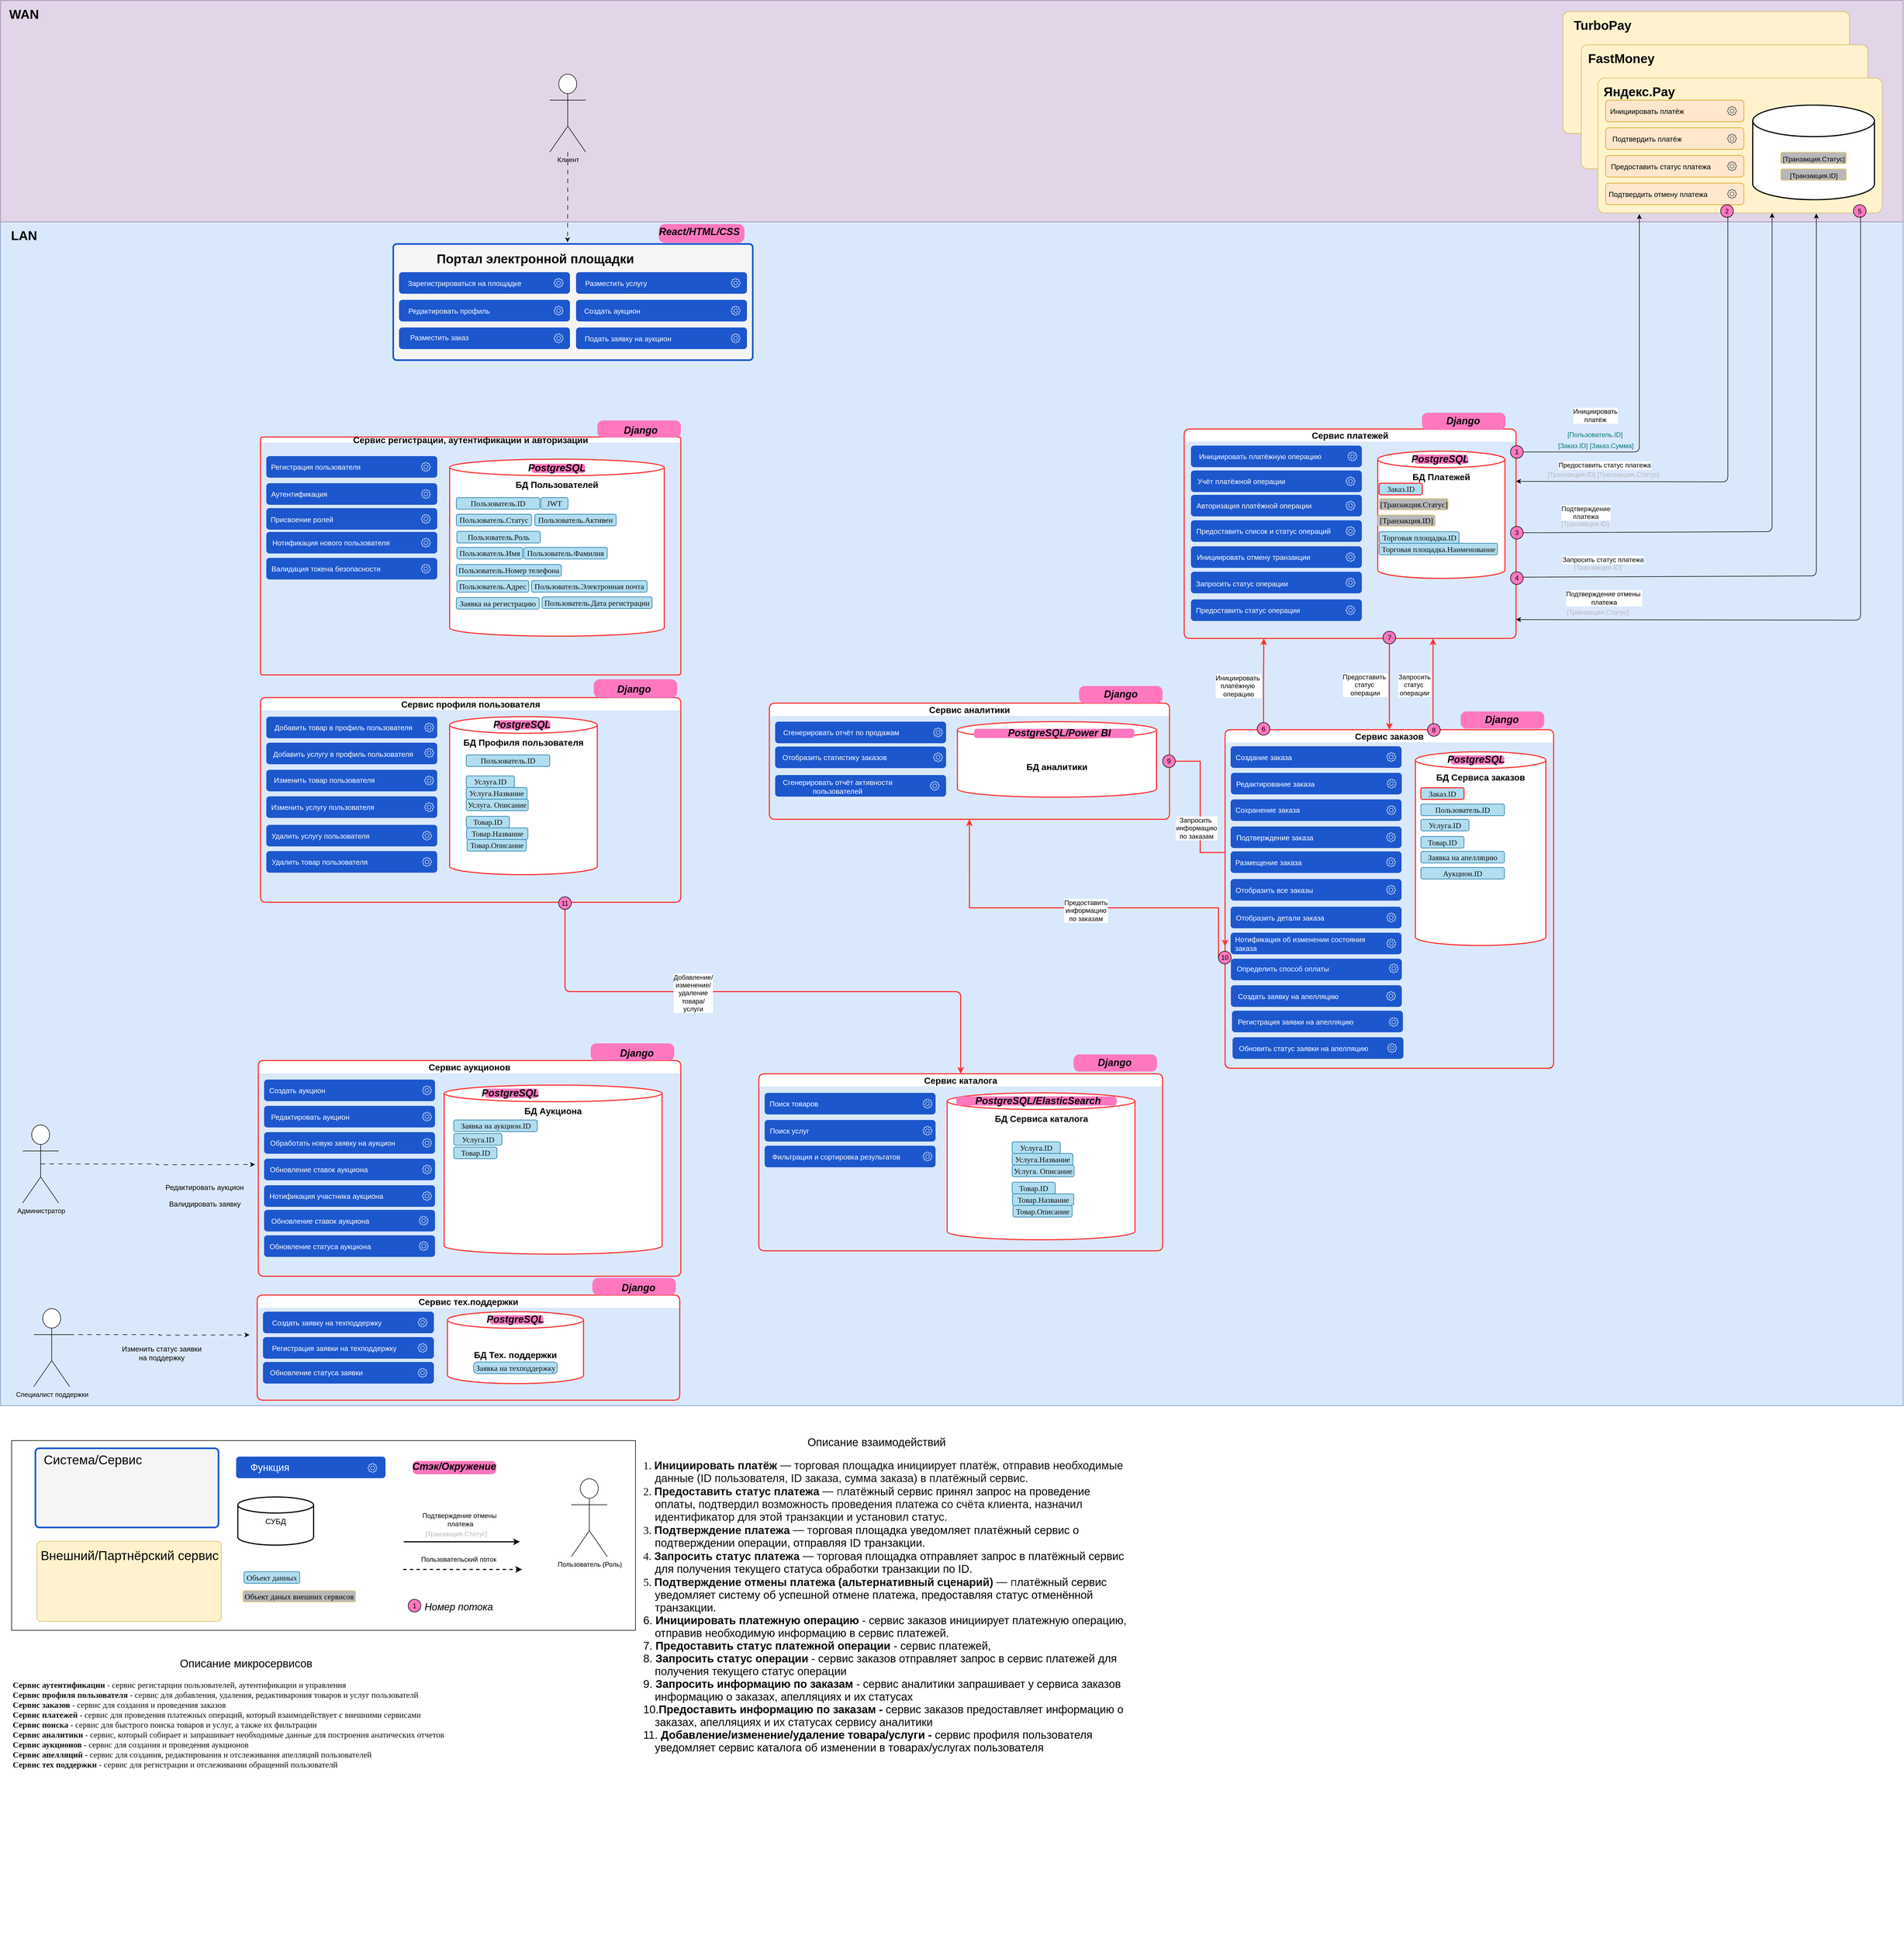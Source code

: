 <mxfile version="24.7.17">
  <diagram name="Страница — 1" id="Jl7mhcf8cVrpGXWMDrLI">
    <mxGraphModel dx="2647" dy="4005" grid="1" gridSize="10" guides="1" tooltips="1" connect="1" arrows="1" fold="1" page="1" pageScale="1" pageWidth="827" pageHeight="1169" math="0" shadow="0">
      <root>
        <mxCell id="0" />
        <mxCell id="1" parent="0" />
        <mxCell id="Rwzm0uH_7bwvhc8rm6uO-503" value="" style="rounded=0;whiteSpace=wrap;html=1;fillColor=#dae8fc;strokeColor=#6c8ebf;movable=0;resizable=0;rotatable=0;deletable=0;editable=0;locked=1;connectable=0;" parent="1" vertex="1">
          <mxGeometry x="80" y="-1870" width="3440" height="2140" as="geometry" />
        </mxCell>
        <mxCell id="Rwzm0uH_7bwvhc8rm6uO-862" style="edgeStyle=orthogonalEdgeStyle;rounded=0;orthogonalLoop=1;jettySize=auto;html=1;exitX=0;exitY=0.5;exitDx=0;exitDy=0;strokeWidth=2;strokeColor=#FF3333;entryX=0.5;entryY=1;entryDx=0;entryDy=0;" parent="1" source="Rwzm0uH_7bwvhc8rm6uO-863" edge="1" target="Rwzm0uH_7bwvhc8rm6uO-379">
          <mxGeometry relative="1" as="geometry">
            <mxPoint x="1750" y="-780" as="targetPoint" />
            <Array as="points">
              <mxPoint x="2282" y="-630" />
              <mxPoint x="1832" y="-630" />
            </Array>
          </mxGeometry>
        </mxCell>
        <mxCell id="Rwzm0uH_7bwvhc8rm6uO-154" value="&lt;font style=&quot;font-size: 16px;&quot;&gt;Сервис заказов&lt;/font&gt;" style="swimlane;whiteSpace=wrap;html=1;rounded=1;swimlaneLine=0;glass=0;shadow=0;movable=1;resizable=1;strokeColor=#FF3333;strokeWidth=2;points=[[0,0,0,0,0],[0,0.5,0,0,0],[0,0.64,0,0,0],[0,0.75,0,0,0],[0,1,0,0,0],[0.25,0,0,0,0],[0.25,1,0,0,0],[0.5,0,0,0,0],[0.5,1,0,0,0],[0.75,0,0,0,0],[0.75,1,0,0,0],[1,0,0,0,0],[1,0.25,0,0,0],[1,0.5,0,0,0],[1,0.75,0,0,0],[1,1,0,0,0]];" parent="1" vertex="1">
          <mxGeometry x="2294" y="-952" width="594" height="612" as="geometry">
            <mxRectangle x="2294" y="-952" width="140" height="30" as="alternateBounds" />
          </mxGeometry>
        </mxCell>
        <mxCell id="Rwzm0uH_7bwvhc8rm6uO-191" value="" style="group" parent="Rwzm0uH_7bwvhc8rm6uO-154" vertex="1" connectable="0">
          <mxGeometry x="10" y="30" width="309" height="39" as="geometry" />
        </mxCell>
        <mxCell id="Rwzm0uH_7bwvhc8rm6uO-192" value="" style="rounded=1;whiteSpace=wrap;html=1;fillColor=#1C57CD;strokeColor=none;" parent="Rwzm0uH_7bwvhc8rm6uO-191" vertex="1">
          <mxGeometry width="309" height="39" as="geometry" />
        </mxCell>
        <mxCell id="Rwzm0uH_7bwvhc8rm6uO-193" value="" style="sketch=0;outlineConnect=0;fontColor=#232F3E;gradientColor=none;fillColor=default;strokeColor=none;dashed=0;verticalLabelPosition=bottom;verticalAlign=top;align=center;html=1;fontSize=12;fontStyle=0;aspect=fixed;pointerEvents=1;shape=mxgraph.aws4.gear;rounded=1;" parent="Rwzm0uH_7bwvhc8rm6uO-191" vertex="1">
          <mxGeometry x="282" y="11" width="17" height="17" as="geometry" />
        </mxCell>
        <mxCell id="Rwzm0uH_7bwvhc8rm6uO-194" value="Создание заказа" style="text;html=1;align=center;verticalAlign=middle;whiteSpace=wrap;rounded=1;fontSize=13;fontColor=#FFFFFF;strokeColor=none;" parent="Rwzm0uH_7bwvhc8rm6uO-191" vertex="1">
          <mxGeometry x="5" y="4.5" width="110" height="30" as="geometry" />
        </mxCell>
        <mxCell id="Rwzm0uH_7bwvhc8rm6uO-195" value="" style="group" parent="Rwzm0uH_7bwvhc8rm6uO-154" vertex="1" connectable="0">
          <mxGeometry x="10.5" y="78" width="309" height="39" as="geometry" />
        </mxCell>
        <mxCell id="Rwzm0uH_7bwvhc8rm6uO-196" value="" style="rounded=1;whiteSpace=wrap;html=1;fillColor=#1C57CD;strokeColor=none;" parent="Rwzm0uH_7bwvhc8rm6uO-195" vertex="1">
          <mxGeometry width="309" height="39" as="geometry" />
        </mxCell>
        <mxCell id="Rwzm0uH_7bwvhc8rm6uO-197" value="" style="sketch=0;outlineConnect=0;fontColor=#232F3E;gradientColor=none;fillColor=default;strokeColor=none;dashed=0;verticalLabelPosition=bottom;verticalAlign=top;align=center;html=1;fontSize=12;fontStyle=0;aspect=fixed;pointerEvents=1;shape=mxgraph.aws4.gear;rounded=1;" parent="Rwzm0uH_7bwvhc8rm6uO-195" vertex="1">
          <mxGeometry x="282" y="11" width="17" height="17" as="geometry" />
        </mxCell>
        <mxCell id="Rwzm0uH_7bwvhc8rm6uO-198" value="Редактирование заказа" style="text;html=1;align=center;verticalAlign=middle;whiteSpace=wrap;rounded=1;fontSize=13;fontColor=#FFFFFF;strokeColor=none;" parent="Rwzm0uH_7bwvhc8rm6uO-195" vertex="1">
          <mxGeometry x="3" y="4.5" width="154" height="30" as="geometry" />
        </mxCell>
        <mxCell id="Rwzm0uH_7bwvhc8rm6uO-199" value="" style="group" parent="Rwzm0uH_7bwvhc8rm6uO-154" vertex="1" connectable="0">
          <mxGeometry x="10" y="126" width="309" height="39" as="geometry" />
        </mxCell>
        <mxCell id="Rwzm0uH_7bwvhc8rm6uO-200" value="" style="rounded=1;whiteSpace=wrap;html=1;fillColor=#1C57CD;strokeColor=none;" parent="Rwzm0uH_7bwvhc8rm6uO-199" vertex="1">
          <mxGeometry width="309" height="39" as="geometry" />
        </mxCell>
        <mxCell id="Rwzm0uH_7bwvhc8rm6uO-201" value="" style="sketch=0;outlineConnect=0;fontColor=#232F3E;gradientColor=none;fillColor=default;strokeColor=none;dashed=0;verticalLabelPosition=bottom;verticalAlign=top;align=center;html=1;fontSize=12;fontStyle=0;aspect=fixed;pointerEvents=1;shape=mxgraph.aws4.gear;rounded=1;" parent="Rwzm0uH_7bwvhc8rm6uO-199" vertex="1">
          <mxGeometry x="282" y="11" width="17" height="17" as="geometry" />
        </mxCell>
        <mxCell id="Rwzm0uH_7bwvhc8rm6uO-202" value="Сохранение заказа" style="text;html=1;align=center;verticalAlign=middle;whiteSpace=wrap;rounded=1;fontSize=13;fontColor=#FFFFFF;strokeColor=none;" parent="Rwzm0uH_7bwvhc8rm6uO-199" vertex="1">
          <mxGeometry x="4" y="4" width="126" height="30" as="geometry" />
        </mxCell>
        <mxCell id="Rwzm0uH_7bwvhc8rm6uO-203" value="" style="group" parent="Rwzm0uH_7bwvhc8rm6uO-154" vertex="1" connectable="0">
          <mxGeometry x="10" y="175" width="309" height="39" as="geometry" />
        </mxCell>
        <mxCell id="Rwzm0uH_7bwvhc8rm6uO-204" value="" style="rounded=1;whiteSpace=wrap;html=1;fillColor=#1C57CD;strokeColor=none;" parent="Rwzm0uH_7bwvhc8rm6uO-203" vertex="1">
          <mxGeometry width="309" height="39" as="geometry" />
        </mxCell>
        <mxCell id="Rwzm0uH_7bwvhc8rm6uO-205" value="" style="sketch=0;outlineConnect=0;fontColor=#232F3E;gradientColor=none;fillColor=default;strokeColor=none;dashed=0;verticalLabelPosition=bottom;verticalAlign=top;align=center;html=1;fontSize=12;fontStyle=0;aspect=fixed;pointerEvents=1;shape=mxgraph.aws4.gear;rounded=1;" parent="Rwzm0uH_7bwvhc8rm6uO-203" vertex="1">
          <mxGeometry x="281.5" y="11" width="17" height="17" as="geometry" />
        </mxCell>
        <mxCell id="Rwzm0uH_7bwvhc8rm6uO-206" value="Подтверждение заказа" style="text;html=1;align=center;verticalAlign=middle;whiteSpace=wrap;rounded=1;fontSize=13;fontColor=#FFFFFF;strokeColor=none;" parent="Rwzm0uH_7bwvhc8rm6uO-203" vertex="1">
          <mxGeometry x="4" y="4.5" width="152" height="30" as="geometry" />
        </mxCell>
        <mxCell id="Rwzm0uH_7bwvhc8rm6uO-207" value="" style="group" parent="Rwzm0uH_7bwvhc8rm6uO-154" vertex="1" connectable="0">
          <mxGeometry x="10" y="220" width="309" height="39" as="geometry" />
        </mxCell>
        <mxCell id="Rwzm0uH_7bwvhc8rm6uO-208" value="" style="rounded=1;whiteSpace=wrap;html=1;fillColor=#1C57CD;strokeColor=none;" parent="Rwzm0uH_7bwvhc8rm6uO-207" vertex="1">
          <mxGeometry width="309" height="39" as="geometry" />
        </mxCell>
        <mxCell id="Rwzm0uH_7bwvhc8rm6uO-209" value="" style="sketch=0;outlineConnect=0;fontColor=#232F3E;gradientColor=none;fillColor=default;strokeColor=none;dashed=0;verticalLabelPosition=bottom;verticalAlign=top;align=center;html=1;fontSize=12;fontStyle=0;aspect=fixed;pointerEvents=1;shape=mxgraph.aws4.gear;rounded=1;" parent="Rwzm0uH_7bwvhc8rm6uO-207" vertex="1">
          <mxGeometry x="281.5" y="11" width="17" height="17" as="geometry" />
        </mxCell>
        <mxCell id="Rwzm0uH_7bwvhc8rm6uO-210" value="Размещение заказа" style="text;html=1;align=center;verticalAlign=middle;whiteSpace=wrap;rounded=1;fontSize=13;fontColor=#FFFFFF;strokeColor=none;" parent="Rwzm0uH_7bwvhc8rm6uO-207" vertex="1">
          <mxGeometry x="3" y="4.5" width="130.5" height="30" as="geometry" />
        </mxCell>
        <mxCell id="Rwzm0uH_7bwvhc8rm6uO-211" value="" style="group" parent="Rwzm0uH_7bwvhc8rm6uO-154" vertex="1" connectable="0">
          <mxGeometry x="10" y="270" width="309" height="39" as="geometry" />
        </mxCell>
        <mxCell id="Rwzm0uH_7bwvhc8rm6uO-212" value="" style="rounded=1;whiteSpace=wrap;html=1;fillColor=#1C57CD;strokeColor=none;" parent="Rwzm0uH_7bwvhc8rm6uO-211" vertex="1">
          <mxGeometry width="309" height="39" as="geometry" />
        </mxCell>
        <mxCell id="Rwzm0uH_7bwvhc8rm6uO-213" value="" style="sketch=0;outlineConnect=0;fontColor=#232F3E;gradientColor=none;fillColor=default;strokeColor=none;dashed=0;verticalLabelPosition=bottom;verticalAlign=top;align=center;html=1;fontSize=12;fontStyle=0;aspect=fixed;pointerEvents=1;shape=mxgraph.aws4.gear;rounded=1;" parent="Rwzm0uH_7bwvhc8rm6uO-211" vertex="1">
          <mxGeometry x="281.5" y="11" width="17" height="17" as="geometry" />
        </mxCell>
        <mxCell id="Rwzm0uH_7bwvhc8rm6uO-214" value="Отобразить все заказы" style="text;html=1;align=center;verticalAlign=middle;whiteSpace=wrap;rounded=1;fontSize=13;fontColor=#FFFFFF;strokeColor=none;" parent="Rwzm0uH_7bwvhc8rm6uO-211" vertex="1">
          <mxGeometry x="3" y="4.5" width="152" height="30" as="geometry" />
        </mxCell>
        <mxCell id="Rwzm0uH_7bwvhc8rm6uO-215" value="" style="group" parent="Rwzm0uH_7bwvhc8rm6uO-154" vertex="1" connectable="0">
          <mxGeometry x="10" y="320" width="309" height="39" as="geometry" />
        </mxCell>
        <mxCell id="Rwzm0uH_7bwvhc8rm6uO-216" value="" style="rounded=1;whiteSpace=wrap;html=1;fillColor=#1C57CD;strokeColor=none;" parent="Rwzm0uH_7bwvhc8rm6uO-215" vertex="1">
          <mxGeometry width="309" height="39" as="geometry" />
        </mxCell>
        <mxCell id="Rwzm0uH_7bwvhc8rm6uO-217" value="" style="sketch=0;outlineConnect=0;fontColor=#232F3E;gradientColor=none;fillColor=default;strokeColor=none;dashed=0;verticalLabelPosition=bottom;verticalAlign=top;align=center;html=1;fontSize=12;fontStyle=0;aspect=fixed;pointerEvents=1;shape=mxgraph.aws4.gear;rounded=1;" parent="Rwzm0uH_7bwvhc8rm6uO-215" vertex="1">
          <mxGeometry x="282" y="11" width="17" height="17" as="geometry" />
        </mxCell>
        <mxCell id="Rwzm0uH_7bwvhc8rm6uO-218" value="Отобразить детали заказа" style="text;html=1;align=center;verticalAlign=middle;whiteSpace=wrap;rounded=1;fontSize=13;fontColor=#FFFFFF;strokeColor=none;" parent="Rwzm0uH_7bwvhc8rm6uO-215" vertex="1">
          <mxGeometry x="5" y="5" width="169" height="30" as="geometry" />
        </mxCell>
        <mxCell id="Rwzm0uH_7bwvhc8rm6uO-219" value="" style="group" parent="Rwzm0uH_7bwvhc8rm6uO-154" vertex="1" connectable="0">
          <mxGeometry x="10" y="367" width="309" height="39" as="geometry" />
        </mxCell>
        <mxCell id="Rwzm0uH_7bwvhc8rm6uO-220" value="" style="rounded=1;whiteSpace=wrap;html=1;fillColor=#1C57CD;strokeColor=none;" parent="Rwzm0uH_7bwvhc8rm6uO-219" vertex="1">
          <mxGeometry width="309" height="39" as="geometry" />
        </mxCell>
        <mxCell id="Rwzm0uH_7bwvhc8rm6uO-221" value="" style="sketch=0;outlineConnect=0;fontColor=#232F3E;gradientColor=none;fillColor=default;strokeColor=none;dashed=0;verticalLabelPosition=bottom;verticalAlign=top;align=center;html=1;fontSize=12;fontStyle=0;aspect=fixed;pointerEvents=1;shape=mxgraph.aws4.gear;rounded=1;" parent="Rwzm0uH_7bwvhc8rm6uO-219" vertex="1">
          <mxGeometry x="282" y="11" width="17" height="17" as="geometry" />
        </mxCell>
        <mxCell id="Rwzm0uH_7bwvhc8rm6uO-222" value="Нотификация об изменении состояния заказа" style="text;html=1;align=left;verticalAlign=middle;whiteSpace=wrap;rounded=1;fontSize=13;fontColor=#FFFFFF;strokeColor=none;" parent="Rwzm0uH_7bwvhc8rm6uO-219" vertex="1">
          <mxGeometry x="6" y="4.5" width="247" height="30" as="geometry" />
        </mxCell>
        <mxCell id="Rwzm0uH_7bwvhc8rm6uO-296" value="" style="group" parent="Rwzm0uH_7bwvhc8rm6uO-154" vertex="1" connectable="0">
          <mxGeometry x="10.5" y="412" width="309" height="39" as="geometry" />
        </mxCell>
        <mxCell id="Rwzm0uH_7bwvhc8rm6uO-297" value="" style="rounded=1;whiteSpace=wrap;html=1;fillColor=#1C57CD;strokeColor=none;" parent="Rwzm0uH_7bwvhc8rm6uO-296" vertex="1">
          <mxGeometry y="2" width="309" height="39" as="geometry" />
        </mxCell>
        <mxCell id="Rwzm0uH_7bwvhc8rm6uO-298" value="" style="sketch=0;outlineConnect=0;fontColor=#232F3E;gradientColor=none;fillColor=#FFFFFF;strokeColor=none;dashed=0;verticalLabelPosition=bottom;verticalAlign=top;align=center;html=1;fontSize=12;fontStyle=0;aspect=fixed;pointerEvents=1;shape=mxgraph.aws4.gear;rounded=1;" parent="Rwzm0uH_7bwvhc8rm6uO-296" vertex="1">
          <mxGeometry x="286" y="11" width="17" height="17" as="geometry" />
        </mxCell>
        <mxCell id="Rwzm0uH_7bwvhc8rm6uO-299" value="Определить способ оплаты" style="text;html=1;align=center;verticalAlign=middle;whiteSpace=wrap;rounded=1;fontSize=13;fontColor=#FFFFFF;strokeColor=none;" parent="Rwzm0uH_7bwvhc8rm6uO-296" vertex="1">
          <mxGeometry x="7" y="4.5" width="173" height="30" as="geometry" />
        </mxCell>
        <mxCell id="Rwzm0uH_7bwvhc8rm6uO-37" value="&lt;b style=&quot;font-size: 16px;&quot;&gt;&lt;font style=&quot;font-size: 16px;&quot;&gt;БД&amp;nbsp;&lt;/font&gt;&lt;/b&gt;&lt;b style=&quot;font-size: 16px; background-color: initial;&quot;&gt;Сервиса заказов&lt;/b&gt;" style="shape=cylinder3;whiteSpace=wrap;html=1;boundedLbl=1;backgroundOutline=1;size=15;strokeColor=#FF3333;strokeWidth=2;align=center;horizontal=1;verticalAlign=top;" parent="Rwzm0uH_7bwvhc8rm6uO-154" vertex="1">
          <mxGeometry x="344" y="40" width="236" height="350" as="geometry" />
        </mxCell>
        <mxCell id="Rwzm0uH_7bwvhc8rm6uO-670" value="&lt;p style=&quot;margin: 0px 0px 0px 13px; text-indent: -13px; font-variant-numeric: normal; font-variant-east-asian: normal; font-variant-alternates: normal; font-kerning: auto; font-optical-sizing: auto; font-feature-settings: normal; font-variation-settings: normal; font-variant-position: normal; font-stretch: normal; font-size: 14px; line-height: normal; color: rgb(14, 14, 14); text-align: start;&quot; class=&quot;p1&quot;&gt;&lt;font face=&quot;Times New Roman&quot;&gt;Пользователь.ID&lt;/font&gt;&lt;/p&gt;" style="rounded=1;whiteSpace=wrap;html=1;fillColor=#b1ddf0;strokeColor=#10739e;" parent="Rwzm0uH_7bwvhc8rm6uO-154" vertex="1">
          <mxGeometry x="354" y="134.5" width="151" height="21" as="geometry" />
        </mxCell>
        <mxCell id="Rwzm0uH_7bwvhc8rm6uO-719" value="&lt;p style=&quot;margin: 0px 0px 0px 13px; text-indent: -13px; font-variant-numeric: normal; font-variant-east-asian: normal; font-variant-alternates: normal; font-kerning: auto; font-optical-sizing: auto; font-feature-settings: normal; font-variation-settings: normal; font-variant-position: normal; font-stretch: normal; font-size: 14px; line-height: normal; color: rgb(14, 14, 14); text-align: start;&quot; class=&quot;p1&quot;&gt;&lt;font face=&quot;Times New Roman&quot;&gt;Услуга.ID&lt;/font&gt;&lt;/p&gt;" style="rounded=1;whiteSpace=wrap;html=1;fillColor=#b1ddf0;strokeColor=#10739e;" parent="Rwzm0uH_7bwvhc8rm6uO-154" vertex="1">
          <mxGeometry x="354" y="162" width="87" height="21" as="geometry" />
        </mxCell>
        <mxCell id="Rwzm0uH_7bwvhc8rm6uO-720" value="&lt;p style=&quot;margin: 0px 0px 0px 13px; text-indent: -13px; font-variant-numeric: normal; font-variant-east-asian: normal; font-variant-alternates: normal; font-kerning: auto; font-optical-sizing: auto; font-feature-settings: normal; font-variation-settings: normal; font-variant-position: normal; font-stretch: normal; font-size: 14px; line-height: normal; color: rgb(14, 14, 14); text-align: start;&quot; class=&quot;p1&quot;&gt;&lt;font face=&quot;Times New Roman&quot;&gt;Товар.ID&lt;/font&gt;&lt;/p&gt;" style="rounded=1;whiteSpace=wrap;html=1;fillColor=#b1ddf0;strokeColor=#10739e;" parent="Rwzm0uH_7bwvhc8rm6uO-154" vertex="1">
          <mxGeometry x="354" y="193" width="78" height="21" as="geometry" />
        </mxCell>
        <mxCell id="Rwzm0uH_7bwvhc8rm6uO-779" value="&lt;p style=&quot;margin: 0px 0px 0px 13px; text-indent: -13px; font-variant-numeric: normal; font-variant-east-asian: normal; font-variant-alternates: normal; font-kerning: auto; font-optical-sizing: auto; font-feature-settings: normal; font-variation-settings: normal; font-variant-position: normal; font-stretch: normal; font-size: 14px; line-height: normal; color: rgb(14, 14, 14); text-align: start;&quot; class=&quot;p1&quot;&gt;&lt;font face=&quot;Times New Roman&quot;&gt;Заказ.ID&lt;/font&gt;&lt;/p&gt;" style="rounded=1;whiteSpace=wrap;html=1;fillColor=#b1ddf0;strokeColor=#FF3333;strokeWidth=2;" parent="Rwzm0uH_7bwvhc8rm6uO-154" vertex="1">
          <mxGeometry x="354" y="105" width="78" height="21" as="geometry" />
        </mxCell>
        <mxCell id="Rwzm0uH_7bwvhc8rm6uO-790" value="" style="group" parent="Rwzm0uH_7bwvhc8rm6uO-154" vertex="1" connectable="0">
          <mxGeometry x="408" y="40" width="97" height="24" as="geometry" />
        </mxCell>
        <mxCell id="Rwzm0uH_7bwvhc8rm6uO-791" value="&lt;p style=&quot;margin: 0px 0px 0px 13px; text-indent: -13px; font-variant-numeric: normal; font-variant-east-asian: normal; font-variant-alternates: normal; font-kerning: auto; font-optical-sizing: auto; font-feature-settings: normal; font-variation-settings: normal; font-variant-position: normal; font-stretch: normal; font-size: 14px; line-height: normal; color: rgb(14, 14, 14); text-align: start;&quot; class=&quot;p1&quot;&gt;&lt;br&gt;&lt;/p&gt;" style="rounded=1;whiteSpace=wrap;html=1;fillColor=#FF77BF;strokeColor=none;arcSize=33;" parent="Rwzm0uH_7bwvhc8rm6uO-790" vertex="1">
          <mxGeometry y="6.367" width="97" height="16.653" as="geometry" />
        </mxCell>
        <mxCell id="Rwzm0uH_7bwvhc8rm6uO-792" value="&lt;span style=&quot;font-size: 18px;&quot;&gt;&lt;i&gt;PostgreSQL&lt;/i&gt;&lt;/span&gt;" style="text;html=1;align=center;verticalAlign=middle;whiteSpace=wrap;rounded=1;shadow=0;fontSize=23;fontStyle=1" parent="Rwzm0uH_7bwvhc8rm6uO-790" vertex="1">
          <mxGeometry x="18.148" width="55.697" height="24" as="geometry" />
        </mxCell>
        <mxCell id="9PDfk-Df6YSZNlkcQUO0-11" value="&lt;p style=&quot;margin: 0px 0px 0px 13px; text-indent: -13px; font-variant-numeric: normal; font-variant-east-asian: normal; font-variant-alternates: normal; font-kerning: auto; font-optical-sizing: auto; font-feature-settings: normal; font-variation-settings: normal; font-variant-position: normal; font-stretch: normal; font-size: 14px; line-height: normal; color: rgb(14, 14, 14); text-align: start;&quot; class=&quot;p1&quot;&gt;&lt;font face=&quot;Times New Roman&quot;&gt;Заявка на апелляцию&lt;/font&gt;&lt;/p&gt;" style="rounded=1;whiteSpace=wrap;html=1;fillColor=#b1ddf0;strokeColor=#10739e;" vertex="1" parent="Rwzm0uH_7bwvhc8rm6uO-154">
          <mxGeometry x="354" y="220" width="151" height="21" as="geometry" />
        </mxCell>
        <mxCell id="9PDfk-Df6YSZNlkcQUO0-12" value="&lt;p style=&quot;margin: 0px 0px 0px 13px; text-indent: -13px; font-variant-numeric: normal; font-variant-east-asian: normal; font-variant-alternates: normal; font-kerning: auto; font-optical-sizing: auto; font-feature-settings: normal; font-variation-settings: normal; font-variant-position: normal; font-stretch: normal; font-size: 14px; line-height: normal; color: rgb(14, 14, 14); text-align: start;&quot; class=&quot;p1&quot;&gt;&lt;font face=&quot;Times New Roman&quot;&gt;Аукцион.ID&lt;/font&gt;&lt;/p&gt;" style="rounded=1;whiteSpace=wrap;html=1;fillColor=#b1ddf0;strokeColor=#10739e;" vertex="1" parent="Rwzm0uH_7bwvhc8rm6uO-154">
          <mxGeometry x="354" y="249" width="151" height="21" as="geometry" />
        </mxCell>
        <mxCell id="Rwzm0uH_7bwvhc8rm6uO-462" value="" style="group" parent="Rwzm0uH_7bwvhc8rm6uO-154" vertex="1" connectable="0">
          <mxGeometry x="10.5" y="462" width="309" height="39" as="geometry" />
        </mxCell>
        <mxCell id="Rwzm0uH_7bwvhc8rm6uO-463" value="" style="rounded=1;whiteSpace=wrap;html=1;fillColor=#1C57CD;strokeColor=none;" parent="Rwzm0uH_7bwvhc8rm6uO-462" vertex="1">
          <mxGeometry width="309" height="39" as="geometry" />
        </mxCell>
        <mxCell id="Rwzm0uH_7bwvhc8rm6uO-464" value="" style="sketch=0;outlineConnect=0;fontColor=#232F3E;gradientColor=none;fillColor=#FFFFFF;strokeColor=none;dashed=0;verticalLabelPosition=bottom;verticalAlign=top;align=center;html=1;fontSize=12;fontStyle=0;aspect=fixed;pointerEvents=1;shape=mxgraph.aws4.gear;rounded=1;" parent="Rwzm0uH_7bwvhc8rm6uO-462" vertex="1">
          <mxGeometry x="281" y="11" width="17" height="17" as="geometry" />
        </mxCell>
        <mxCell id="Rwzm0uH_7bwvhc8rm6uO-465" value="Создать заявку на апелляцию&amp;nbsp;" style="text;html=1;align=center;verticalAlign=middle;whiteSpace=wrap;rounded=1;fontSize=13;fontColor=#FFFFFF;strokeColor=none;" parent="Rwzm0uH_7bwvhc8rm6uO-462" vertex="1">
          <mxGeometry x="4" y="4.5" width="202" height="30" as="geometry" />
        </mxCell>
        <mxCell id="Rwzm0uH_7bwvhc8rm6uO-38" value="&lt;font style=&quot;font-size: 16px;&quot;&gt;Сервис регистрации, аутентификации и авторизации&lt;/font&gt;" style="swimlane;whiteSpace=wrap;html=1;rounded=1;swimlaneLine=0;glass=0;shadow=0;movable=1;resizable=1;strokeColor=#FF3333;strokeWidth=2;absoluteArcSize=0;autosize=0;points=[[0,0,0,0,0],[0,0.25,0,0,0],[0,0.5,0,0,0],[0,0.75,0,0,0],[0,1,0,0,0],[0.25,0,0,0,0],[0.25,1,0,0,0],[0.5,0,0,0,0],[0.5,1,0,0,0],[0.75,0,0,0,0],[0.93,1,0,0,0],[1,0,0,0,0],[1,0.25,0,0,0],[1,0.5,0,0,0],[1,0.75,0,0,0],[1,1,0,0,0]];startSize=10;" parent="1" vertex="1">
          <mxGeometry x="550" y="-1481" width="760" height="430" as="geometry">
            <mxRectangle x="546" y="-1290" width="140" height="30" as="alternateBounds" />
          </mxGeometry>
        </mxCell>
        <mxCell id="Rwzm0uH_7bwvhc8rm6uO-39" value="" style="group" parent="Rwzm0uH_7bwvhc8rm6uO-38" vertex="1" connectable="0">
          <mxGeometry x="10.5" y="34.5" width="309" height="39" as="geometry" />
        </mxCell>
        <mxCell id="Rwzm0uH_7bwvhc8rm6uO-40" value="" style="group" parent="Rwzm0uH_7bwvhc8rm6uO-39" vertex="1" connectable="0">
          <mxGeometry width="309" height="39" as="geometry" />
        </mxCell>
        <mxCell id="Rwzm0uH_7bwvhc8rm6uO-41" value="" style="rounded=1;whiteSpace=wrap;html=1;gradientColor=none;fillColor=#1C57CD;strokeColor=none;movable=1;resizable=1;rotatable=1;deletable=1;editable=1;locked=0;connectable=1;" parent="Rwzm0uH_7bwvhc8rm6uO-40" vertex="1">
          <mxGeometry width="309" height="39" as="geometry" />
        </mxCell>
        <mxCell id="Rwzm0uH_7bwvhc8rm6uO-42" value="" style="sketch=0;outlineConnect=0;dashed=0;verticalLabelPosition=bottom;verticalAlign=top;align=center;html=1;fontSize=12;fontStyle=0;aspect=fixed;pointerEvents=1;shape=mxgraph.aws4.gear;rounded=1;strokeColor=none;fillColor=default;" parent="Rwzm0uH_7bwvhc8rm6uO-40" vertex="1">
          <mxGeometry x="280" y="11" width="17" height="17" as="geometry" />
        </mxCell>
        <mxCell id="Rwzm0uH_7bwvhc8rm6uO-43" value="Регистрация пользователя" style="text;html=1;align=center;verticalAlign=middle;whiteSpace=wrap;rounded=1;fontSize=13;fontColor=#FFFFFF;strokeColor=none;movable=1;resizable=1;rotatable=1;deletable=1;editable=1;locked=0;connectable=1;" parent="Rwzm0uH_7bwvhc8rm6uO-40" vertex="1">
          <mxGeometry x="3" y="4.5" width="172" height="30" as="geometry" />
        </mxCell>
        <mxCell id="Rwzm0uH_7bwvhc8rm6uO-44" value="" style="group" parent="Rwzm0uH_7bwvhc8rm6uO-38" vertex="1" connectable="0">
          <mxGeometry x="10.5" y="83.5" width="309" height="39" as="geometry" />
        </mxCell>
        <mxCell id="Rwzm0uH_7bwvhc8rm6uO-45" value="" style="rounded=1;whiteSpace=wrap;html=1;fillColor=#1C57CD;strokeColor=none;" parent="Rwzm0uH_7bwvhc8rm6uO-44" vertex="1">
          <mxGeometry width="309" height="39" as="geometry" />
        </mxCell>
        <mxCell id="Rwzm0uH_7bwvhc8rm6uO-46" value="" style="sketch=0;outlineConnect=0;fontColor=#232F3E;gradientColor=none;fillColor=default;strokeColor=none;dashed=0;verticalLabelPosition=bottom;verticalAlign=top;align=center;html=1;fontSize=12;fontStyle=0;aspect=fixed;pointerEvents=1;shape=mxgraph.aws4.gear;rounded=1;" parent="Rwzm0uH_7bwvhc8rm6uO-44" vertex="1">
          <mxGeometry x="280" y="11" width="17" height="17" as="geometry" />
        </mxCell>
        <mxCell id="Rwzm0uH_7bwvhc8rm6uO-47" value="Аутентификация" style="text;html=1;align=center;verticalAlign=middle;whiteSpace=wrap;rounded=1;fontSize=13;fontColor=#FFFFFF;strokeColor=none;" parent="Rwzm0uH_7bwvhc8rm6uO-44" vertex="1">
          <mxGeometry x="2" y="4.5" width="114" height="30" as="geometry" />
        </mxCell>
        <mxCell id="Rwzm0uH_7bwvhc8rm6uO-48" value="" style="group" parent="Rwzm0uH_7bwvhc8rm6uO-38" vertex="1" connectable="0">
          <mxGeometry x="10.5" y="128.5" width="309" height="39" as="geometry" />
        </mxCell>
        <mxCell id="Rwzm0uH_7bwvhc8rm6uO-49" value="" style="rounded=1;whiteSpace=wrap;html=1;fillColor=#1C57CD;strokeColor=none;" parent="Rwzm0uH_7bwvhc8rm6uO-48" vertex="1">
          <mxGeometry width="309" height="39" as="geometry" />
        </mxCell>
        <mxCell id="Rwzm0uH_7bwvhc8rm6uO-50" value="" style="sketch=0;outlineConnect=0;fontColor=#232F3E;gradientColor=none;fillColor=default;strokeColor=none;dashed=0;verticalLabelPosition=bottom;verticalAlign=top;align=center;html=1;fontSize=12;fontStyle=0;aspect=fixed;pointerEvents=1;shape=mxgraph.aws4.gear;rounded=1;" parent="Rwzm0uH_7bwvhc8rm6uO-48" vertex="1">
          <mxGeometry x="280" y="11" width="17" height="17" as="geometry" />
        </mxCell>
        <mxCell id="Rwzm0uH_7bwvhc8rm6uO-51" value="Присвоение ролей" style="text;html=1;align=center;verticalAlign=middle;whiteSpace=wrap;rounded=1;fontSize=13;fontColor=#FFFFFF;strokeColor=none;" parent="Rwzm0uH_7bwvhc8rm6uO-48" vertex="1">
          <mxGeometry x="3" y="5" width="122" height="30" as="geometry" />
        </mxCell>
        <mxCell id="Rwzm0uH_7bwvhc8rm6uO-52" value="" style="group" parent="Rwzm0uH_7bwvhc8rm6uO-38" vertex="1" connectable="0">
          <mxGeometry x="10.5" y="171.5" width="309" height="39" as="geometry" />
        </mxCell>
        <mxCell id="Rwzm0uH_7bwvhc8rm6uO-53" value="" style="rounded=1;whiteSpace=wrap;html=1;fillColor=#1C57CD;strokeColor=none;" parent="Rwzm0uH_7bwvhc8rm6uO-52" vertex="1">
          <mxGeometry width="309" height="39" as="geometry" />
        </mxCell>
        <mxCell id="Rwzm0uH_7bwvhc8rm6uO-54" value="" style="sketch=0;outlineConnect=0;fontColor=#232F3E;gradientColor=none;fillColor=default;strokeColor=none;dashed=0;verticalLabelPosition=bottom;verticalAlign=top;align=center;html=1;fontSize=12;fontStyle=0;aspect=fixed;pointerEvents=1;shape=mxgraph.aws4.gear;rounded=1;" parent="Rwzm0uH_7bwvhc8rm6uO-52" vertex="1">
          <mxGeometry x="280" y="11" width="17" height="17" as="geometry" />
        </mxCell>
        <mxCell id="Rwzm0uH_7bwvhc8rm6uO-55" value="Нотификация нового пользователя" style="text;html=1;align=center;verticalAlign=middle;whiteSpace=wrap;rounded=1;fontSize=13;fontColor=#FFFFFF;strokeColor=none;" parent="Rwzm0uH_7bwvhc8rm6uO-52" vertex="1">
          <mxGeometry x="3" y="4.5" width="227" height="30" as="geometry" />
        </mxCell>
        <mxCell id="Rwzm0uH_7bwvhc8rm6uO-56" value="" style="group" parent="Rwzm0uH_7bwvhc8rm6uO-38" vertex="1" connectable="0">
          <mxGeometry x="10.5" y="218.5" width="309" height="39" as="geometry" />
        </mxCell>
        <mxCell id="Rwzm0uH_7bwvhc8rm6uO-57" value="" style="rounded=1;whiteSpace=wrap;html=1;fillColor=#1C57CD;strokeColor=none;" parent="Rwzm0uH_7bwvhc8rm6uO-56" vertex="1">
          <mxGeometry width="309" height="39" as="geometry" />
        </mxCell>
        <mxCell id="Rwzm0uH_7bwvhc8rm6uO-58" value="" style="sketch=0;outlineConnect=0;fontColor=#232F3E;gradientColor=none;fillColor=default;strokeColor=none;dashed=0;verticalLabelPosition=bottom;verticalAlign=top;align=center;html=1;fontSize=12;fontStyle=0;aspect=fixed;pointerEvents=1;shape=mxgraph.aws4.gear;rounded=1;" parent="Rwzm0uH_7bwvhc8rm6uO-56" vertex="1">
          <mxGeometry x="280" y="11" width="17" height="17" as="geometry" />
        </mxCell>
        <mxCell id="Rwzm0uH_7bwvhc8rm6uO-59" value="Валидация токена безопасности" style="text;html=1;align=center;verticalAlign=middle;whiteSpace=wrap;rounded=1;fontSize=13;fontColor=#FFFFFF;strokeColor=none;" parent="Rwzm0uH_7bwvhc8rm6uO-56" vertex="1">
          <mxGeometry x="3" y="4.5" width="209" height="30" as="geometry" />
        </mxCell>
        <mxCell id="Rwzm0uH_7bwvhc8rm6uO-223" value="&lt;b style=&quot;font-size: 16px;&quot;&gt;&lt;font style=&quot;font-size: 16px;&quot;&gt;БД&amp;nbsp;&lt;/font&gt;&lt;/b&gt;&lt;b style=&quot;font-size: 16px; background-color: initial;&quot;&gt;Пользователей&lt;/b&gt;" style="shape=cylinder3;whiteSpace=wrap;html=1;boundedLbl=1;backgroundOutline=1;size=15;strokeColor=#FF3333;strokeWidth=2;verticalAlign=top;" parent="Rwzm0uH_7bwvhc8rm6uO-38" vertex="1">
          <mxGeometry x="342" y="40" width="388" height="320" as="geometry" />
        </mxCell>
        <mxCell id="Rwzm0uH_7bwvhc8rm6uO-695" value="&lt;p style=&quot;margin: 0px 0px 0px 13px; text-indent: -13px; font-variant-numeric: normal; font-variant-east-asian: normal; font-variant-alternates: normal; font-kerning: auto; font-optical-sizing: auto; font-feature-settings: normal; font-variation-settings: normal; font-variant-position: normal; font-stretch: normal; line-height: normal; color: rgb(14, 14, 14); text-align: start;&quot; class=&quot;p1&quot;&gt;&lt;font style=&quot;font-size: 14px;&quot; face=&quot;Times New Roman&quot;&gt;Заявка на регистрацию&lt;/font&gt;&lt;/p&gt;" style="rounded=1;whiteSpace=wrap;html=1;fillColor=#b1ddf0;strokeColor=#10739e;" parent="Rwzm0uH_7bwvhc8rm6uO-38" vertex="1">
          <mxGeometry x="354" y="290" width="150" height="21" as="geometry" />
        </mxCell>
        <mxCell id="Rwzm0uH_7bwvhc8rm6uO-696" value="&lt;p style=&quot;margin: 0px 0px 0px 13px; text-indent: -13px; font-variant-numeric: normal; font-variant-east-asian: normal; font-variant-alternates: normal; font-kerning: auto; font-optical-sizing: auto; font-feature-settings: normal; font-variation-settings: normal; font-variant-position: normal; font-stretch: normal; line-height: normal; color: rgb(14, 14, 14); text-align: start;&quot; class=&quot;p1&quot;&gt;&lt;font face=&quot;Times New Roman&quot;&gt;&lt;span style=&quot;font-size: 14px;&quot;&gt;JWT&lt;/span&gt;&lt;/font&gt;&lt;/p&gt;" style="rounded=1;whiteSpace=wrap;html=1;fillColor=#b1ddf0;strokeColor=#10739e;" parent="Rwzm0uH_7bwvhc8rm6uO-38" vertex="1">
          <mxGeometry x="507" y="109.5" width="49" height="21" as="geometry" />
        </mxCell>
        <mxCell id="Rwzm0uH_7bwvhc8rm6uO-697" value="&lt;p style=&quot;margin: 0px 0px 0px 13px; text-indent: -13px; font-variant-numeric: normal; font-variant-east-asian: normal; font-variant-alternates: normal; font-kerning: auto; font-optical-sizing: auto; font-feature-settings: normal; font-variation-settings: normal; font-variant-position: normal; font-stretch: normal; font-size: 14px; line-height: normal; color: rgb(14, 14, 14); text-align: start;&quot; class=&quot;p1&quot;&gt;&lt;font face=&quot;Times New Roman&quot;&gt;Пользователь.Роль&lt;/font&gt;&lt;/p&gt;" style="rounded=1;whiteSpace=wrap;html=1;fillColor=#b1ddf0;strokeColor=#10739e;" parent="Rwzm0uH_7bwvhc8rm6uO-38" vertex="1">
          <mxGeometry x="355" y="170.5" width="151" height="21" as="geometry" />
        </mxCell>
        <mxCell id="Rwzm0uH_7bwvhc8rm6uO-698" value="&lt;p style=&quot;margin: 0px 0px 0px 13px; text-indent: -13px; font-variant-numeric: normal; font-variant-east-asian: normal; font-variant-alternates: normal; font-kerning: auto; font-optical-sizing: auto; font-feature-settings: normal; font-variation-settings: normal; font-variant-position: normal; font-stretch: normal; font-size: 14px; line-height: normal; color: rgb(14, 14, 14); text-align: start;&quot; class=&quot;p1&quot;&gt;&lt;font face=&quot;Times New Roman&quot;&gt;Пользователь.ID&lt;/font&gt;&lt;/p&gt;" style="rounded=1;whiteSpace=wrap;html=1;fillColor=#b1ddf0;strokeColor=#10739e;" parent="Rwzm0uH_7bwvhc8rm6uO-38" vertex="1">
          <mxGeometry x="354" y="109.5" width="151" height="21" as="geometry" />
        </mxCell>
        <mxCell id="Rwzm0uH_7bwvhc8rm6uO-699" value="&lt;p style=&quot;margin: 0px 0px 0px 13px; text-indent: -13px; font-variant-numeric: normal; font-variant-east-asian: normal; font-variant-alternates: normal; font-kerning: auto; font-optical-sizing: auto; font-feature-settings: normal; font-variation-settings: normal; font-variant-position: normal; font-stretch: normal; font-size: 14px; line-height: normal; color: rgb(14, 14, 14); text-align: start;&quot; class=&quot;p1&quot;&gt;&lt;font face=&quot;Times New Roman&quot;&gt;Пользователь.Имя&lt;/font&gt;&lt;/p&gt;" style="rounded=1;whiteSpace=wrap;html=1;fillColor=#b1ddf0;strokeColor=#10739e;" parent="Rwzm0uH_7bwvhc8rm6uO-38" vertex="1">
          <mxGeometry x="355" y="199.5" width="119" height="21" as="geometry" />
        </mxCell>
        <mxCell id="Rwzm0uH_7bwvhc8rm6uO-700" value="&lt;p style=&quot;margin: 0px 0px 0px 13px; text-indent: -13px; font-variant-numeric: normal; font-variant-east-asian: normal; font-variant-alternates: normal; font-kerning: auto; font-optical-sizing: auto; font-feature-settings: normal; font-variation-settings: normal; font-variant-position: normal; font-stretch: normal; font-size: 14px; line-height: normal; color: rgb(14, 14, 14); text-align: start;&quot; class=&quot;p1&quot;&gt;&lt;font face=&quot;Times New Roman&quot;&gt;Пользователь.Фамилия&lt;/font&gt;&lt;/p&gt;" style="rounded=1;whiteSpace=wrap;html=1;fillColor=#b1ddf0;strokeColor=#10739e;" parent="Rwzm0uH_7bwvhc8rm6uO-38" vertex="1">
          <mxGeometry x="476" y="199.5" width="151" height="21" as="geometry" />
        </mxCell>
        <mxCell id="Rwzm0uH_7bwvhc8rm6uO-701" value="&lt;p style=&quot;margin: 0px 0px 0px 13px; text-indent: -13px; font-variant-numeric: normal; font-variant-east-asian: normal; font-variant-alternates: normal; font-kerning: auto; font-optical-sizing: auto; font-feature-settings: normal; font-variation-settings: normal; font-variant-position: normal; font-stretch: normal; font-size: 14px; line-height: normal; color: rgb(14, 14, 14); text-align: start;&quot; class=&quot;p1&quot;&gt;&lt;font face=&quot;Times New Roman&quot;&gt;Пользователь.Адрес&lt;/font&gt;&lt;/p&gt;" style="rounded=1;whiteSpace=wrap;html=1;fillColor=#b1ddf0;strokeColor=#10739e;" parent="Rwzm0uH_7bwvhc8rm6uO-38" vertex="1">
          <mxGeometry x="355" y="259.5" width="130" height="21" as="geometry" />
        </mxCell>
        <mxCell id="Rwzm0uH_7bwvhc8rm6uO-702" value="&lt;p style=&quot;margin: 0px 0px 0px 13px; text-indent: -13px; font-variant-numeric: normal; font-variant-east-asian: normal; font-variant-alternates: normal; font-kerning: auto; font-optical-sizing: auto; font-feature-settings: normal; font-variation-settings: normal; font-variant-position: normal; font-stretch: normal; font-size: 14px; line-height: normal; color: rgb(14, 14, 14); text-align: start;&quot; class=&quot;p1&quot;&gt;&lt;font face=&quot;Times New Roman&quot;&gt;Пользователь.Дата регистрации&lt;/font&gt;&lt;/p&gt;" style="rounded=1;whiteSpace=wrap;html=1;fillColor=#b1ddf0;strokeColor=#10739e;" parent="Rwzm0uH_7bwvhc8rm6uO-38" vertex="1">
          <mxGeometry x="509" y="289" width="199" height="21" as="geometry" />
        </mxCell>
        <mxCell id="Rwzm0uH_7bwvhc8rm6uO-703" value="&lt;p style=&quot;margin: 0px 0px 0px 13px; text-indent: -13px; font-variant-numeric: normal; font-variant-east-asian: normal; font-variant-alternates: normal; font-kerning: auto; font-optical-sizing: auto; font-feature-settings: normal; font-variation-settings: normal; font-variant-position: normal; font-stretch: normal; font-size: 14px; line-height: normal; color: rgb(14, 14, 14); text-align: start;&quot; class=&quot;p1&quot;&gt;&lt;font face=&quot;Times New Roman&quot;&gt;Пользователь.Статус&lt;/font&gt;&lt;/p&gt;" style="rounded=1;whiteSpace=wrap;html=1;fillColor=#b1ddf0;strokeColor=#10739e;" parent="Rwzm0uH_7bwvhc8rm6uO-38" vertex="1">
          <mxGeometry x="354" y="139.5" width="136" height="21" as="geometry" />
        </mxCell>
        <mxCell id="Rwzm0uH_7bwvhc8rm6uO-704" value="&lt;p style=&quot;margin: 0px 0px 0px 13px; text-indent: -13px; font-variant-numeric: normal; font-variant-east-asian: normal; font-variant-alternates: normal; font-kerning: auto; font-optical-sizing: auto; font-feature-settings: normal; font-variation-settings: normal; font-variant-position: normal; font-stretch: normal; font-size: 14px; line-height: normal; color: rgb(14, 14, 14); text-align: start;&quot; class=&quot;p1&quot;&gt;&lt;font face=&quot;Times New Roman&quot;&gt;Пользователь.Электронная почта&lt;/font&gt;&lt;/p&gt;" style="rounded=1;whiteSpace=wrap;html=1;fillColor=#b1ddf0;strokeColor=#10739e;" parent="Rwzm0uH_7bwvhc8rm6uO-38" vertex="1">
          <mxGeometry x="490" y="259.5" width="209" height="21" as="geometry" />
        </mxCell>
        <mxCell id="Rwzm0uH_7bwvhc8rm6uO-705" value="&lt;p style=&quot;margin: 0px 0px 0px 13px; text-indent: -13px; font-variant-numeric: normal; font-variant-east-asian: normal; font-variant-alternates: normal; font-kerning: auto; font-optical-sizing: auto; font-feature-settings: normal; font-variation-settings: normal; font-variant-position: normal; font-stretch: normal; font-size: 14px; line-height: normal; color: rgb(14, 14, 14); text-align: start;&quot; class=&quot;p1&quot;&gt;&lt;font face=&quot;Times New Roman&quot;&gt;Пользователь.Номер телефона&lt;/font&gt;&lt;/p&gt;" style="rounded=1;whiteSpace=wrap;html=1;fillColor=#b1ddf0;strokeColor=#10739e;" parent="Rwzm0uH_7bwvhc8rm6uO-38" vertex="1">
          <mxGeometry x="354" y="230.5" width="190" height="21" as="geometry" />
        </mxCell>
        <mxCell id="Rwzm0uH_7bwvhc8rm6uO-708" value="&lt;p style=&quot;margin: 0px 0px 0px 13px; text-indent: -13px; font-variant-numeric: normal; font-variant-east-asian: normal; font-variant-alternates: normal; font-kerning: auto; font-optical-sizing: auto; font-feature-settings: normal; font-variation-settings: normal; font-variant-position: normal; font-stretch: normal; font-size: 14px; line-height: normal; color: rgb(14, 14, 14); text-align: start;&quot; class=&quot;p1&quot;&gt;&lt;font face=&quot;Times New Roman&quot;&gt;Пользователь.Активен&lt;/font&gt;&lt;/p&gt;" style="rounded=1;whiteSpace=wrap;html=1;fillColor=#b1ddf0;strokeColor=#10739e;" parent="Rwzm0uH_7bwvhc8rm6uO-38" vertex="1">
          <mxGeometry x="496" y="139.5" width="147" height="21" as="geometry" />
        </mxCell>
        <mxCell id="Rwzm0uH_7bwvhc8rm6uO-832" value="" style="group" parent="Rwzm0uH_7bwvhc8rm6uO-38" vertex="1" connectable="0">
          <mxGeometry x="490" y="42" width="97" height="24" as="geometry" />
        </mxCell>
        <mxCell id="Rwzm0uH_7bwvhc8rm6uO-833" value="&lt;p style=&quot;margin: 0px 0px 0px 13px; text-indent: -13px; font-variant-numeric: normal; font-variant-east-asian: normal; font-variant-alternates: normal; font-kerning: auto; font-optical-sizing: auto; font-feature-settings: normal; font-variation-settings: normal; font-variant-position: normal; font-stretch: normal; font-size: 14px; line-height: normal; color: rgb(14, 14, 14); text-align: start;&quot; class=&quot;p1&quot;&gt;&lt;br&gt;&lt;/p&gt;" style="rounded=1;whiteSpace=wrap;html=1;fillColor=#FF77BF;strokeColor=none;arcSize=33;" parent="Rwzm0uH_7bwvhc8rm6uO-832" vertex="1">
          <mxGeometry y="6.367" width="97" height="16.653" as="geometry" />
        </mxCell>
        <mxCell id="Rwzm0uH_7bwvhc8rm6uO-834" value="&lt;span style=&quot;font-size: 18px;&quot;&gt;&lt;i&gt;PostgreSQL&lt;/i&gt;&lt;/span&gt;" style="text;html=1;align=center;verticalAlign=middle;whiteSpace=wrap;rounded=1;shadow=0;fontSize=23;fontStyle=1" parent="Rwzm0uH_7bwvhc8rm6uO-832" vertex="1">
          <mxGeometry x="18.148" width="55.697" height="24" as="geometry" />
        </mxCell>
        <mxCell id="Rwzm0uH_7bwvhc8rm6uO-68" value="&lt;font style=&quot;font-size: 16px;&quot;&gt;Сервис профиля пользователя&lt;/font&gt;" style="swimlane;whiteSpace=wrap;html=1;rounded=1;swimlaneLine=0;glass=0;shadow=0;movable=1;resizable=1;strokeColor=#FF3333;strokeWidth=2;" parent="1" vertex="1">
          <mxGeometry x="550" y="-1010" width="760" height="370" as="geometry">
            <mxRectangle x="280" y="130" width="140" height="30" as="alternateBounds" />
          </mxGeometry>
        </mxCell>
        <mxCell id="Rwzm0uH_7bwvhc8rm6uO-663" value="&lt;b style=&quot;font-size: 16px;&quot;&gt;&lt;font style=&quot;font-size: 16px;&quot;&gt;БД Профиля пользователя&lt;/font&gt;&lt;/b&gt;" style="shape=cylinder3;whiteSpace=wrap;html=1;boundedLbl=1;backgroundOutline=1;size=15;strokeColor=#FF3333;strokeWidth=2;horizontal=1;verticalAlign=top;" parent="Rwzm0uH_7bwvhc8rm6uO-68" vertex="1">
          <mxGeometry x="342" y="34.5" width="267" height="285.5" as="geometry" />
        </mxCell>
        <mxCell id="Rwzm0uH_7bwvhc8rm6uO-264" value="" style="group" parent="Rwzm0uH_7bwvhc8rm6uO-68" vertex="1" connectable="0">
          <mxGeometry x="10.5" y="34.5" width="309" height="39" as="geometry" />
        </mxCell>
        <mxCell id="Rwzm0uH_7bwvhc8rm6uO-265" value="" style="rounded=1;whiteSpace=wrap;html=1;fillColor=#1C57CD;strokeColor=none;" parent="Rwzm0uH_7bwvhc8rm6uO-264" vertex="1">
          <mxGeometry width="309" height="39" as="geometry" />
        </mxCell>
        <mxCell id="Rwzm0uH_7bwvhc8rm6uO-266" value="" style="sketch=0;outlineConnect=0;fontColor=#232F3E;gradientColor=none;fillColor=#FFFFFF;strokeColor=none;dashed=0;verticalLabelPosition=bottom;verticalAlign=top;align=center;html=1;fontSize=12;fontStyle=0;aspect=fixed;pointerEvents=1;shape=mxgraph.aws4.gear;rounded=1;" parent="Rwzm0uH_7bwvhc8rm6uO-264" vertex="1">
          <mxGeometry x="286" y="11" width="17" height="17" as="geometry" />
        </mxCell>
        <mxCell id="Rwzm0uH_7bwvhc8rm6uO-267" value="Добавить товар в профиль пользователя" style="text;html=1;align=center;verticalAlign=middle;whiteSpace=wrap;rounded=1;fontSize=13;fontColor=#FFFFFF;strokeColor=none;" parent="Rwzm0uH_7bwvhc8rm6uO-264" vertex="1">
          <mxGeometry x="8" y="4" width="262" height="30" as="geometry" />
        </mxCell>
        <mxCell id="Rwzm0uH_7bwvhc8rm6uO-268" value="" style="group" parent="Rwzm0uH_7bwvhc8rm6uO-68" vertex="1" connectable="0">
          <mxGeometry x="10.5" y="81.5" width="309" height="39" as="geometry" />
        </mxCell>
        <mxCell id="Rwzm0uH_7bwvhc8rm6uO-269" value="" style="rounded=1;whiteSpace=wrap;html=1;fillColor=#1C57CD;strokeColor=none;" parent="Rwzm0uH_7bwvhc8rm6uO-268" vertex="1">
          <mxGeometry width="309" height="39" as="geometry" />
        </mxCell>
        <mxCell id="Rwzm0uH_7bwvhc8rm6uO-270" value="" style="sketch=0;outlineConnect=0;fontColor=#232F3E;gradientColor=none;fillColor=#FFFFFF;strokeColor=none;dashed=0;verticalLabelPosition=bottom;verticalAlign=top;align=center;html=1;fontSize=12;fontStyle=0;aspect=fixed;pointerEvents=1;shape=mxgraph.aws4.gear;rounded=1;" parent="Rwzm0uH_7bwvhc8rm6uO-268" vertex="1">
          <mxGeometry x="286" y="10" width="17" height="17" as="geometry" />
        </mxCell>
        <mxCell id="Rwzm0uH_7bwvhc8rm6uO-271" value="Добавить услугу в профиль пользователя" style="text;html=1;align=center;verticalAlign=middle;whiteSpace=wrap;rounded=1;fontSize=13;fontColor=#FFFFFF;strokeColor=none;" parent="Rwzm0uH_7bwvhc8rm6uO-268" vertex="1">
          <mxGeometry x="2" y="5" width="273" height="30" as="geometry" />
        </mxCell>
        <mxCell id="Rwzm0uH_7bwvhc8rm6uO-272" value="" style="group" parent="Rwzm0uH_7bwvhc8rm6uO-68" vertex="1" connectable="0">
          <mxGeometry x="10.5" y="130.5" width="309" height="39" as="geometry" />
        </mxCell>
        <mxCell id="Rwzm0uH_7bwvhc8rm6uO-273" value="" style="rounded=1;whiteSpace=wrap;html=1;fillColor=#1C57CD;strokeColor=none;" parent="Rwzm0uH_7bwvhc8rm6uO-272" vertex="1">
          <mxGeometry width="309" height="39" as="geometry" />
        </mxCell>
        <mxCell id="Rwzm0uH_7bwvhc8rm6uO-274" value="" style="sketch=0;outlineConnect=0;fontColor=#232F3E;gradientColor=none;fillColor=#FFFFFF;strokeColor=none;dashed=0;verticalLabelPosition=bottom;verticalAlign=top;align=center;html=1;fontSize=12;fontStyle=0;aspect=fixed;pointerEvents=1;shape=mxgraph.aws4.gear;rounded=1;" parent="Rwzm0uH_7bwvhc8rm6uO-272" vertex="1">
          <mxGeometry x="286" y="11" width="17" height="17" as="geometry" />
        </mxCell>
        <mxCell id="Rwzm0uH_7bwvhc8rm6uO-275" value="Изменить товар пользователя" style="text;html=1;align=center;verticalAlign=middle;whiteSpace=wrap;rounded=1;fontSize=13;fontColor=#FFFFFF;strokeColor=none;" parent="Rwzm0uH_7bwvhc8rm6uO-272" vertex="1">
          <mxGeometry x="7" y="3" width="195" height="30" as="geometry" />
        </mxCell>
        <mxCell id="Rwzm0uH_7bwvhc8rm6uO-276" value="" style="group" parent="Rwzm0uH_7bwvhc8rm6uO-68" vertex="1" connectable="0">
          <mxGeometry x="10.5" y="178.5" width="309" height="39" as="geometry" />
        </mxCell>
        <mxCell id="Rwzm0uH_7bwvhc8rm6uO-277" value="" style="rounded=1;whiteSpace=wrap;html=1;fillColor=#1C57CD;strokeColor=none;" parent="Rwzm0uH_7bwvhc8rm6uO-276" vertex="1">
          <mxGeometry width="309" height="39" as="geometry" />
        </mxCell>
        <mxCell id="Rwzm0uH_7bwvhc8rm6uO-278" value="" style="sketch=0;outlineConnect=0;fontColor=#232F3E;gradientColor=none;fillColor=#FFFFFF;strokeColor=none;dashed=0;verticalLabelPosition=bottom;verticalAlign=top;align=center;html=1;fontSize=12;fontStyle=0;aspect=fixed;pointerEvents=1;shape=mxgraph.aws4.gear;rounded=1;" parent="Rwzm0uH_7bwvhc8rm6uO-276" vertex="1">
          <mxGeometry x="286" y="11" width="17" height="17" as="geometry" />
        </mxCell>
        <mxCell id="Rwzm0uH_7bwvhc8rm6uO-279" value="Изменить услугу пользователя" style="text;html=1;align=center;verticalAlign=middle;whiteSpace=wrap;rounded=1;fontSize=13;fontColor=#FFFFFF;strokeColor=none;" parent="Rwzm0uH_7bwvhc8rm6uO-276" vertex="1">
          <mxGeometry x="4" y="4.5" width="195" height="30" as="geometry" />
        </mxCell>
        <mxCell id="Rwzm0uH_7bwvhc8rm6uO-224" value="" style="group" parent="Rwzm0uH_7bwvhc8rm6uO-68" vertex="1" connectable="0">
          <mxGeometry x="10.5" y="230" width="309" height="39" as="geometry" />
        </mxCell>
        <mxCell id="Rwzm0uH_7bwvhc8rm6uO-225" value="" style="rounded=1;whiteSpace=wrap;html=1;fillColor=#1C57CD;strokeColor=none;" parent="Rwzm0uH_7bwvhc8rm6uO-224" vertex="1">
          <mxGeometry width="309" height="39" as="geometry" />
        </mxCell>
        <mxCell id="Rwzm0uH_7bwvhc8rm6uO-226" value="" style="sketch=0;outlineConnect=0;fontColor=#232F3E;gradientColor=none;fillColor=default;strokeColor=none;dashed=0;verticalLabelPosition=bottom;verticalAlign=top;align=center;html=1;fontSize=12;fontStyle=0;aspect=fixed;pointerEvents=1;shape=mxgraph.aws4.gear;rounded=1;" parent="Rwzm0uH_7bwvhc8rm6uO-224" vertex="1">
          <mxGeometry x="282" y="11" width="17" height="17" as="geometry" />
        </mxCell>
        <mxCell id="Rwzm0uH_7bwvhc8rm6uO-227" value="Удалить услугу пользователя" style="text;html=1;align=center;verticalAlign=middle;whiteSpace=wrap;rounded=1;fontSize=13;fontColor=#FFFFFF;strokeColor=none;" parent="Rwzm0uH_7bwvhc8rm6uO-224" vertex="1">
          <mxGeometry x="3" y="4.5" width="189" height="30" as="geometry" />
        </mxCell>
        <mxCell id="Rwzm0uH_7bwvhc8rm6uO-228" value="" style="group" parent="Rwzm0uH_7bwvhc8rm6uO-68" vertex="1" connectable="0">
          <mxGeometry x="10.5" y="277.5" width="309" height="39" as="geometry" />
        </mxCell>
        <mxCell id="Rwzm0uH_7bwvhc8rm6uO-229" value="" style="rounded=1;whiteSpace=wrap;html=1;fillColor=#1C57CD;strokeColor=none;" parent="Rwzm0uH_7bwvhc8rm6uO-228" vertex="1">
          <mxGeometry width="309" height="39" as="geometry" />
        </mxCell>
        <mxCell id="Rwzm0uH_7bwvhc8rm6uO-230" value="" style="sketch=0;outlineConnect=0;fontColor=#232F3E;gradientColor=none;fillColor=default;strokeColor=none;dashed=0;verticalLabelPosition=bottom;verticalAlign=top;align=center;html=1;fontSize=12;fontStyle=0;aspect=fixed;pointerEvents=1;shape=mxgraph.aws4.gear;rounded=1;" parent="Rwzm0uH_7bwvhc8rm6uO-228" vertex="1">
          <mxGeometry x="282" y="11" width="17" height="17" as="geometry" />
        </mxCell>
        <mxCell id="Rwzm0uH_7bwvhc8rm6uO-231" value="Удалить товар пользователя" style="text;html=1;align=center;verticalAlign=middle;whiteSpace=wrap;rounded=1;fontSize=13;fontColor=#FFFFFF;strokeColor=none;" parent="Rwzm0uH_7bwvhc8rm6uO-228" vertex="1">
          <mxGeometry x="2" y="4.5" width="188" height="30" as="geometry" />
        </mxCell>
        <mxCell id="Rwzm0uH_7bwvhc8rm6uO-728" value="&lt;p style=&quot;margin: 0px 0px 0px 13px; text-indent: -13px; font-variant-numeric: normal; font-variant-east-asian: normal; font-variant-alternates: normal; font-kerning: auto; font-optical-sizing: auto; font-feature-settings: normal; font-variation-settings: normal; font-variant-position: normal; font-stretch: normal; font-size: 14px; line-height: normal; color: rgb(14, 14, 14); text-align: start;&quot; class=&quot;p1&quot;&gt;&lt;font face=&quot;Times New Roman&quot;&gt;Услуга.Название&lt;/font&gt;&lt;/p&gt;" style="rounded=1;whiteSpace=wrap;html=1;fillColor=#b1ddf0;strokeColor=#10739e;" parent="Rwzm0uH_7bwvhc8rm6uO-68" vertex="1">
          <mxGeometry x="372" y="162.5" width="110" height="21" as="geometry" />
        </mxCell>
        <mxCell id="Rwzm0uH_7bwvhc8rm6uO-729" value="&lt;p style=&quot;margin: 0px 0px 0px 13px; text-indent: -13px; font-variant-numeric: normal; font-variant-east-asian: normal; font-variant-alternates: normal; font-kerning: auto; font-optical-sizing: auto; font-feature-settings: normal; font-variation-settings: normal; font-variant-position: normal; font-stretch: normal; font-size: 14px; line-height: normal; color: rgb(14, 14, 14); text-align: start;&quot; class=&quot;p1&quot;&gt;&lt;font face=&quot;Times New Roman&quot;&gt;Услуга. Описание&lt;/font&gt;&lt;/p&gt;" style="rounded=1;whiteSpace=wrap;html=1;fillColor=#b1ddf0;strokeColor=#10739e;" parent="Rwzm0uH_7bwvhc8rm6uO-68" vertex="1">
          <mxGeometry x="372" y="183.5" width="112" height="21" as="geometry" />
        </mxCell>
        <mxCell id="Rwzm0uH_7bwvhc8rm6uO-730" value="&lt;p style=&quot;margin: 0px 0px 0px 13px; text-indent: -13px; font-variant-numeric: normal; font-variant-east-asian: normal; font-variant-alternates: normal; font-kerning: auto; font-optical-sizing: auto; font-feature-settings: normal; font-variation-settings: normal; font-variant-position: normal; font-stretch: normal; font-size: 14px; line-height: normal; color: rgb(14, 14, 14); text-align: start;&quot; class=&quot;p1&quot;&gt;&lt;font face=&quot;Times New Roman&quot;&gt;Товар.Название&lt;/font&gt;&lt;/p&gt;" style="rounded=1;whiteSpace=wrap;html=1;fillColor=#b1ddf0;strokeColor=#10739e;" parent="Rwzm0uH_7bwvhc8rm6uO-68" vertex="1">
          <mxGeometry x="372.5" y="235.5" width="111" height="21" as="geometry" />
        </mxCell>
        <mxCell id="Rwzm0uH_7bwvhc8rm6uO-731" value="&lt;p style=&quot;margin: 0px 0px 0px 13px; text-indent: -13px; font-variant-numeric: normal; font-variant-east-asian: normal; font-variant-alternates: normal; font-kerning: auto; font-optical-sizing: auto; font-feature-settings: normal; font-variation-settings: normal; font-variant-position: normal; font-stretch: normal; font-size: 14px; line-height: normal; color: rgb(14, 14, 14); text-align: start;&quot; class=&quot;p1&quot;&gt;&lt;font face=&quot;Times New Roman&quot;&gt;Товар.Описание&lt;/font&gt;&lt;/p&gt;" style="rounded=1;whiteSpace=wrap;html=1;fillColor=#b1ddf0;strokeColor=#10739e;" parent="Rwzm0uH_7bwvhc8rm6uO-68" vertex="1">
          <mxGeometry x="373.5" y="256.5" width="107" height="21" as="geometry" />
        </mxCell>
        <mxCell id="Rwzm0uH_7bwvhc8rm6uO-732" value="&lt;p style=&quot;margin: 0px 0px 0px 13px; text-indent: -13px; font-variant-numeric: normal; font-variant-east-asian: normal; font-variant-alternates: normal; font-kerning: auto; font-optical-sizing: auto; font-feature-settings: normal; font-variation-settings: normal; font-variant-position: normal; font-stretch: normal; font-size: 14px; line-height: normal; color: rgb(14, 14, 14); text-align: start;&quot; class=&quot;p1&quot;&gt;&lt;font face=&quot;Times New Roman&quot;&gt;Услуга.ID&lt;/font&gt;&lt;/p&gt;" style="rounded=1;whiteSpace=wrap;html=1;fillColor=#b1ddf0;strokeColor=#10739e;" parent="Rwzm0uH_7bwvhc8rm6uO-68" vertex="1">
          <mxGeometry x="372" y="141.5" width="87" height="21" as="geometry" />
        </mxCell>
        <mxCell id="Rwzm0uH_7bwvhc8rm6uO-733" value="&lt;p style=&quot;margin: 0px 0px 0px 13px; text-indent: -13px; font-variant-numeric: normal; font-variant-east-asian: normal; font-variant-alternates: normal; font-kerning: auto; font-optical-sizing: auto; font-feature-settings: normal; font-variation-settings: normal; font-variant-position: normal; font-stretch: normal; font-size: 14px; line-height: normal; color: rgb(14, 14, 14); text-align: start;&quot; class=&quot;p1&quot;&gt;&lt;font face=&quot;Times New Roman&quot;&gt;Товар.ID&lt;/font&gt;&lt;/p&gt;" style="rounded=1;whiteSpace=wrap;html=1;fillColor=#b1ddf0;strokeColor=#10739e;" parent="Rwzm0uH_7bwvhc8rm6uO-68" vertex="1">
          <mxGeometry x="372" y="214.5" width="78" height="21" as="geometry" />
        </mxCell>
        <mxCell id="Rwzm0uH_7bwvhc8rm6uO-734" value="&lt;p style=&quot;margin: 0px 0px 0px 13px; text-indent: -13px; font-variant-numeric: normal; font-variant-east-asian: normal; font-variant-alternates: normal; font-kerning: auto; font-optical-sizing: auto; font-feature-settings: normal; font-variation-settings: normal; font-variant-position: normal; font-stretch: normal; font-size: 14px; line-height: normal; color: rgb(14, 14, 14); text-align: start;&quot; class=&quot;p1&quot;&gt;&lt;font face=&quot;Times New Roman&quot;&gt;Пользователь.ID&lt;/font&gt;&lt;/p&gt;" style="rounded=1;whiteSpace=wrap;html=1;fillColor=#b1ddf0;strokeColor=#10739e;" parent="Rwzm0uH_7bwvhc8rm6uO-68" vertex="1">
          <mxGeometry x="372" y="103.5" width="151" height="21" as="geometry" />
        </mxCell>
        <mxCell id="Rwzm0uH_7bwvhc8rm6uO-838" value="" style="group" parent="Rwzm0uH_7bwvhc8rm6uO-68" vertex="1" connectable="0">
          <mxGeometry x="427" y="34.5" width="97" height="24" as="geometry" />
        </mxCell>
        <mxCell id="Rwzm0uH_7bwvhc8rm6uO-839" value="&lt;p style=&quot;margin: 0px 0px 0px 13px; text-indent: -13px; font-variant-numeric: normal; font-variant-east-asian: normal; font-variant-alternates: normal; font-kerning: auto; font-optical-sizing: auto; font-feature-settings: normal; font-variation-settings: normal; font-variant-position: normal; font-stretch: normal; font-size: 14px; line-height: normal; color: rgb(14, 14, 14); text-align: start;&quot; class=&quot;p1&quot;&gt;&lt;br&gt;&lt;/p&gt;" style="rounded=1;whiteSpace=wrap;html=1;fillColor=#FF77BF;strokeColor=none;arcSize=33;" parent="Rwzm0uH_7bwvhc8rm6uO-838" vertex="1">
          <mxGeometry y="6.367" width="97" height="16.653" as="geometry" />
        </mxCell>
        <mxCell id="Rwzm0uH_7bwvhc8rm6uO-840" value="&lt;span style=&quot;font-size: 18px;&quot;&gt;&lt;i&gt;PostgreSQL&lt;/i&gt;&lt;/span&gt;" style="text;html=1;align=center;verticalAlign=middle;whiteSpace=wrap;rounded=1;shadow=0;fontSize=23;fontStyle=1" parent="Rwzm0uH_7bwvhc8rm6uO-838" vertex="1">
          <mxGeometry x="18.148" width="55.697" height="24" as="geometry" />
        </mxCell>
        <mxCell id="Rwzm0uH_7bwvhc8rm6uO-906" value="" style="group" parent="Rwzm0uH_7bwvhc8rm6uO-68" vertex="1" connectable="0">
          <mxGeometry x="602.5" y="-38.5" width="151" height="40.997" as="geometry" />
        </mxCell>
        <mxCell id="Rwzm0uH_7bwvhc8rm6uO-907" value="&lt;p style=&quot;margin: 0px 0px 0px 13px; text-indent: -13px; font-variant-numeric: normal; font-variant-east-asian: normal; font-variant-alternates: normal; font-kerning: auto; font-optical-sizing: auto; font-feature-settings: normal; font-variation-settings: normal; font-variant-position: normal; font-stretch: normal; font-size: 14px; line-height: normal; color: rgb(14, 14, 14); text-align: start;&quot; class=&quot;p1&quot;&gt;&lt;br&gt;&lt;/p&gt;" style="rounded=1;whiteSpace=wrap;html=1;fillColor=#FF77BF;strokeColor=none;arcSize=33;" parent="Rwzm0uH_7bwvhc8rm6uO-906" vertex="1">
          <mxGeometry y="5.417" width="151" height="33.583" as="geometry" />
        </mxCell>
        <mxCell id="Rwzm0uH_7bwvhc8rm6uO-908" value="&lt;font style=&quot;font-size: 18px;&quot;&gt;&lt;i&gt;Django&lt;/i&gt;&lt;/font&gt;" style="text;html=1;align=center;verticalAlign=middle;whiteSpace=wrap;rounded=1;shadow=0;fontSize=23;fontStyle=1" parent="Rwzm0uH_7bwvhc8rm6uO-906" vertex="1">
          <mxGeometry x="28.5" y="1.997" width="89" height="39" as="geometry" />
        </mxCell>
        <mxCell id="Rwzm0uH_7bwvhc8rm6uO-301" value="&lt;font style=&quot;font-size: 16px;&quot;&gt;Сервис аукционов&lt;/font&gt;" style="swimlane;whiteSpace=wrap;html=1;rounded=1;swimlaneLine=0;glass=0;shadow=0;movable=1;resizable=1;strokeColor=#FF3333;strokeWidth=2;" parent="1" vertex="1">
          <mxGeometry x="546" y="-354" width="764" height="390" as="geometry">
            <mxRectangle x="280" y="130" width="140" height="30" as="alternateBounds" />
          </mxGeometry>
        </mxCell>
        <mxCell id="Rwzm0uH_7bwvhc8rm6uO-664" value="&lt;b style=&quot;font-size: 16px;&quot;&gt;&lt;font style=&quot;font-size: 16px;&quot;&gt;БД&amp;nbsp;&lt;/font&gt;&lt;/b&gt;&lt;b style=&quot;font-size: 16px; background-color: initial;&quot;&gt;Аукциона&lt;/b&gt;" style="shape=cylinder3;whiteSpace=wrap;html=1;boundedLbl=1;backgroundOutline=1;size=15;strokeColor=#FF3333;strokeWidth=2;verticalAlign=top;" parent="Rwzm0uH_7bwvhc8rm6uO-301" vertex="1">
          <mxGeometry x="336" y="44.5" width="394" height="305.5" as="geometry" />
        </mxCell>
        <mxCell id="Rwzm0uH_7bwvhc8rm6uO-326" value="" style="group" parent="Rwzm0uH_7bwvhc8rm6uO-301" vertex="1" connectable="0">
          <mxGeometry x="10.5" y="34.5" width="309" height="39" as="geometry" />
        </mxCell>
        <mxCell id="Rwzm0uH_7bwvhc8rm6uO-327" value="" style="rounded=1;whiteSpace=wrap;html=1;fillColor=#1C57CD;strokeColor=none;" parent="Rwzm0uH_7bwvhc8rm6uO-326" vertex="1">
          <mxGeometry width="309" height="39" as="geometry" />
        </mxCell>
        <mxCell id="Rwzm0uH_7bwvhc8rm6uO-328" value="" style="sketch=0;outlineConnect=0;fontColor=#232F3E;gradientColor=none;fillColor=#FFFFFF;strokeColor=none;dashed=0;verticalLabelPosition=bottom;verticalAlign=top;align=center;html=1;fontSize=12;fontStyle=0;aspect=fixed;pointerEvents=1;shape=mxgraph.aws4.gear;rounded=1;" parent="Rwzm0uH_7bwvhc8rm6uO-326" vertex="1">
          <mxGeometry x="286" y="11" width="17" height="17" as="geometry" />
        </mxCell>
        <mxCell id="Rwzm0uH_7bwvhc8rm6uO-329" value="Создать аукцион" style="text;html=1;align=center;verticalAlign=middle;whiteSpace=wrap;rounded=1;fontSize=13;fontColor=#FFFFFF;strokeColor=none;" parent="Rwzm0uH_7bwvhc8rm6uO-326" vertex="1">
          <mxGeometry x="3" y="4.5" width="113" height="30" as="geometry" />
        </mxCell>
        <mxCell id="Rwzm0uH_7bwvhc8rm6uO-330" value="" style="group" parent="Rwzm0uH_7bwvhc8rm6uO-301" vertex="1" connectable="0">
          <mxGeometry x="10.5" y="82" width="309" height="39" as="geometry" />
        </mxCell>
        <mxCell id="Rwzm0uH_7bwvhc8rm6uO-331" value="" style="rounded=1;whiteSpace=wrap;html=1;fillColor=#1C57CD;strokeColor=none;" parent="Rwzm0uH_7bwvhc8rm6uO-330" vertex="1">
          <mxGeometry width="309" height="39" as="geometry" />
        </mxCell>
        <mxCell id="Rwzm0uH_7bwvhc8rm6uO-332" value="" style="sketch=0;outlineConnect=0;fontColor=#232F3E;gradientColor=none;fillColor=#FFFFFF;strokeColor=none;dashed=0;verticalLabelPosition=bottom;verticalAlign=top;align=center;html=1;fontSize=12;fontStyle=0;aspect=fixed;pointerEvents=1;shape=mxgraph.aws4.gear;rounded=1;" parent="Rwzm0uH_7bwvhc8rm6uO-330" vertex="1">
          <mxGeometry x="286" y="11" width="17" height="17" as="geometry" />
        </mxCell>
        <mxCell id="Rwzm0uH_7bwvhc8rm6uO-333" value="Редактировать аукцион" style="text;html=1;align=center;verticalAlign=middle;whiteSpace=wrap;rounded=1;fontSize=13;fontColor=#FFFFFF;strokeColor=none;" parent="Rwzm0uH_7bwvhc8rm6uO-330" vertex="1">
          <mxGeometry x="3" y="4.5" width="160" height="30" as="geometry" />
        </mxCell>
        <mxCell id="Rwzm0uH_7bwvhc8rm6uO-334" value="" style="group" parent="Rwzm0uH_7bwvhc8rm6uO-301" vertex="1" connectable="0">
          <mxGeometry x="10.5" y="129.5" width="309" height="39" as="geometry" />
        </mxCell>
        <mxCell id="Rwzm0uH_7bwvhc8rm6uO-335" value="" style="rounded=1;whiteSpace=wrap;html=1;fillColor=#1C57CD;strokeColor=none;" parent="Rwzm0uH_7bwvhc8rm6uO-334" vertex="1">
          <mxGeometry width="309" height="39" as="geometry" />
        </mxCell>
        <mxCell id="Rwzm0uH_7bwvhc8rm6uO-336" value="" style="sketch=0;outlineConnect=0;fontColor=#232F3E;gradientColor=none;fillColor=#FFFFFF;strokeColor=none;dashed=0;verticalLabelPosition=bottom;verticalAlign=top;align=center;html=1;fontSize=12;fontStyle=0;aspect=fixed;pointerEvents=1;shape=mxgraph.aws4.gear;rounded=1;" parent="Rwzm0uH_7bwvhc8rm6uO-334" vertex="1">
          <mxGeometry x="286" y="11" width="17" height="17" as="geometry" />
        </mxCell>
        <mxCell id="Rwzm0uH_7bwvhc8rm6uO-337" value="Обработать новую заявку на аукцион" style="text;html=1;align=center;verticalAlign=middle;whiteSpace=wrap;rounded=1;fontSize=13;fontColor=#FFFFFF;strokeColor=none;" parent="Rwzm0uH_7bwvhc8rm6uO-334" vertex="1">
          <mxGeometry x="3" y="4.5" width="241" height="30" as="geometry" />
        </mxCell>
        <mxCell id="Rwzm0uH_7bwvhc8rm6uO-338" value="" style="group" parent="Rwzm0uH_7bwvhc8rm6uO-301" vertex="1" connectable="0">
          <mxGeometry x="10.5" y="177.5" width="309" height="39" as="geometry" />
        </mxCell>
        <mxCell id="Rwzm0uH_7bwvhc8rm6uO-339" value="" style="rounded=1;whiteSpace=wrap;html=1;fillColor=#1C57CD;strokeColor=none;" parent="Rwzm0uH_7bwvhc8rm6uO-338" vertex="1">
          <mxGeometry width="309" height="39" as="geometry" />
        </mxCell>
        <mxCell id="Rwzm0uH_7bwvhc8rm6uO-340" value="" style="sketch=0;outlineConnect=0;fontColor=#232F3E;gradientColor=none;fillColor=#FFFFFF;strokeColor=none;dashed=0;verticalLabelPosition=bottom;verticalAlign=top;align=center;html=1;fontSize=12;fontStyle=0;aspect=fixed;pointerEvents=1;shape=mxgraph.aws4.gear;rounded=1;" parent="Rwzm0uH_7bwvhc8rm6uO-338" vertex="1">
          <mxGeometry x="286" y="11" width="17" height="17" as="geometry" />
        </mxCell>
        <mxCell id="Rwzm0uH_7bwvhc8rm6uO-341" value="Обновление ставок аукциона" style="text;html=1;align=center;verticalAlign=middle;whiteSpace=wrap;rounded=1;fontSize=13;fontColor=#FFFFFF;strokeColor=none;" parent="Rwzm0uH_7bwvhc8rm6uO-338" vertex="1">
          <mxGeometry x="4" y="4.5" width="189" height="30" as="geometry" />
        </mxCell>
        <mxCell id="Rwzm0uH_7bwvhc8rm6uO-342" value="" style="group" parent="Rwzm0uH_7bwvhc8rm6uO-301" vertex="1" connectable="0">
          <mxGeometry x="10.5" y="225.5" width="309" height="39" as="geometry" />
        </mxCell>
        <mxCell id="Rwzm0uH_7bwvhc8rm6uO-343" value="" style="rounded=1;whiteSpace=wrap;html=1;fillColor=#1C57CD;strokeColor=none;" parent="Rwzm0uH_7bwvhc8rm6uO-342" vertex="1">
          <mxGeometry width="309" height="39" as="geometry" />
        </mxCell>
        <mxCell id="Rwzm0uH_7bwvhc8rm6uO-344" value="" style="sketch=0;outlineConnect=0;fontColor=#232F3E;gradientColor=none;fillColor=#FFFFFF;strokeColor=none;dashed=0;verticalLabelPosition=bottom;verticalAlign=top;align=center;html=1;fontSize=12;fontStyle=0;aspect=fixed;pointerEvents=1;shape=mxgraph.aws4.gear;rounded=1;" parent="Rwzm0uH_7bwvhc8rm6uO-342" vertex="1">
          <mxGeometry x="286" y="11" width="17" height="17" as="geometry" />
        </mxCell>
        <mxCell id="Rwzm0uH_7bwvhc8rm6uO-345" value="Нотификация участника аукциона" style="text;html=1;align=center;verticalAlign=middle;whiteSpace=wrap;rounded=1;fontSize=13;fontColor=#FFFFFF;strokeColor=none;" parent="Rwzm0uH_7bwvhc8rm6uO-342" vertex="1">
          <mxGeometry x="3" y="4.5" width="218" height="30" as="geometry" />
        </mxCell>
        <mxCell id="Rwzm0uH_7bwvhc8rm6uO-495" value="" style="group" parent="Rwzm0uH_7bwvhc8rm6uO-301" vertex="1" connectable="0">
          <mxGeometry x="10.5" y="316" width="309" height="39" as="geometry" />
        </mxCell>
        <mxCell id="Rwzm0uH_7bwvhc8rm6uO-496" value="" style="rounded=1;whiteSpace=wrap;html=1;fillColor=#1C57CD;strokeColor=none;" parent="Rwzm0uH_7bwvhc8rm6uO-495" vertex="1">
          <mxGeometry width="309" height="39" as="geometry" />
        </mxCell>
        <mxCell id="Rwzm0uH_7bwvhc8rm6uO-497" value="" style="sketch=0;outlineConnect=0;fontColor=#232F3E;gradientColor=none;fillColor=#FFFFFF;strokeColor=none;dashed=0;verticalLabelPosition=bottom;verticalAlign=top;align=center;html=1;fontSize=12;fontStyle=0;aspect=fixed;pointerEvents=1;shape=mxgraph.aws4.gear;rounded=1;" parent="Rwzm0uH_7bwvhc8rm6uO-495" vertex="1">
          <mxGeometry x="280" y="11" width="17" height="17" as="geometry" />
        </mxCell>
        <mxCell id="Rwzm0uH_7bwvhc8rm6uO-498" value="Обновление статуса аукциона" style="text;html=1;align=center;verticalAlign=middle;whiteSpace=wrap;rounded=1;fontSize=13;fontColor=#FFFFFF;strokeColor=none;" parent="Rwzm0uH_7bwvhc8rm6uO-495" vertex="1">
          <mxGeometry y="4.5" width="202" height="30" as="geometry" />
        </mxCell>
        <mxCell id="Rwzm0uH_7bwvhc8rm6uO-499" value="" style="group" parent="Rwzm0uH_7bwvhc8rm6uO-301" vertex="1" connectable="0">
          <mxGeometry x="10.5" y="270" width="309" height="39" as="geometry" />
        </mxCell>
        <mxCell id="Rwzm0uH_7bwvhc8rm6uO-500" value="" style="rounded=1;whiteSpace=wrap;html=1;fillColor=#1C57CD;strokeColor=none;" parent="Rwzm0uH_7bwvhc8rm6uO-499" vertex="1">
          <mxGeometry width="309" height="39" as="geometry" />
        </mxCell>
        <mxCell id="Rwzm0uH_7bwvhc8rm6uO-501" value="" style="sketch=0;outlineConnect=0;fontColor=#232F3E;gradientColor=none;fillColor=#FFFFFF;strokeColor=none;dashed=0;verticalLabelPosition=bottom;verticalAlign=top;align=center;html=1;fontSize=12;fontStyle=0;aspect=fixed;pointerEvents=1;shape=mxgraph.aws4.gear;rounded=1;" parent="Rwzm0uH_7bwvhc8rm6uO-499" vertex="1">
          <mxGeometry x="280" y="11" width="17" height="17" as="geometry" />
        </mxCell>
        <mxCell id="Rwzm0uH_7bwvhc8rm6uO-502" value="Обновление ставок аукциона" style="text;html=1;align=center;verticalAlign=middle;whiteSpace=wrap;rounded=1;fontSize=13;fontColor=#FFFFFF;strokeColor=none;" parent="Rwzm0uH_7bwvhc8rm6uO-499" vertex="1">
          <mxGeometry y="4.5" width="202" height="30" as="geometry" />
        </mxCell>
        <mxCell id="Rwzm0uH_7bwvhc8rm6uO-726" value="&lt;p style=&quot;margin: 0px 0px 0px 13px; text-indent: -13px; font-variant-numeric: normal; font-variant-east-asian: normal; font-variant-alternates: normal; font-kerning: auto; font-optical-sizing: auto; font-feature-settings: normal; font-variation-settings: normal; font-variant-position: normal; font-stretch: normal; font-size: 14px; line-height: normal; color: rgb(14, 14, 14); text-align: start;&quot; class=&quot;p1&quot;&gt;&lt;font face=&quot;Times New Roman&quot;&gt;Заявка на аукцион.ID&lt;/font&gt;&lt;/p&gt;" style="rounded=1;whiteSpace=wrap;html=1;fillColor=#b1ddf0;strokeColor=#10739e;" parent="Rwzm0uH_7bwvhc8rm6uO-301" vertex="1">
          <mxGeometry x="353.5" y="107.5" width="151" height="21" as="geometry" />
        </mxCell>
        <mxCell id="Rwzm0uH_7bwvhc8rm6uO-825" value="" style="group" parent="Rwzm0uH_7bwvhc8rm6uO-301" vertex="1" connectable="0">
          <mxGeometry x="409.5" y="44.5" width="97" height="24" as="geometry" />
        </mxCell>
        <mxCell id="Rwzm0uH_7bwvhc8rm6uO-826" value="&lt;p style=&quot;margin: 0px 0px 0px 13px; text-indent: -13px; font-variant-numeric: normal; font-variant-east-asian: normal; font-variant-alternates: normal; font-kerning: auto; font-optical-sizing: auto; font-feature-settings: normal; font-variation-settings: normal; font-variant-position: normal; font-stretch: normal; font-size: 14px; line-height: normal; color: rgb(14, 14, 14); text-align: start;&quot; class=&quot;p1&quot;&gt;&lt;br&gt;&lt;/p&gt;" style="rounded=1;whiteSpace=wrap;html=1;fillColor=#FF77BF;strokeColor=none;arcSize=33;" parent="Rwzm0uH_7bwvhc8rm6uO-825" vertex="1">
          <mxGeometry y="6.367" width="97" height="16.653" as="geometry" />
        </mxCell>
        <mxCell id="Rwzm0uH_7bwvhc8rm6uO-827" value="&lt;span style=&quot;font-size: 18px;&quot;&gt;&lt;i&gt;PostgreSQL&lt;/i&gt;&lt;/span&gt;" style="text;html=1;align=center;verticalAlign=middle;whiteSpace=wrap;rounded=1;shadow=0;fontSize=23;fontStyle=1" parent="Rwzm0uH_7bwvhc8rm6uO-825" vertex="1">
          <mxGeometry x="18.148" width="55.697" height="24" as="geometry" />
        </mxCell>
        <mxCell id="Rwzm0uH_7bwvhc8rm6uO-852" value="&lt;p style=&quot;margin: 0px 0px 0px 13px; text-indent: -13px; font-variant-numeric: normal; font-variant-east-asian: normal; font-variant-alternates: normal; font-kerning: auto; font-optical-sizing: auto; font-feature-settings: normal; font-variation-settings: normal; font-variant-position: normal; font-stretch: normal; font-size: 14px; line-height: normal; color: rgb(14, 14, 14); text-align: start;&quot; class=&quot;p1&quot;&gt;&lt;font face=&quot;Times New Roman&quot;&gt;Услуга.ID&lt;/font&gt;&lt;/p&gt;" style="rounded=1;whiteSpace=wrap;html=1;fillColor=#b1ddf0;strokeColor=#10739e;" parent="Rwzm0uH_7bwvhc8rm6uO-301" vertex="1">
          <mxGeometry x="353.5" y="132" width="87" height="21" as="geometry" />
        </mxCell>
        <mxCell id="Rwzm0uH_7bwvhc8rm6uO-853" value="&lt;p style=&quot;margin: 0px 0px 0px 13px; text-indent: -13px; font-variant-numeric: normal; font-variant-east-asian: normal; font-variant-alternates: normal; font-kerning: auto; font-optical-sizing: auto; font-feature-settings: normal; font-variation-settings: normal; font-variant-position: normal; font-stretch: normal; font-size: 14px; line-height: normal; color: rgb(14, 14, 14); text-align: start;&quot; class=&quot;p1&quot;&gt;&lt;font face=&quot;Times New Roman&quot;&gt;Товар.ID&lt;/font&gt;&lt;/p&gt;" style="rounded=1;whiteSpace=wrap;html=1;fillColor=#b1ddf0;strokeColor=#10739e;" parent="Rwzm0uH_7bwvhc8rm6uO-301" vertex="1">
          <mxGeometry x="353.5" y="156.5" width="78" height="21" as="geometry" />
        </mxCell>
        <mxCell id="Rwzm0uH_7bwvhc8rm6uO-346" value="&lt;font style=&quot;font-size: 16px;&quot;&gt;Сервис каталога&lt;/font&gt;" style="swimlane;whiteSpace=wrap;html=1;rounded=1;swimlaneLine=0;glass=0;shadow=0;movable=1;resizable=1;strokeColor=#FF3333;strokeWidth=2;" parent="1" vertex="1">
          <mxGeometry x="1451" y="-330" width="730" height="320" as="geometry">
            <mxRectangle x="1370" y="-1157" width="140" height="30" as="alternateBounds" />
          </mxGeometry>
        </mxCell>
        <mxCell id="Rwzm0uH_7bwvhc8rm6uO-367" value="" style="group" parent="Rwzm0uH_7bwvhc8rm6uO-346" vertex="1" connectable="0">
          <mxGeometry x="10.5" y="34.5" width="309" height="39" as="geometry" />
        </mxCell>
        <mxCell id="Rwzm0uH_7bwvhc8rm6uO-368" value="" style="rounded=1;whiteSpace=wrap;html=1;fillColor=#1C57CD;strokeColor=none;" parent="Rwzm0uH_7bwvhc8rm6uO-367" vertex="1">
          <mxGeometry width="309" height="39" as="geometry" />
        </mxCell>
        <mxCell id="Rwzm0uH_7bwvhc8rm6uO-369" value="" style="sketch=0;outlineConnect=0;fontColor=#232F3E;gradientColor=none;fillColor=#FFFFFF;strokeColor=none;dashed=0;verticalLabelPosition=bottom;verticalAlign=top;align=center;html=1;fontSize=12;fontStyle=0;aspect=fixed;pointerEvents=1;shape=mxgraph.aws4.gear;rounded=1;" parent="Rwzm0uH_7bwvhc8rm6uO-367" vertex="1">
          <mxGeometry x="286" y="11" width="17" height="17" as="geometry" />
        </mxCell>
        <mxCell id="Rwzm0uH_7bwvhc8rm6uO-370" value="Поиск товаров" style="text;html=1;align=center;verticalAlign=middle;whiteSpace=wrap;rounded=1;fontSize=13;fontColor=#FFFFFF;strokeColor=none;" parent="Rwzm0uH_7bwvhc8rm6uO-367" vertex="1">
          <mxGeometry x="3" y="4.5" width="99" height="30" as="geometry" />
        </mxCell>
        <mxCell id="Rwzm0uH_7bwvhc8rm6uO-371" value="" style="group" parent="Rwzm0uH_7bwvhc8rm6uO-346" vertex="1" connectable="0">
          <mxGeometry x="10.5" y="83.5" width="309" height="39" as="geometry" />
        </mxCell>
        <mxCell id="Rwzm0uH_7bwvhc8rm6uO-372" value="" style="rounded=1;whiteSpace=wrap;html=1;fillColor=#1C57CD;strokeColor=none;" parent="Rwzm0uH_7bwvhc8rm6uO-371" vertex="1">
          <mxGeometry width="309" height="39" as="geometry" />
        </mxCell>
        <mxCell id="Rwzm0uH_7bwvhc8rm6uO-373" value="" style="sketch=0;outlineConnect=0;fontColor=#232F3E;gradientColor=none;fillColor=#FFFFFF;strokeColor=none;dashed=0;verticalLabelPosition=bottom;verticalAlign=top;align=center;html=1;fontSize=12;fontStyle=0;aspect=fixed;pointerEvents=1;shape=mxgraph.aws4.gear;rounded=1;" parent="Rwzm0uH_7bwvhc8rm6uO-371" vertex="1">
          <mxGeometry x="286" y="11" width="17" height="17" as="geometry" />
        </mxCell>
        <mxCell id="Rwzm0uH_7bwvhc8rm6uO-374" value="Поиск услуг" style="text;html=1;align=center;verticalAlign=middle;whiteSpace=wrap;rounded=1;fontSize=13;fontColor=#FFFFFF;strokeColor=none;" parent="Rwzm0uH_7bwvhc8rm6uO-371" vertex="1">
          <mxGeometry x="4" y="4" width="81" height="30" as="geometry" />
        </mxCell>
        <mxCell id="Rwzm0uH_7bwvhc8rm6uO-736" value="" style="group" parent="Rwzm0uH_7bwvhc8rm6uO-346" vertex="1" connectable="0">
          <mxGeometry x="10.5" y="130" width="309" height="39" as="geometry" />
        </mxCell>
        <mxCell id="Rwzm0uH_7bwvhc8rm6uO-737" value="" style="rounded=1;whiteSpace=wrap;html=1;fillColor=#1C57CD;strokeColor=none;" parent="Rwzm0uH_7bwvhc8rm6uO-736" vertex="1">
          <mxGeometry width="309" height="39" as="geometry" />
        </mxCell>
        <mxCell id="Rwzm0uH_7bwvhc8rm6uO-738" value="" style="sketch=0;outlineConnect=0;fontColor=#232F3E;gradientColor=none;fillColor=#FFFFFF;strokeColor=none;dashed=0;verticalLabelPosition=bottom;verticalAlign=top;align=center;html=1;fontSize=12;fontStyle=0;aspect=fixed;pointerEvents=1;shape=mxgraph.aws4.gear;rounded=1;" parent="Rwzm0uH_7bwvhc8rm6uO-736" vertex="1">
          <mxGeometry x="286" y="11" width="17" height="17" as="geometry" />
        </mxCell>
        <mxCell id="Rwzm0uH_7bwvhc8rm6uO-739" value="Фильтрация и сортировка результатов" style="text;html=1;align=center;verticalAlign=middle;whiteSpace=wrap;rounded=1;fontSize=13;fontColor=#FFFFFF;strokeColor=none;" parent="Rwzm0uH_7bwvhc8rm6uO-736" vertex="1">
          <mxGeometry x="5" y="4.5" width="248" height="30" as="geometry" />
        </mxCell>
        <mxCell id="Rwzm0uH_7bwvhc8rm6uO-665" value="&lt;b style=&quot;font-size: 16px;&quot;&gt;&lt;font style=&quot;font-size: 16px;&quot;&gt;БД Сервиса каталога&lt;/font&gt;&lt;/b&gt;" style="shape=cylinder3;whiteSpace=wrap;html=1;boundedLbl=1;backgroundOutline=1;size=15;strokeColor=#FF3333;strokeWidth=2;labelPosition=center;verticalLabelPosition=middle;align=center;verticalAlign=top;" parent="Rwzm0uH_7bwvhc8rm6uO-346" vertex="1">
          <mxGeometry x="340.5" y="34.5" width="339.5" height="265.5" as="geometry" />
        </mxCell>
        <mxCell id="Rwzm0uH_7bwvhc8rm6uO-784" value="" style="group" parent="Rwzm0uH_7bwvhc8rm6uO-346" vertex="1" connectable="0">
          <mxGeometry x="357" y="34.5" width="290" height="24" as="geometry" />
        </mxCell>
        <mxCell id="Rwzm0uH_7bwvhc8rm6uO-785" value="&lt;p style=&quot;margin: 0px 0px 0px 13px; text-indent: -13px; font-variant-numeric: normal; font-variant-east-asian: normal; font-variant-alternates: normal; font-kerning: auto; font-optical-sizing: auto; font-feature-settings: normal; font-variation-settings: normal; font-variant-position: normal; font-stretch: normal; font-size: 14px; line-height: normal; color: rgb(14, 14, 14); text-align: start;&quot; class=&quot;p1&quot;&gt;&lt;br&gt;&lt;/p&gt;" style="rounded=1;whiteSpace=wrap;html=1;fillColor=#FF77BF;strokeColor=none;arcSize=33;" parent="Rwzm0uH_7bwvhc8rm6uO-784" vertex="1">
          <mxGeometry y="6.37" width="290" height="16.65" as="geometry" />
        </mxCell>
        <mxCell id="Rwzm0uH_7bwvhc8rm6uO-786" value="&lt;span style=&quot;font-size: 18px;&quot;&gt;&lt;i&gt;PostgreSQL/ElasticSearch&lt;/i&gt;&lt;/span&gt;" style="text;html=1;align=center;verticalAlign=middle;whiteSpace=wrap;rounded=1;shadow=0;fontSize=23;fontStyle=1" parent="Rwzm0uH_7bwvhc8rm6uO-784" vertex="1">
          <mxGeometry x="120.148" width="55.697" height="24" as="geometry" />
        </mxCell>
        <mxCell id="9PDfk-Df6YSZNlkcQUO0-73" value="&lt;p style=&quot;margin: 0px 0px 0px 13px; text-indent: -13px; font-variant-numeric: normal; font-variant-east-asian: normal; font-variant-alternates: normal; font-kerning: auto; font-optical-sizing: auto; font-feature-settings: normal; font-variation-settings: normal; font-variant-position: normal; font-stretch: normal; font-size: 14px; line-height: normal; color: rgb(14, 14, 14); text-align: start;&quot; class=&quot;p1&quot;&gt;&lt;font face=&quot;Times New Roman&quot;&gt;Услуга.Название&lt;/font&gt;&lt;/p&gt;" style="rounded=1;whiteSpace=wrap;html=1;fillColor=#b1ddf0;strokeColor=#10739e;" vertex="1" parent="Rwzm0uH_7bwvhc8rm6uO-346">
          <mxGeometry x="458" y="144" width="110" height="21" as="geometry" />
        </mxCell>
        <mxCell id="9PDfk-Df6YSZNlkcQUO0-74" value="&lt;p style=&quot;margin: 0px 0px 0px 13px; text-indent: -13px; font-variant-numeric: normal; font-variant-east-asian: normal; font-variant-alternates: normal; font-kerning: auto; font-optical-sizing: auto; font-feature-settings: normal; font-variation-settings: normal; font-variant-position: normal; font-stretch: normal; font-size: 14px; line-height: normal; color: rgb(14, 14, 14); text-align: start;&quot; class=&quot;p1&quot;&gt;&lt;font face=&quot;Times New Roman&quot;&gt;Услуга. Описание&lt;/font&gt;&lt;/p&gt;" style="rounded=1;whiteSpace=wrap;html=1;fillColor=#b1ddf0;strokeColor=#10739e;" vertex="1" parent="Rwzm0uH_7bwvhc8rm6uO-346">
          <mxGeometry x="458" y="165" width="112" height="21" as="geometry" />
        </mxCell>
        <mxCell id="9PDfk-Df6YSZNlkcQUO0-75" value="&lt;p style=&quot;margin: 0px 0px 0px 13px; text-indent: -13px; font-variant-numeric: normal; font-variant-east-asian: normal; font-variant-alternates: normal; font-kerning: auto; font-optical-sizing: auto; font-feature-settings: normal; font-variation-settings: normal; font-variant-position: normal; font-stretch: normal; font-size: 14px; line-height: normal; color: rgb(14, 14, 14); text-align: start;&quot; class=&quot;p1&quot;&gt;&lt;font face=&quot;Times New Roman&quot;&gt;Товар.Название&lt;/font&gt;&lt;/p&gt;" style="rounded=1;whiteSpace=wrap;html=1;fillColor=#b1ddf0;strokeColor=#10739e;" vertex="1" parent="Rwzm0uH_7bwvhc8rm6uO-346">
          <mxGeometry x="458.5" y="217" width="111" height="21" as="geometry" />
        </mxCell>
        <mxCell id="9PDfk-Df6YSZNlkcQUO0-76" value="&lt;p style=&quot;margin: 0px 0px 0px 13px; text-indent: -13px; font-variant-numeric: normal; font-variant-east-asian: normal; font-variant-alternates: normal; font-kerning: auto; font-optical-sizing: auto; font-feature-settings: normal; font-variation-settings: normal; font-variant-position: normal; font-stretch: normal; font-size: 14px; line-height: normal; color: rgb(14, 14, 14); text-align: start;&quot; class=&quot;p1&quot;&gt;&lt;font face=&quot;Times New Roman&quot;&gt;Товар.Описание&lt;/font&gt;&lt;/p&gt;" style="rounded=1;whiteSpace=wrap;html=1;fillColor=#b1ddf0;strokeColor=#10739e;" vertex="1" parent="Rwzm0uH_7bwvhc8rm6uO-346">
          <mxGeometry x="459.5" y="238" width="107" height="21" as="geometry" />
        </mxCell>
        <mxCell id="9PDfk-Df6YSZNlkcQUO0-77" value="&lt;p style=&quot;margin: 0px 0px 0px 13px; text-indent: -13px; font-variant-numeric: normal; font-variant-east-asian: normal; font-variant-alternates: normal; font-kerning: auto; font-optical-sizing: auto; font-feature-settings: normal; font-variation-settings: normal; font-variant-position: normal; font-stretch: normal; font-size: 14px; line-height: normal; color: rgb(14, 14, 14); text-align: start;&quot; class=&quot;p1&quot;&gt;&lt;font face=&quot;Times New Roman&quot;&gt;Услуга.ID&lt;/font&gt;&lt;/p&gt;" style="rounded=1;whiteSpace=wrap;html=1;fillColor=#b1ddf0;strokeColor=#10739e;" vertex="1" parent="Rwzm0uH_7bwvhc8rm6uO-346">
          <mxGeometry x="458" y="123" width="87" height="21" as="geometry" />
        </mxCell>
        <mxCell id="9PDfk-Df6YSZNlkcQUO0-78" value="&lt;p style=&quot;margin: 0px 0px 0px 13px; text-indent: -13px; font-variant-numeric: normal; font-variant-east-asian: normal; font-variant-alternates: normal; font-kerning: auto; font-optical-sizing: auto; font-feature-settings: normal; font-variation-settings: normal; font-variant-position: normal; font-stretch: normal; font-size: 14px; line-height: normal; color: rgb(14, 14, 14); text-align: start;&quot; class=&quot;p1&quot;&gt;&lt;font face=&quot;Times New Roman&quot;&gt;Товар.ID&lt;/font&gt;&lt;/p&gt;" style="rounded=1;whiteSpace=wrap;html=1;fillColor=#b1ddf0;strokeColor=#10739e;" vertex="1" parent="Rwzm0uH_7bwvhc8rm6uO-346">
          <mxGeometry x="458" y="196" width="78" height="21" as="geometry" />
        </mxCell>
        <mxCell id="Rwzm0uH_7bwvhc8rm6uO-850" style="edgeStyle=orthogonalEdgeStyle;rounded=0;orthogonalLoop=1;jettySize=auto;html=1;exitX=1;exitY=0.5;exitDx=0;exitDy=0;strokeColor=#FF3333;strokeWidth=2;entryX=0;entryY=0.64;entryDx=0;entryDy=0;entryPerimeter=0;" parent="1" source="Rwzm0uH_7bwvhc8rm6uO-860" target="Rwzm0uH_7bwvhc8rm6uO-154" edge="1">
          <mxGeometry relative="1" as="geometry">
            <mxPoint x="2260" y="-660" as="targetPoint" />
            <Array as="points">
              <mxPoint x="2249" y="-895" />
              <mxPoint x="2249" y="-730" />
              <mxPoint x="2294" y="-730" />
            </Array>
          </mxGeometry>
        </mxCell>
        <mxCell id="Rwzm0uH_7bwvhc8rm6uO-379" value="&lt;font style=&quot;font-size: 16px;&quot;&gt;Сервис аналитики&lt;/font&gt;" style="swimlane;whiteSpace=wrap;html=1;rounded=1;swimlaneLine=0;glass=0;shadow=0;movable=1;resizable=1;strokeColor=#FF3333;strokeWidth=2;" parent="1" vertex="1">
          <mxGeometry x="1470" y="-1000" width="723.5" height="210" as="geometry">
            <mxRectangle x="280" y="130" width="140" height="30" as="alternateBounds" />
          </mxGeometry>
        </mxCell>
        <mxCell id="Rwzm0uH_7bwvhc8rm6uO-388" value="" style="group" parent="Rwzm0uH_7bwvhc8rm6uO-379" vertex="1" connectable="0">
          <mxGeometry x="10.5" y="33.5" width="309" height="39" as="geometry" />
        </mxCell>
        <mxCell id="Rwzm0uH_7bwvhc8rm6uO-389" value="" style="rounded=1;whiteSpace=wrap;html=1;fillColor=#1C57CD;strokeColor=none;" parent="Rwzm0uH_7bwvhc8rm6uO-388" vertex="1">
          <mxGeometry width="309" height="39" as="geometry" />
        </mxCell>
        <mxCell id="Rwzm0uH_7bwvhc8rm6uO-390" value="" style="sketch=0;outlineConnect=0;fontColor=#232F3E;gradientColor=none;fillColor=#FFFFFF;strokeColor=none;dashed=0;verticalLabelPosition=bottom;verticalAlign=top;align=center;html=1;fontSize=12;fontStyle=0;aspect=fixed;pointerEvents=1;shape=mxgraph.aws4.gear;rounded=1;" parent="Rwzm0uH_7bwvhc8rm6uO-388" vertex="1">
          <mxGeometry x="286" y="11" width="17" height="17" as="geometry" />
        </mxCell>
        <mxCell id="Rwzm0uH_7bwvhc8rm6uO-391" value="Сгенерировать отчёт по продажам" style="text;html=1;align=center;verticalAlign=middle;whiteSpace=wrap;rounded=1;fontSize=13;fontColor=#FFFFFF;strokeColor=none;" parent="Rwzm0uH_7bwvhc8rm6uO-388" vertex="1">
          <mxGeometry x="6" y="4.5" width="226" height="30" as="geometry" />
        </mxCell>
        <mxCell id="Rwzm0uH_7bwvhc8rm6uO-392" value="" style="group" parent="Rwzm0uH_7bwvhc8rm6uO-379" vertex="1" connectable="0">
          <mxGeometry x="10.5" y="78.5" width="309" height="39" as="geometry" />
        </mxCell>
        <mxCell id="Rwzm0uH_7bwvhc8rm6uO-393" value="" style="rounded=1;whiteSpace=wrap;html=1;fillColor=#1C57CD;strokeColor=none;" parent="Rwzm0uH_7bwvhc8rm6uO-392" vertex="1">
          <mxGeometry width="309" height="39" as="geometry" />
        </mxCell>
        <mxCell id="Rwzm0uH_7bwvhc8rm6uO-394" value="" style="sketch=0;outlineConnect=0;fontColor=#232F3E;gradientColor=none;fillColor=#FFFFFF;strokeColor=none;dashed=0;verticalLabelPosition=bottom;verticalAlign=top;align=center;html=1;fontSize=12;fontStyle=0;aspect=fixed;pointerEvents=1;shape=mxgraph.aws4.gear;rounded=1;" parent="Rwzm0uH_7bwvhc8rm6uO-392" vertex="1">
          <mxGeometry x="286" y="11" width="17" height="17" as="geometry" />
        </mxCell>
        <mxCell id="Rwzm0uH_7bwvhc8rm6uO-395" value="Отобразить статистику заказов" style="text;html=1;align=center;verticalAlign=middle;whiteSpace=wrap;rounded=1;fontSize=13;fontColor=#FFFFFF;strokeColor=none;" parent="Rwzm0uH_7bwvhc8rm6uO-392" vertex="1">
          <mxGeometry x="6.5" y="4.5" width="202" height="30" as="geometry" />
        </mxCell>
        <mxCell id="Rwzm0uH_7bwvhc8rm6uO-491" value="" style="group" parent="Rwzm0uH_7bwvhc8rm6uO-379" vertex="1" connectable="0">
          <mxGeometry x="10.5" y="130" width="309" height="39" as="geometry" />
        </mxCell>
        <mxCell id="Rwzm0uH_7bwvhc8rm6uO-492" value="" style="rounded=1;whiteSpace=wrap;html=1;fillColor=#1C57CD;strokeColor=none;" parent="Rwzm0uH_7bwvhc8rm6uO-491" vertex="1">
          <mxGeometry width="309" height="39" as="geometry" />
        </mxCell>
        <mxCell id="Rwzm0uH_7bwvhc8rm6uO-493" value="" style="sketch=0;outlineConnect=0;fontColor=#232F3E;gradientColor=none;fillColor=#FFFFFF;strokeColor=none;dashed=0;verticalLabelPosition=bottom;verticalAlign=top;align=center;html=1;fontSize=12;fontStyle=0;aspect=fixed;pointerEvents=1;shape=mxgraph.aws4.gear;rounded=1;" parent="Rwzm0uH_7bwvhc8rm6uO-491" vertex="1">
          <mxGeometry x="280" y="11" width="17" height="17" as="geometry" />
        </mxCell>
        <mxCell id="Rwzm0uH_7bwvhc8rm6uO-494" value="Сгенерировать отчёт активности пользователей" style="text;html=1;align=center;verticalAlign=middle;whiteSpace=wrap;rounded=1;fontSize=13;fontColor=#FFFFFF;strokeColor=none;" parent="Rwzm0uH_7bwvhc8rm6uO-491" vertex="1">
          <mxGeometry x="5" y="6" width="215" height="30" as="geometry" />
        </mxCell>
        <mxCell id="Rwzm0uH_7bwvhc8rm6uO-666" value="&lt;b style=&quot;font-size: 16px;&quot;&gt;&lt;font style=&quot;font-size: 16px;&quot;&gt;БД аналитики&lt;/font&gt;&lt;/b&gt;" style="shape=cylinder3;whiteSpace=wrap;html=1;boundedLbl=1;backgroundOutline=1;size=15;strokeColor=#FF3333;strokeWidth=2;" parent="Rwzm0uH_7bwvhc8rm6uO-379" vertex="1">
          <mxGeometry x="340" y="33.5" width="360" height="136.5" as="geometry" />
        </mxCell>
        <mxCell id="Rwzm0uH_7bwvhc8rm6uO-396" value="&lt;font style=&quot;font-size: 16px;&quot;&gt;Сервис платежей&lt;/font&gt;" style="swimlane;whiteSpace=wrap;html=1;rounded=1;swimlaneLine=0;glass=0;shadow=0;movable=1;resizable=1;strokeColor=#FF3333;strokeWidth=2;points=[[0,0,0,0,0],[0,0.25,0,0,0],[0,0.5,0,0,0],[0,0.75,0,0,0],[0,1,0,0,0],[0.11,1,0,0,0],[0.24,1,0,0,0],[0.25,0,0,0,0],[0.5,0,0,0,0],[0.75,0,0,0,0],[0.75,1,0,0,0],[1,0,0,0,0],[1,0.25,0,0,0],[1,0.5,0,0,0],[1,0.75,0,0,0],[1,1,0,0,0]];" parent="1" vertex="1">
          <mxGeometry x="2220" y="-1495.5" width="600" height="378.5" as="geometry">
            <mxRectangle x="280" y="130" width="140" height="30" as="alternateBounds" />
          </mxGeometry>
        </mxCell>
        <mxCell id="Rwzm0uH_7bwvhc8rm6uO-405" value="" style="group" parent="Rwzm0uH_7bwvhc8rm6uO-396" vertex="1" connectable="0">
          <mxGeometry x="12.25" y="308" width="309" height="39" as="geometry" />
        </mxCell>
        <mxCell id="Rwzm0uH_7bwvhc8rm6uO-406" value="" style="rounded=1;whiteSpace=wrap;html=1;fillColor=#1C57CD;strokeColor=none;" parent="Rwzm0uH_7bwvhc8rm6uO-405" vertex="1">
          <mxGeometry width="309" height="39" as="geometry" />
        </mxCell>
        <mxCell id="Rwzm0uH_7bwvhc8rm6uO-407" value="" style="sketch=0;outlineConnect=0;fontColor=#232F3E;gradientColor=none;fillColor=#FFFFFF;strokeColor=none;dashed=0;verticalLabelPosition=bottom;verticalAlign=top;align=center;html=1;fontSize=12;fontStyle=0;aspect=fixed;pointerEvents=1;shape=mxgraph.aws4.gear;rounded=1;" parent="Rwzm0uH_7bwvhc8rm6uO-405" vertex="1">
          <mxGeometry x="280" y="11" width="17" height="17" as="geometry" />
        </mxCell>
        <mxCell id="Rwzm0uH_7bwvhc8rm6uO-408" value="Предоставить статус операции" style="text;html=1;align=center;verticalAlign=middle;whiteSpace=wrap;rounded=1;fontSize=13;fontColor=#FFFFFF;strokeColor=none;" parent="Rwzm0uH_7bwvhc8rm6uO-405" vertex="1">
          <mxGeometry y="4.5" width="207" height="30" as="geometry" />
        </mxCell>
        <mxCell id="Rwzm0uH_7bwvhc8rm6uO-409" value="" style="group" parent="Rwzm0uH_7bwvhc8rm6uO-396" vertex="1" connectable="0">
          <mxGeometry x="12.25" y="258" width="309" height="39" as="geometry" />
        </mxCell>
        <mxCell id="Rwzm0uH_7bwvhc8rm6uO-410" value="" style="rounded=1;whiteSpace=wrap;html=1;fillColor=#1C57CD;strokeColor=none;" parent="Rwzm0uH_7bwvhc8rm6uO-409" vertex="1">
          <mxGeometry width="309" height="39" as="geometry" />
        </mxCell>
        <mxCell id="Rwzm0uH_7bwvhc8rm6uO-411" value="" style="sketch=0;outlineConnect=0;fontColor=#232F3E;gradientColor=none;fillColor=#FFFFFF;strokeColor=none;dashed=0;verticalLabelPosition=bottom;verticalAlign=top;align=center;html=1;fontSize=12;fontStyle=0;aspect=fixed;pointerEvents=1;shape=mxgraph.aws4.gear;rounded=1;" parent="Rwzm0uH_7bwvhc8rm6uO-409" vertex="1">
          <mxGeometry x="280" y="11" width="17" height="17" as="geometry" />
        </mxCell>
        <mxCell id="Rwzm0uH_7bwvhc8rm6uO-412" value="Запросить статус операции" style="text;html=1;align=center;verticalAlign=middle;whiteSpace=wrap;rounded=1;fontSize=13;fontColor=#FFFFFF;strokeColor=none;" parent="Rwzm0uH_7bwvhc8rm6uO-409" vertex="1">
          <mxGeometry x="3" y="6" width="179" height="30" as="geometry" />
        </mxCell>
        <mxCell id="Rwzm0uH_7bwvhc8rm6uO-413" value="" style="group" parent="Rwzm0uH_7bwvhc8rm6uO-396" vertex="1" connectable="0">
          <mxGeometry x="12.25" y="212" width="309" height="39" as="geometry" />
        </mxCell>
        <mxCell id="Rwzm0uH_7bwvhc8rm6uO-414" value="" style="rounded=1;whiteSpace=wrap;html=1;fillColor=#1C57CD;strokeColor=none;" parent="Rwzm0uH_7bwvhc8rm6uO-413" vertex="1">
          <mxGeometry width="309" height="39" as="geometry" />
        </mxCell>
        <mxCell id="Rwzm0uH_7bwvhc8rm6uO-415" value="" style="sketch=0;outlineConnect=0;fontColor=#232F3E;gradientColor=none;fillColor=#FFFFFF;strokeColor=none;dashed=0;verticalLabelPosition=bottom;verticalAlign=top;align=center;html=1;fontSize=12;fontStyle=0;aspect=fixed;pointerEvents=1;shape=mxgraph.aws4.gear;rounded=1;" parent="Rwzm0uH_7bwvhc8rm6uO-413" vertex="1">
          <mxGeometry x="280" y="11" width="17" height="17" as="geometry" />
        </mxCell>
        <mxCell id="Rwzm0uH_7bwvhc8rm6uO-416" value="Инициировать отмену транзакции" style="text;html=1;align=center;verticalAlign=middle;whiteSpace=wrap;rounded=1;fontSize=13;fontColor=#FFFFFF;strokeColor=none;" parent="Rwzm0uH_7bwvhc8rm6uO-413" vertex="1">
          <mxGeometry x="2" y="4" width="223" height="30" as="geometry" />
        </mxCell>
        <mxCell id="Rwzm0uH_7bwvhc8rm6uO-417" value="" style="group" parent="Rwzm0uH_7bwvhc8rm6uO-396" vertex="1" connectable="0">
          <mxGeometry x="12.25" y="165" width="309" height="39" as="geometry" />
        </mxCell>
        <mxCell id="Rwzm0uH_7bwvhc8rm6uO-418" value="" style="rounded=1;whiteSpace=wrap;html=1;fillColor=#1C57CD;strokeColor=none;" parent="Rwzm0uH_7bwvhc8rm6uO-417" vertex="1">
          <mxGeometry width="309" height="39" as="geometry" />
        </mxCell>
        <mxCell id="Rwzm0uH_7bwvhc8rm6uO-419" value="" style="sketch=0;outlineConnect=0;fontColor=#232F3E;gradientColor=none;fillColor=#FFFFFF;strokeColor=none;dashed=0;verticalLabelPosition=bottom;verticalAlign=top;align=center;html=1;fontSize=12;fontStyle=0;aspect=fixed;pointerEvents=1;shape=mxgraph.aws4.gear;rounded=1;" parent="Rwzm0uH_7bwvhc8rm6uO-417" vertex="1">
          <mxGeometry x="280" y="11" width="17" height="17" as="geometry" />
        </mxCell>
        <mxCell id="Rwzm0uH_7bwvhc8rm6uO-420" value="Предоставить список и статус операций" style="text;html=1;align=center;verticalAlign=middle;whiteSpace=wrap;rounded=1;fontSize=13;fontColor=#FFFFFF;strokeColor=none;" parent="Rwzm0uH_7bwvhc8rm6uO-417" vertex="1">
          <mxGeometry y="4.5" width="263" height="30" as="geometry" />
        </mxCell>
        <mxCell id="Rwzm0uH_7bwvhc8rm6uO-421" value="" style="group" parent="Rwzm0uH_7bwvhc8rm6uO-396" vertex="1" connectable="0">
          <mxGeometry x="5.25" y="119" width="316" height="39" as="geometry" />
        </mxCell>
        <mxCell id="Rwzm0uH_7bwvhc8rm6uO-422" value="" style="rounded=1;whiteSpace=wrap;html=1;fillColor=#1C57CD;strokeColor=none;" parent="Rwzm0uH_7bwvhc8rm6uO-421" vertex="1">
          <mxGeometry x="7" width="309" height="39" as="geometry" />
        </mxCell>
        <mxCell id="Rwzm0uH_7bwvhc8rm6uO-423" value="" style="sketch=0;outlineConnect=0;fontColor=#232F3E;gradientColor=none;fillColor=#FFFFFF;strokeColor=none;dashed=0;verticalLabelPosition=bottom;verticalAlign=top;align=center;html=1;fontSize=12;fontStyle=0;aspect=fixed;pointerEvents=1;shape=mxgraph.aws4.gear;rounded=1;" parent="Rwzm0uH_7bwvhc8rm6uO-421" vertex="1">
          <mxGeometry x="287" y="11" width="17" height="17" as="geometry" />
        </mxCell>
        <mxCell id="Rwzm0uH_7bwvhc8rm6uO-424" value="Авторизация платёжной операции" style="text;html=1;align=center;verticalAlign=middle;whiteSpace=wrap;rounded=1;fontSize=13;fontColor=#FFFFFF;strokeColor=none;" parent="Rwzm0uH_7bwvhc8rm6uO-421" vertex="1">
          <mxGeometry y="4.5" width="243" height="30" as="geometry" />
        </mxCell>
        <mxCell id="Rwzm0uH_7bwvhc8rm6uO-425" value="" style="group" parent="Rwzm0uH_7bwvhc8rm6uO-396" vertex="1" connectable="0">
          <mxGeometry x="12.25" y="75" width="309" height="39" as="geometry" />
        </mxCell>
        <mxCell id="Rwzm0uH_7bwvhc8rm6uO-426" value="" style="rounded=1;whiteSpace=wrap;html=1;fillColor=#1C57CD;strokeColor=none;" parent="Rwzm0uH_7bwvhc8rm6uO-425" vertex="1">
          <mxGeometry width="309" height="39" as="geometry" />
        </mxCell>
        <mxCell id="Rwzm0uH_7bwvhc8rm6uO-427" value="" style="sketch=0;outlineConnect=0;fontColor=#232F3E;gradientColor=none;fillColor=#FFFFFF;strokeColor=none;dashed=0;verticalLabelPosition=bottom;verticalAlign=top;align=center;html=1;fontSize=12;fontStyle=0;aspect=fixed;pointerEvents=1;shape=mxgraph.aws4.gear;rounded=1;" parent="Rwzm0uH_7bwvhc8rm6uO-425" vertex="1">
          <mxGeometry x="280" y="11" width="17" height="17" as="geometry" />
        </mxCell>
        <mxCell id="Rwzm0uH_7bwvhc8rm6uO-428" value="Учёт платёжной операции" style="text;html=1;align=center;verticalAlign=middle;whiteSpace=wrap;rounded=1;fontSize=13;fontColor=#FFFFFF;strokeColor=none;" parent="Rwzm0uH_7bwvhc8rm6uO-425" vertex="1">
          <mxGeometry x="5" y="4.5" width="173" height="30" as="geometry" />
        </mxCell>
        <mxCell id="Rwzm0uH_7bwvhc8rm6uO-429" value="" style="group" parent="Rwzm0uH_7bwvhc8rm6uO-396" vertex="1" connectable="0">
          <mxGeometry x="15.75" y="30" width="309" height="39" as="geometry" />
        </mxCell>
        <mxCell id="Rwzm0uH_7bwvhc8rm6uO-430" value="" style="rounded=1;whiteSpace=wrap;html=1;fillColor=#1C57CD;strokeColor=none;" parent="Rwzm0uH_7bwvhc8rm6uO-429" vertex="1">
          <mxGeometry x="-3.5" width="309" height="39" as="geometry" />
        </mxCell>
        <mxCell id="Rwzm0uH_7bwvhc8rm6uO-431" value="" style="sketch=0;outlineConnect=0;fontColor=#232F3E;gradientColor=none;fillColor=#FFFFFF;strokeColor=none;dashed=0;verticalLabelPosition=bottom;verticalAlign=top;align=center;html=1;fontSize=12;fontStyle=0;aspect=fixed;pointerEvents=1;shape=mxgraph.aws4.gear;rounded=1;" parent="Rwzm0uH_7bwvhc8rm6uO-429" vertex="1">
          <mxGeometry x="280" y="11" width="17" height="17" as="geometry" />
        </mxCell>
        <mxCell id="Rwzm0uH_7bwvhc8rm6uO-432" value="Инициировать платёжную операцию" style="text;html=1;align=center;verticalAlign=middle;whiteSpace=wrap;rounded=1;fontSize=13;fontColor=#FFFFFF;strokeColor=none;" parent="Rwzm0uH_7bwvhc8rm6uO-429" vertex="1">
          <mxGeometry y="4.5" width="243" height="30" as="geometry" />
        </mxCell>
        <mxCell id="Rwzm0uH_7bwvhc8rm6uO-667" value="&lt;b style=&quot;font-size: 16px;&quot;&gt;&lt;font style=&quot;font-size: 16px;&quot;&gt;БД Платежей&lt;/font&gt;&lt;/b&gt;" style="shape=cylinder3;whiteSpace=wrap;html=1;boundedLbl=1;backgroundOutline=1;size=15;strokeColor=#FF3333;strokeWidth=2;verticalAlign=top;direction=east;" parent="Rwzm0uH_7bwvhc8rm6uO-396" vertex="1">
          <mxGeometry x="350" y="40" width="230" height="230" as="geometry" />
        </mxCell>
        <mxCell id="Rwzm0uH_7bwvhc8rm6uO-716" value="&lt;p style=&quot;margin: 0px 0px 0px 13px; text-indent: -13px; font-variant-numeric: normal; font-variant-east-asian: normal; font-variant-alternates: normal; font-kerning: auto; font-optical-sizing: auto; font-feature-settings: normal; font-variation-settings: normal; font-variant-position: normal; font-stretch: normal; line-height: normal; text-align: start;&quot; class=&quot;p1&quot;&gt;&lt;span style=&quot;text-align: center; text-indent: 0px;&quot;&gt;&lt;font style=&quot;font-size: 14px;&quot; face=&quot;Times New Roman&quot;&gt;[Транзакция.Статус]&lt;/font&gt;&lt;/span&gt;&lt;br&gt;&lt;/p&gt;" style="rounded=1;whiteSpace=wrap;html=1;fillColor=#B8B8B8;strokeColor=#FFD966;" parent="Rwzm0uH_7bwvhc8rm6uO-396" vertex="1">
          <mxGeometry x="352.5" y="125.5" width="125" height="21" as="geometry" />
        </mxCell>
        <mxCell id="Rwzm0uH_7bwvhc8rm6uO-715" value="&lt;p style=&quot;margin: 0px 0px 0px 13px; text-indent: -13px; font-variant-numeric: normal; font-variant-east-asian: normal; font-variant-alternates: normal; font-kerning: auto; font-optical-sizing: auto; font-feature-settings: normal; font-variation-settings: normal; font-variant-position: normal; font-stretch: normal; line-height: normal; text-align: start;&quot; class=&quot;p1&quot;&gt;&lt;span style=&quot;text-align: center; text-indent: 0px;&quot;&gt;&lt;font style=&quot;font-size: 14px;&quot; face=&quot;Times New Roman&quot;&gt;[Транзакция.ID]&lt;/font&gt;&lt;/span&gt;&lt;br&gt;&lt;/p&gt;" style="rounded=1;whiteSpace=wrap;html=1;fillColor=#B8B8B8;strokeColor=#FFD966;" parent="Rwzm0uH_7bwvhc8rm6uO-396" vertex="1">
          <mxGeometry x="350" y="155" width="104" height="21" as="geometry" />
        </mxCell>
        <mxCell id="Rwzm0uH_7bwvhc8rm6uO-780" value="&lt;p style=&quot;margin: 0px 0px 0px 13px; text-indent: -13px; font-variant-numeric: normal; font-variant-east-asian: normal; font-variant-alternates: normal; font-kerning: auto; font-optical-sizing: auto; font-feature-settings: normal; font-variation-settings: normal; font-variant-position: normal; font-stretch: normal; font-size: 14px; line-height: normal; color: rgb(14, 14, 14); text-align: start;&quot; class=&quot;p1&quot;&gt;&lt;font face=&quot;Times New Roman&quot;&gt;Заказ.ID&lt;/font&gt;&lt;/p&gt;" style="rounded=1;whiteSpace=wrap;html=1;fillColor=#b1ddf0;strokeColor=#FF3333;strokeWidth=2;" parent="Rwzm0uH_7bwvhc8rm6uO-396" vertex="1">
          <mxGeometry x="352.5" y="98" width="78" height="21" as="geometry" />
        </mxCell>
        <mxCell id="Rwzm0uH_7bwvhc8rm6uO-799" value="7" style="ellipse;whiteSpace=wrap;html=1;aspect=fixed;rounded=1;fillColor=#FF77BF;" parent="Rwzm0uH_7bwvhc8rm6uO-396" vertex="1">
          <mxGeometry x="359.5" y="365.5" width="23" height="23" as="geometry" />
        </mxCell>
        <mxCell id="Rwzm0uH_7bwvhc8rm6uO-847" value="" style="group" parent="Rwzm0uH_7bwvhc8rm6uO-396" vertex="1" connectable="0">
          <mxGeometry x="416.5" y="40" width="97" height="24" as="geometry" />
        </mxCell>
        <mxCell id="Rwzm0uH_7bwvhc8rm6uO-848" value="&lt;p style=&quot;margin: 0px 0px 0px 13px; text-indent: -13px; font-variant-numeric: normal; font-variant-east-asian: normal; font-variant-alternates: normal; font-kerning: auto; font-optical-sizing: auto; font-feature-settings: normal; font-variation-settings: normal; font-variant-position: normal; font-stretch: normal; font-size: 14px; line-height: normal; color: rgb(14, 14, 14); text-align: start;&quot; class=&quot;p1&quot;&gt;&lt;br&gt;&lt;/p&gt;" style="rounded=1;whiteSpace=wrap;html=1;fillColor=#FF77BF;strokeColor=none;arcSize=33;" parent="Rwzm0uH_7bwvhc8rm6uO-847" vertex="1">
          <mxGeometry y="6.367" width="97" height="16.653" as="geometry" />
        </mxCell>
        <mxCell id="Rwzm0uH_7bwvhc8rm6uO-849" value="&lt;span style=&quot;font-size: 18px;&quot;&gt;&lt;i&gt;PostgreSQL&lt;/i&gt;&lt;/span&gt;" style="text;html=1;align=center;verticalAlign=middle;whiteSpace=wrap;rounded=1;shadow=0;fontSize=23;fontStyle=1" parent="Rwzm0uH_7bwvhc8rm6uO-847" vertex="1">
          <mxGeometry x="18.148" width="55.697" height="24" as="geometry" />
        </mxCell>
        <mxCell id="Rwzm0uH_7bwvhc8rm6uO-706" value="&lt;p style=&quot;margin: 0px 0px 0px 13px; text-indent: -13px; font-variant-numeric: normal; font-variant-east-asian: normal; font-variant-alternates: normal; font-kerning: auto; font-optical-sizing: auto; font-feature-settings: normal; font-variation-settings: normal; font-variant-position: normal; font-stretch: normal; font-size: 14px; line-height: normal; color: rgb(14, 14, 14); text-align: start;&quot; class=&quot;p1&quot;&gt;&lt;font face=&quot;Times New Roman&quot;&gt;Торговая площадка.ID&lt;/font&gt;&lt;/p&gt;" style="rounded=1;whiteSpace=wrap;html=1;fillColor=#b1ddf0;strokeColor=#10739e;" parent="Rwzm0uH_7bwvhc8rm6uO-396" vertex="1">
          <mxGeometry x="352.5" y="185.5" width="144.5" height="21" as="geometry" />
        </mxCell>
        <mxCell id="Rwzm0uH_7bwvhc8rm6uO-707" value="&lt;p style=&quot;margin: 0px 0px 0px 13px; text-indent: -13px; font-variant-numeric: normal; font-variant-east-asian: normal; font-variant-alternates: normal; font-kerning: auto; font-optical-sizing: auto; font-feature-settings: normal; font-variation-settings: normal; font-variant-position: normal; font-stretch: normal; font-size: 14px; line-height: normal; color: rgb(14, 14, 14); text-align: start;&quot; class=&quot;p1&quot;&gt;&lt;font face=&quot;Times New Roman&quot;&gt;Торговая площадка.Наименование&lt;/font&gt;&lt;/p&gt;" style="rounded=1;whiteSpace=wrap;html=1;fillColor=#b1ddf0;strokeColor=#10739e;" parent="Rwzm0uH_7bwvhc8rm6uO-396" vertex="1">
          <mxGeometry x="352.5" y="206.5" width="214" height="21" as="geometry" />
        </mxCell>
        <mxCell id="Rwzm0uH_7bwvhc8rm6uO-760" value="1" style="ellipse;whiteSpace=wrap;html=1;aspect=fixed;rounded=1;fillColor=#FF77BF;" parent="Rwzm0uH_7bwvhc8rm6uO-396" vertex="1">
          <mxGeometry x="590" y="30" width="23" height="23" as="geometry" />
        </mxCell>
        <mxCell id="Rwzm0uH_7bwvhc8rm6uO-763" value="4" style="ellipse;whiteSpace=wrap;html=1;aspect=fixed;rounded=1;fillColor=#FF77BF;" parent="Rwzm0uH_7bwvhc8rm6uO-396" vertex="1">
          <mxGeometry x="590" y="258" width="23" height="23" as="geometry" />
        </mxCell>
        <mxCell id="Rwzm0uH_7bwvhc8rm6uO-466" value="&lt;font style=&quot;font-size: 16px;&quot;&gt;Сервис тех.поддержки&lt;/font&gt;" style="swimlane;whiteSpace=wrap;html=1;rounded=1;swimlaneLine=0;glass=0;shadow=0;movable=1;resizable=1;strokeColor=#FF3333;strokeWidth=2;" parent="1" vertex="1">
          <mxGeometry x="544" y="70" width="764" height="190" as="geometry">
            <mxRectangle x="280" y="130" width="140" height="30" as="alternateBounds" />
          </mxGeometry>
        </mxCell>
        <mxCell id="Rwzm0uH_7bwvhc8rm6uO-479" value="" style="group" parent="Rwzm0uH_7bwvhc8rm6uO-466" vertex="1" connectable="0">
          <mxGeometry x="10.5" y="121" width="309" height="39" as="geometry" />
        </mxCell>
        <mxCell id="Rwzm0uH_7bwvhc8rm6uO-480" value="" style="rounded=1;whiteSpace=wrap;html=1;fillColor=#1C57CD;strokeColor=none;" parent="Rwzm0uH_7bwvhc8rm6uO-479" vertex="1">
          <mxGeometry width="309" height="39" as="geometry" />
        </mxCell>
        <mxCell id="Rwzm0uH_7bwvhc8rm6uO-481" value="" style="sketch=0;outlineConnect=0;fontColor=#232F3E;gradientColor=none;fillColor=#FFFFFF;strokeColor=none;dashed=0;verticalLabelPosition=bottom;verticalAlign=top;align=center;html=1;fontSize=12;fontStyle=0;aspect=fixed;pointerEvents=1;shape=mxgraph.aws4.gear;rounded=1;" parent="Rwzm0uH_7bwvhc8rm6uO-479" vertex="1">
          <mxGeometry x="280" y="11" width="17" height="17" as="geometry" />
        </mxCell>
        <mxCell id="Rwzm0uH_7bwvhc8rm6uO-482" value="Обновление статуса заявки" style="text;html=1;align=center;verticalAlign=middle;whiteSpace=wrap;rounded=1;fontSize=13;fontColor=#FFFFFF;strokeColor=none;" parent="Rwzm0uH_7bwvhc8rm6uO-479" vertex="1">
          <mxGeometry x="8" y="4" width="176" height="30" as="geometry" />
        </mxCell>
        <mxCell id="Rwzm0uH_7bwvhc8rm6uO-483" value="" style="group" parent="Rwzm0uH_7bwvhc8rm6uO-466" vertex="1" connectable="0">
          <mxGeometry x="10.5" y="76" width="309" height="39" as="geometry" />
        </mxCell>
        <mxCell id="Rwzm0uH_7bwvhc8rm6uO-484" value="" style="rounded=1;whiteSpace=wrap;html=1;fillColor=#1C57CD;strokeColor=none;" parent="Rwzm0uH_7bwvhc8rm6uO-483" vertex="1">
          <mxGeometry width="309" height="39" as="geometry" />
        </mxCell>
        <mxCell id="Rwzm0uH_7bwvhc8rm6uO-485" value="" style="sketch=0;outlineConnect=0;fontColor=#232F3E;gradientColor=none;fillColor=#FFFFFF;strokeColor=none;dashed=0;verticalLabelPosition=bottom;verticalAlign=top;align=center;html=1;fontSize=12;fontStyle=0;aspect=fixed;pointerEvents=1;shape=mxgraph.aws4.gear;rounded=1;" parent="Rwzm0uH_7bwvhc8rm6uO-483" vertex="1">
          <mxGeometry x="280" y="11" width="17" height="17" as="geometry" />
        </mxCell>
        <mxCell id="Rwzm0uH_7bwvhc8rm6uO-486" value="Регистрация заявки на техподдержку" style="text;html=1;align=center;verticalAlign=middle;whiteSpace=wrap;rounded=1;fontSize=13;fontColor=#FFFFFF;strokeColor=none;" parent="Rwzm0uH_7bwvhc8rm6uO-483" vertex="1">
          <mxGeometry x="4" y="4.5" width="249" height="30" as="geometry" />
        </mxCell>
        <mxCell id="Rwzm0uH_7bwvhc8rm6uO-487" value="" style="group" parent="Rwzm0uH_7bwvhc8rm6uO-466" vertex="1" connectable="0">
          <mxGeometry x="10.5" y="30" width="309" height="39" as="geometry" />
        </mxCell>
        <mxCell id="Rwzm0uH_7bwvhc8rm6uO-488" value="" style="rounded=1;whiteSpace=wrap;html=1;fillColor=#1C57CD;strokeColor=none;" parent="Rwzm0uH_7bwvhc8rm6uO-487" vertex="1">
          <mxGeometry width="309" height="39" as="geometry" />
        </mxCell>
        <mxCell id="Rwzm0uH_7bwvhc8rm6uO-489" value="" style="sketch=0;outlineConnect=0;fontColor=#232F3E;gradientColor=none;fillColor=#FFFFFF;strokeColor=none;dashed=0;verticalLabelPosition=bottom;verticalAlign=top;align=center;html=1;fontSize=12;fontStyle=0;aspect=fixed;pointerEvents=1;shape=mxgraph.aws4.gear;rounded=1;" parent="Rwzm0uH_7bwvhc8rm6uO-487" vertex="1">
          <mxGeometry x="280" y="11" width="17" height="17" as="geometry" />
        </mxCell>
        <mxCell id="Rwzm0uH_7bwvhc8rm6uO-490" value="Создать заявку на техподдержку" style="text;html=1;align=center;verticalAlign=middle;whiteSpace=wrap;rounded=1;fontSize=13;fontColor=#FFFFFF;strokeColor=none;" parent="Rwzm0uH_7bwvhc8rm6uO-487" vertex="1">
          <mxGeometry y="4.5" width="230" height="30" as="geometry" />
        </mxCell>
        <mxCell id="Rwzm0uH_7bwvhc8rm6uO-669" value="&lt;b style=&quot;font-size: 16px;&quot;&gt;&lt;font style=&quot;font-size: 16px;&quot;&gt;БД Тех. поддержки&lt;/font&gt;&lt;/b&gt;" style="shape=cylinder3;whiteSpace=wrap;html=1;boundedLbl=1;backgroundOutline=1;size=15;strokeColor=#FF3333;strokeWidth=2;" parent="Rwzm0uH_7bwvhc8rm6uO-466" vertex="1">
          <mxGeometry x="344" y="30" width="246" height="130" as="geometry" />
        </mxCell>
        <mxCell id="Rwzm0uH_7bwvhc8rm6uO-835" value="" style="group" parent="Rwzm0uH_7bwvhc8rm6uO-466" vertex="1" connectable="0">
          <mxGeometry x="420.5" y="30" width="97" height="24" as="geometry" />
        </mxCell>
        <mxCell id="Rwzm0uH_7bwvhc8rm6uO-836" value="&lt;p style=&quot;margin: 0px 0px 0px 13px; text-indent: -13px; font-variant-numeric: normal; font-variant-east-asian: normal; font-variant-alternates: normal; font-kerning: auto; font-optical-sizing: auto; font-feature-settings: normal; font-variation-settings: normal; font-variant-position: normal; font-stretch: normal; font-size: 14px; line-height: normal; color: rgb(14, 14, 14); text-align: start;&quot; class=&quot;p1&quot;&gt;&lt;br&gt;&lt;/p&gt;" style="rounded=1;whiteSpace=wrap;html=1;fillColor=#FF77BF;strokeColor=none;arcSize=33;" parent="Rwzm0uH_7bwvhc8rm6uO-835" vertex="1">
          <mxGeometry y="6.367" width="97" height="16.653" as="geometry" />
        </mxCell>
        <mxCell id="Rwzm0uH_7bwvhc8rm6uO-837" value="&lt;span style=&quot;font-size: 18px;&quot;&gt;&lt;i&gt;PostgreSQL&lt;/i&gt;&lt;/span&gt;" style="text;html=1;align=center;verticalAlign=middle;whiteSpace=wrap;rounded=1;shadow=0;fontSize=23;fontStyle=1" parent="Rwzm0uH_7bwvhc8rm6uO-835" vertex="1">
          <mxGeometry x="18.148" width="55.697" height="24" as="geometry" />
        </mxCell>
        <mxCell id="9PDfk-Df6YSZNlkcQUO0-8" value="&lt;p style=&quot;margin: 0px 0px 0px 13px; text-indent: -13px; font-variant-numeric: normal; font-variant-east-asian: normal; font-variant-alternates: normal; font-kerning: auto; font-optical-sizing: auto; font-feature-settings: normal; font-variation-settings: normal; font-variant-position: normal; font-stretch: normal; font-size: 14px; line-height: normal; color: rgb(14, 14, 14); text-align: start;&quot; class=&quot;p1&quot;&gt;&lt;font face=&quot;Times New Roman&quot;&gt;Заявка на техподдержку&lt;/font&gt;&lt;/p&gt;" style="rounded=1;whiteSpace=wrap;html=1;fillColor=#b1ddf0;strokeColor=#10739e;arcSize=31;" vertex="1" parent="Rwzm0uH_7bwvhc8rm6uO-466">
          <mxGeometry x="391.5" y="121" width="151" height="21" as="geometry" />
        </mxCell>
        <mxCell id="9PDfk-Df6YSZNlkcQUO0-41" value="&lt;p style=&quot;margin: 0px 0px 0px 13px; text-indent: -13px; font-variant-numeric: normal; font-variant-east-asian: normal; font-variant-alternates: normal; font-kerning: auto; font-optical-sizing: auto; font-feature-settings: normal; font-variation-settings: normal; font-variant-position: normal; font-stretch: normal; font-size: 14px; line-height: normal; color: rgb(14, 14, 14); text-align: start;&quot; class=&quot;p1&quot;&gt;&lt;br&gt;&lt;/p&gt;" style="rounded=1;whiteSpace=wrap;html=1;fillColor=#FF77BF;strokeColor=none;arcSize=33;" vertex="1" parent="Rwzm0uH_7bwvhc8rm6uO-466">
          <mxGeometry x="606" y="-31" width="151" height="31" as="geometry" />
        </mxCell>
        <mxCell id="9PDfk-Df6YSZNlkcQUO0-42" value="&lt;span style=&quot;font-size: 18px;&quot;&gt;&lt;i&gt;Django&lt;/i&gt;&lt;/span&gt;" style="text;html=1;align=center;verticalAlign=middle;whiteSpace=wrap;rounded=1;shadow=0;fontSize=23;fontStyle=1" vertex="1" parent="Rwzm0uH_7bwvhc8rm6uO-466">
          <mxGeometry x="645" y="-30" width="89" height="30" as="geometry" />
        </mxCell>
        <mxCell id="Rwzm0uH_7bwvhc8rm6uO-504" value="" style="group" parent="1" vertex="1" connectable="0">
          <mxGeometry x="1270" y="-1879" width="155" height="49" as="geometry" />
        </mxCell>
        <mxCell id="Rwzm0uH_7bwvhc8rm6uO-505" value="&lt;p style=&quot;margin: 0px 0px 0px 13px; text-indent: -13px; font-variant-numeric: normal; font-variant-east-asian: normal; font-variant-alternates: normal; font-kerning: auto; font-optical-sizing: auto; font-feature-settings: normal; font-variation-settings: normal; font-variant-position: normal; font-stretch: normal; font-size: 14px; line-height: normal; color: rgb(14, 14, 14); text-align: start;&quot; class=&quot;p1&quot;&gt;&lt;br&gt;&lt;/p&gt;" style="rounded=1;whiteSpace=wrap;html=1;fillColor=#FF77BF;strokeColor=none;arcSize=33;" parent="Rwzm0uH_7bwvhc8rm6uO-504" vertex="1">
          <mxGeometry y="13" width="155" height="34" as="geometry" />
        </mxCell>
        <mxCell id="Rwzm0uH_7bwvhc8rm6uO-506" value="&lt;font style=&quot;font-size: 18px;&quot;&gt;&lt;i&gt;React/HTML/CSS&lt;/i&gt;&lt;/font&gt;" style="text;html=1;align=center;verticalAlign=middle;whiteSpace=wrap;rounded=1;shadow=0;fontSize=23;fontStyle=1" parent="Rwzm0uH_7bwvhc8rm6uO-504" vertex="1">
          <mxGeometry x="29" width="89" height="49" as="geometry" />
        </mxCell>
        <mxCell id="Rwzm0uH_7bwvhc8rm6uO-507" value="" style="rounded=0;whiteSpace=wrap;html=1;fillColor=#e1d5e7;strokeColor=#9673a6;movable=1;resizable=1;rotatable=1;deletable=1;editable=1;locked=0;connectable=1;" parent="1" vertex="1">
          <mxGeometry x="80" y="-2270" width="3440" height="400" as="geometry" />
        </mxCell>
        <mxCell id="Rwzm0uH_7bwvhc8rm6uO-508" value="" style="group" parent="1" vertex="1" connectable="0">
          <mxGeometry x="2888" y="-2250" width="535" height="220" as="geometry" />
        </mxCell>
        <mxCell id="Rwzm0uH_7bwvhc8rm6uO-509" value="" style="rounded=1;whiteSpace=wrap;html=1;arcSize=5;fillColor=#fff2cc;strokeColor=#d6b656;" parent="Rwzm0uH_7bwvhc8rm6uO-508" vertex="1">
          <mxGeometry x="17" width="518" height="220" as="geometry" />
        </mxCell>
        <mxCell id="Rwzm0uH_7bwvhc8rm6uO-510" value="TurboPay" style="text;html=1;align=center;verticalAlign=middle;whiteSpace=wrap;rounded=1;shadow=0;fontSize=23;fontStyle=1" parent="Rwzm0uH_7bwvhc8rm6uO-508" vertex="1">
          <mxGeometry width="177" height="49" as="geometry" />
        </mxCell>
        <mxCell id="Rwzm0uH_7bwvhc8rm6uO-511" value="" style="group" parent="1" vertex="1" connectable="0">
          <mxGeometry x="2938" y="-2190" width="518" height="224" as="geometry" />
        </mxCell>
        <mxCell id="Rwzm0uH_7bwvhc8rm6uO-512" value="" style="rounded=1;whiteSpace=wrap;html=1;arcSize=5;fillColor=#fff2cc;strokeColor=#d6b656;" parent="Rwzm0uH_7bwvhc8rm6uO-511" vertex="1">
          <mxGeometry width="518" height="224" as="geometry" />
        </mxCell>
        <mxCell id="Rwzm0uH_7bwvhc8rm6uO-513" value="FastMoney" style="text;html=1;align=center;verticalAlign=middle;whiteSpace=wrap;rounded=1;shadow=0;fontSize=23;fontStyle=1" parent="Rwzm0uH_7bwvhc8rm6uO-511" vertex="1">
          <mxGeometry x="2" width="141" height="49" as="geometry" />
        </mxCell>
        <mxCell id="Rwzm0uH_7bwvhc8rm6uO-514" value="" style="group" parent="1" vertex="1" connectable="0">
          <mxGeometry x="2968" y="-2130" width="514" height="252" as="geometry" />
        </mxCell>
        <mxCell id="Rwzm0uH_7bwvhc8rm6uO-515" value="" style="rounded=1;whiteSpace=wrap;html=1;arcSize=5;fillColor=#fff2cc;strokeColor=#d6b656;" parent="Rwzm0uH_7bwvhc8rm6uO-514" vertex="1">
          <mxGeometry width="514" height="244" as="geometry" />
        </mxCell>
        <mxCell id="Rwzm0uH_7bwvhc8rm6uO-516" value="Яндекс.Pay" style="text;html=1;align=center;verticalAlign=middle;whiteSpace=wrap;rounded=1;shadow=0;fontSize=23;fontStyle=1" parent="Rwzm0uH_7bwvhc8rm6uO-514" vertex="1">
          <mxGeometry width="150" height="49" as="geometry" />
        </mxCell>
        <mxCell id="Rwzm0uH_7bwvhc8rm6uO-585" value="" style="strokeWidth=2;html=1;shape=mxgraph.flowchart.database;whiteSpace=wrap;rounded=1;movable=1;resizable=1;rotatable=1;deletable=1;editable=1;locked=0;connectable=1;" parent="Rwzm0uH_7bwvhc8rm6uO-514" vertex="1">
          <mxGeometry x="280" y="49" width="220" height="171" as="geometry" />
        </mxCell>
        <mxCell id="Rwzm0uH_7bwvhc8rm6uO-616" value="" style="group" parent="Rwzm0uH_7bwvhc8rm6uO-514" vertex="1" connectable="0">
          <mxGeometry x="4" y="40" width="260" height="39" as="geometry" />
        </mxCell>
        <mxCell id="Rwzm0uH_7bwvhc8rm6uO-617" value="" style="rounded=1;whiteSpace=wrap;html=1;fillColor=#ffe6cc;strokeColor=#d79b00;" parent="Rwzm0uH_7bwvhc8rm6uO-616" vertex="1">
          <mxGeometry x="10" width="250" height="39" as="geometry" />
        </mxCell>
        <mxCell id="Rwzm0uH_7bwvhc8rm6uO-618" value="" style="sketch=0;outlineConnect=0;fontColor=#232F3E;gradientColor=none;fillColor=#232F3D;strokeColor=none;dashed=0;verticalLabelPosition=bottom;verticalAlign=top;align=center;html=1;fontSize=12;fontStyle=0;aspect=fixed;pointerEvents=1;shape=mxgraph.aws4.gear;rounded=1;" parent="Rwzm0uH_7bwvhc8rm6uO-616" vertex="1">
          <mxGeometry x="230" y="11" width="17" height="17" as="geometry" />
        </mxCell>
        <mxCell id="Rwzm0uH_7bwvhc8rm6uO-619" value="Инициировать платёж" style="text;html=1;align=center;verticalAlign=middle;whiteSpace=wrap;rounded=1;fontSize=13;" parent="Rwzm0uH_7bwvhc8rm6uO-616" vertex="1">
          <mxGeometry y="4.5" width="170" height="30" as="geometry" />
        </mxCell>
        <mxCell id="Rwzm0uH_7bwvhc8rm6uO-620" value="" style="group" parent="Rwzm0uH_7bwvhc8rm6uO-514" vertex="1" connectable="0">
          <mxGeometry x="4" y="90" width="260" height="39" as="geometry" />
        </mxCell>
        <mxCell id="Rwzm0uH_7bwvhc8rm6uO-621" value="" style="rounded=1;whiteSpace=wrap;html=1;fillColor=#ffe6cc;strokeColor=#d79b00;" parent="Rwzm0uH_7bwvhc8rm6uO-620" vertex="1">
          <mxGeometry x="10" width="250" height="39" as="geometry" />
        </mxCell>
        <mxCell id="Rwzm0uH_7bwvhc8rm6uO-622" value="" style="sketch=0;outlineConnect=0;fontColor=#232F3E;gradientColor=none;fillColor=#232F3D;strokeColor=none;dashed=0;verticalLabelPosition=bottom;verticalAlign=top;align=center;html=1;fontSize=12;fontStyle=0;aspect=fixed;pointerEvents=1;shape=mxgraph.aws4.gear;rounded=1;" parent="Rwzm0uH_7bwvhc8rm6uO-620" vertex="1">
          <mxGeometry x="230" y="11" width="17" height="17" as="geometry" />
        </mxCell>
        <mxCell id="Rwzm0uH_7bwvhc8rm6uO-623" value="Подтвердить платёж" style="text;html=1;align=center;verticalAlign=middle;whiteSpace=wrap;rounded=1;fontSize=13;" parent="Rwzm0uH_7bwvhc8rm6uO-620" vertex="1">
          <mxGeometry y="4.5" width="170" height="30" as="geometry" />
        </mxCell>
        <mxCell id="Rwzm0uH_7bwvhc8rm6uO-624" value="" style="group" parent="Rwzm0uH_7bwvhc8rm6uO-514" vertex="1" connectable="0">
          <mxGeometry x="14" y="140" width="250" height="39" as="geometry" />
        </mxCell>
        <mxCell id="Rwzm0uH_7bwvhc8rm6uO-625" value="" style="rounded=1;whiteSpace=wrap;html=1;fillColor=#ffe6cc;strokeColor=#d79b00;" parent="Rwzm0uH_7bwvhc8rm6uO-624" vertex="1">
          <mxGeometry width="250" height="39" as="geometry" />
        </mxCell>
        <mxCell id="Rwzm0uH_7bwvhc8rm6uO-626" value="" style="sketch=0;outlineConnect=0;fontColor=#232F3E;gradientColor=none;fillColor=#232F3D;strokeColor=none;dashed=0;verticalLabelPosition=bottom;verticalAlign=top;align=center;html=1;fontSize=12;fontStyle=0;aspect=fixed;pointerEvents=1;shape=mxgraph.aws4.gear;rounded=1;" parent="Rwzm0uH_7bwvhc8rm6uO-624" vertex="1">
          <mxGeometry x="220" y="11" width="17" height="17" as="geometry" />
        </mxCell>
        <mxCell id="Rwzm0uH_7bwvhc8rm6uO-627" value="Предоставить статус платежа" style="text;html=1;align=center;verticalAlign=middle;whiteSpace=wrap;rounded=1;fontSize=13;" parent="Rwzm0uH_7bwvhc8rm6uO-624" vertex="1">
          <mxGeometry y="4.5" width="200" height="30" as="geometry" />
        </mxCell>
        <mxCell id="Rwzm0uH_7bwvhc8rm6uO-628" value="" style="group" parent="Rwzm0uH_7bwvhc8rm6uO-514" vertex="1" connectable="0">
          <mxGeometry x="4" y="190" width="260" height="39" as="geometry" />
        </mxCell>
        <mxCell id="Rwzm0uH_7bwvhc8rm6uO-629" value="" style="rounded=1;whiteSpace=wrap;html=1;fillColor=#ffe6cc;strokeColor=#d79b00;" parent="Rwzm0uH_7bwvhc8rm6uO-628" vertex="1">
          <mxGeometry x="10" width="250" height="39" as="geometry" />
        </mxCell>
        <mxCell id="Rwzm0uH_7bwvhc8rm6uO-630" value="" style="sketch=0;outlineConnect=0;fontColor=#232F3E;gradientColor=none;fillColor=#232F3D;strokeColor=none;dashed=0;verticalLabelPosition=bottom;verticalAlign=top;align=center;html=1;fontSize=12;fontStyle=0;aspect=fixed;pointerEvents=1;shape=mxgraph.aws4.gear;rounded=1;" parent="Rwzm0uH_7bwvhc8rm6uO-628" vertex="1">
          <mxGeometry x="230" y="11" width="17" height="17" as="geometry" />
        </mxCell>
        <mxCell id="Rwzm0uH_7bwvhc8rm6uO-631" value="Подтвердить отмену платежа" style="text;html=1;align=center;verticalAlign=middle;whiteSpace=wrap;rounded=1;fontSize=13;" parent="Rwzm0uH_7bwvhc8rm6uO-628" vertex="1">
          <mxGeometry y="4.5" width="210" height="30" as="geometry" />
        </mxCell>
        <mxCell id="Rwzm0uH_7bwvhc8rm6uO-632" value="&lt;p style=&quot;margin: 0px 0px 0px 13px; text-indent: -13px; font-variant-numeric: normal; font-variant-east-asian: normal; font-variant-alternates: normal; font-kerning: auto; font-optical-sizing: auto; font-feature-settings: normal; font-variation-settings: normal; font-variant-position: normal; font-stretch: normal; font-size: 14px; line-height: normal; text-align: start;&quot; class=&quot;p1&quot;&gt;&lt;span style=&quot;font-size: 12px; text-align: center; text-indent: 0px;&quot;&gt;[Транзакция.Статус]&lt;/span&gt;&lt;br&gt;&lt;/p&gt;" style="rounded=1;whiteSpace=wrap;html=1;fillColor=#B8B8B8;strokeColor=#FFD966;" parent="Rwzm0uH_7bwvhc8rm6uO-514" vertex="1">
          <mxGeometry x="330.5" y="134" width="119" height="21" as="geometry" />
        </mxCell>
        <mxCell id="Rwzm0uH_7bwvhc8rm6uO-633" value="&lt;p style=&quot;margin: 0px 0px 0px 13px; text-indent: -13px; font-variant-numeric: normal; font-variant-east-asian: normal; font-variant-alternates: normal; font-kerning: auto; font-optical-sizing: auto; font-feature-settings: normal; font-variation-settings: normal; font-variant-position: normal; font-stretch: normal; font-size: 14px; line-height: normal; text-align: start;&quot; class=&quot;p1&quot;&gt;&lt;span style=&quot;font-size: 12px; text-align: center; text-indent: 0px;&quot;&gt;[Транзакция.ID]&lt;/span&gt;&lt;br&gt;&lt;/p&gt;" style="rounded=1;whiteSpace=wrap;html=1;fillColor=#B8B8B8;strokeColor=#FFD966;" parent="Rwzm0uH_7bwvhc8rm6uO-514" vertex="1">
          <mxGeometry x="330.5" y="164" width="119" height="21" as="geometry" />
        </mxCell>
        <mxCell id="Rwzm0uH_7bwvhc8rm6uO-777" value="2" style="ellipse;whiteSpace=wrap;html=1;aspect=fixed;rounded=1;fillColor=#FF77BF;" parent="Rwzm0uH_7bwvhc8rm6uO-514" vertex="1">
          <mxGeometry x="222" y="229" width="23" height="23" as="geometry" />
        </mxCell>
        <mxCell id="Rwzm0uH_7bwvhc8rm6uO-778" value="5" style="ellipse;whiteSpace=wrap;html=1;aspect=fixed;rounded=1;fillColor=#FF77BF;" parent="Rwzm0uH_7bwvhc8rm6uO-514" vertex="1">
          <mxGeometry x="462" y="229" width="23" height="23" as="geometry" />
        </mxCell>
        <mxCell id="9PDfk-Df6YSZNlkcQUO0-30" style="edgeStyle=orthogonalEdgeStyle;rounded=0;orthogonalLoop=1;jettySize=auto;html=1;exitX=0.5;exitY=0.5;exitDx=0;exitDy=0;exitPerimeter=0;dashed=1;dashPattern=8 8;" edge="1" parent="1" source="Rwzm0uH_7bwvhc8rm6uO-517">
          <mxGeometry relative="1" as="geometry">
            <mxPoint x="540" y="-166" as="targetPoint" />
          </mxGeometry>
        </mxCell>
        <mxCell id="Rwzm0uH_7bwvhc8rm6uO-517" value="Администратор" style="shape=umlActor;verticalLabelPosition=bottom;verticalAlign=top;html=1;outlineConnect=0;rounded=1;" parent="1" vertex="1">
          <mxGeometry x="120" y="-237.5" width="65" height="141" as="geometry" />
        </mxCell>
        <mxCell id="Rwzm0uH_7bwvhc8rm6uO-518" value="WAN" style="text;html=1;align=center;verticalAlign=middle;whiteSpace=wrap;rounded=1;shadow=0;fontSize=23;fontStyle=1" parent="1" vertex="1">
          <mxGeometry x="80" y="-2270" width="85" height="49" as="geometry" />
        </mxCell>
        <mxCell id="Rwzm0uH_7bwvhc8rm6uO-519" value="LAN" style="text;html=1;align=center;verticalAlign=middle;whiteSpace=wrap;rounded=1;shadow=0;fontSize=23;fontStyle=1" parent="1" vertex="1">
          <mxGeometry x="80" y="-1870" width="85" height="49" as="geometry" />
        </mxCell>
        <mxCell id="9PDfk-Df6YSZNlkcQUO0-32" style="edgeStyle=orthogonalEdgeStyle;rounded=0;orthogonalLoop=1;jettySize=auto;html=1;exitX=1;exitY=0.333;exitDx=0;exitDy=0;exitPerimeter=0;dashed=1;dashPattern=8 8;" edge="1" parent="1" source="Rwzm0uH_7bwvhc8rm6uO-520">
          <mxGeometry relative="1" as="geometry">
            <mxPoint x="530" y="142" as="targetPoint" />
          </mxGeometry>
        </mxCell>
        <mxCell id="Rwzm0uH_7bwvhc8rm6uO-520" value="Специалист поддержки" style="shape=umlActor;verticalLabelPosition=bottom;verticalAlign=top;html=1;outlineConnect=0;rounded=1;" parent="1" vertex="1">
          <mxGeometry x="140" y="94.5" width="65" height="141" as="geometry" />
        </mxCell>
        <mxCell id="Rwzm0uH_7bwvhc8rm6uO-521" value="" style="rounded=1;whiteSpace=wrap;html=1;arcSize=3;fillColor=#f5f5f5;strokeColor=#1C57CD;strokeWidth=3;align=center;verticalAlign=middle;fontFamily=Helvetica;fontSize=12;fontColor=#333333;resizable=1;" parent="1" vertex="1">
          <mxGeometry x="790" y="-1830" width="650" height="210" as="geometry" />
        </mxCell>
        <mxCell id="Rwzm0uH_7bwvhc8rm6uO-522" value="Портал электронной площадки" style="text;html=1;align=center;verticalAlign=middle;whiteSpace=wrap;rounded=1;shadow=0;fontSize=23;fontStyle=1" parent="1" vertex="1">
          <mxGeometry x="857" y="-1828" width="380" height="49" as="geometry" />
        </mxCell>
        <mxCell id="Rwzm0uH_7bwvhc8rm6uO-523" value="Клиент" style="shape=umlActor;verticalLabelPosition=bottom;verticalAlign=top;html=1;outlineConnect=0;rounded=1;" parent="1" vertex="1">
          <mxGeometry x="1073" y="-2137" width="65" height="141" as="geometry" />
        </mxCell>
        <mxCell id="Rwzm0uH_7bwvhc8rm6uO-555" value="" style="group" parent="1" vertex="1" connectable="0">
          <mxGeometry x="800.5" y="-1779" width="309" height="39" as="geometry" />
        </mxCell>
        <mxCell id="Rwzm0uH_7bwvhc8rm6uO-556" value="" style="group" parent="Rwzm0uH_7bwvhc8rm6uO-555" vertex="1" connectable="0">
          <mxGeometry width="309" height="39" as="geometry" />
        </mxCell>
        <mxCell id="Rwzm0uH_7bwvhc8rm6uO-557" value="" style="rounded=1;whiteSpace=wrap;html=1;fillColor=#1C57CD;strokeColor=none;" parent="Rwzm0uH_7bwvhc8rm6uO-556" vertex="1">
          <mxGeometry width="309" height="39" as="geometry" />
        </mxCell>
        <mxCell id="Rwzm0uH_7bwvhc8rm6uO-558" value="" style="sketch=0;outlineConnect=0;fontColor=#FFFFFF;gradientColor=none;fillColor=#FFFFFF;strokeColor=none;dashed=0;verticalLabelPosition=bottom;verticalAlign=top;align=center;html=1;fontSize=12;fontStyle=0;aspect=fixed;pointerEvents=1;shape=mxgraph.aws4.gear;rounded=1;" parent="Rwzm0uH_7bwvhc8rm6uO-556" vertex="1">
          <mxGeometry x="280" y="11" width="17" height="17" as="geometry" />
        </mxCell>
        <mxCell id="Rwzm0uH_7bwvhc8rm6uO-559" value="Зарегистрироваться на площадке" style="text;html=1;align=center;verticalAlign=middle;whiteSpace=wrap;rounded=1;fontSize=13;fontColor=#FFFFFF;" parent="Rwzm0uH_7bwvhc8rm6uO-556" vertex="1">
          <mxGeometry x="9" y="4.5" width="218" height="30" as="geometry" />
        </mxCell>
        <mxCell id="Rwzm0uH_7bwvhc8rm6uO-560" value="" style="group" parent="1" vertex="1" connectable="0">
          <mxGeometry x="800.5" y="-1729" width="309" height="39" as="geometry" />
        </mxCell>
        <mxCell id="Rwzm0uH_7bwvhc8rm6uO-561" value="" style="group" parent="Rwzm0uH_7bwvhc8rm6uO-560" vertex="1" connectable="0">
          <mxGeometry width="309" height="39" as="geometry" />
        </mxCell>
        <mxCell id="Rwzm0uH_7bwvhc8rm6uO-562" value="" style="rounded=1;whiteSpace=wrap;html=1;fillColor=#1C57CD;strokeColor=none;" parent="Rwzm0uH_7bwvhc8rm6uO-561" vertex="1">
          <mxGeometry width="309" height="39" as="geometry" />
        </mxCell>
        <mxCell id="Rwzm0uH_7bwvhc8rm6uO-563" value="" style="sketch=0;outlineConnect=0;fontColor=#FFFFFF;gradientColor=none;fillColor=#FFFFFF;strokeColor=none;dashed=0;verticalLabelPosition=bottom;verticalAlign=top;align=center;html=1;fontSize=12;fontStyle=0;aspect=fixed;pointerEvents=1;shape=mxgraph.aws4.gear;rounded=1;" parent="Rwzm0uH_7bwvhc8rm6uO-561" vertex="1">
          <mxGeometry x="280" y="11" width="17" height="17" as="geometry" />
        </mxCell>
        <mxCell id="Rwzm0uH_7bwvhc8rm6uO-564" value="Редактировать профиль" style="text;html=1;align=center;verticalAlign=middle;whiteSpace=wrap;rounded=1;fontSize=13;fontColor=#FFFFFF;" parent="Rwzm0uH_7bwvhc8rm6uO-561" vertex="1">
          <mxGeometry x="8" y="4.5" width="164" height="30" as="geometry" />
        </mxCell>
        <mxCell id="Rwzm0uH_7bwvhc8rm6uO-565" value="" style="group" parent="1" vertex="1" connectable="0">
          <mxGeometry x="800.5" y="-1679" width="309" height="39" as="geometry" />
        </mxCell>
        <mxCell id="Rwzm0uH_7bwvhc8rm6uO-566" value="" style="group" parent="Rwzm0uH_7bwvhc8rm6uO-565" vertex="1" connectable="0">
          <mxGeometry width="309" height="39" as="geometry" />
        </mxCell>
        <mxCell id="Rwzm0uH_7bwvhc8rm6uO-567" value="" style="rounded=1;whiteSpace=wrap;html=1;fillColor=#1C57CD;strokeColor=none;" parent="Rwzm0uH_7bwvhc8rm6uO-566" vertex="1">
          <mxGeometry width="309" height="39" as="geometry" />
        </mxCell>
        <mxCell id="Rwzm0uH_7bwvhc8rm6uO-568" value="" style="sketch=0;outlineConnect=0;fontColor=#FFFFFF;gradientColor=none;fillColor=#FFFFFF;strokeColor=none;dashed=0;verticalLabelPosition=bottom;verticalAlign=top;align=center;html=1;fontSize=12;fontStyle=0;aspect=fixed;pointerEvents=1;shape=mxgraph.aws4.gear;rounded=1;" parent="Rwzm0uH_7bwvhc8rm6uO-566" vertex="1">
          <mxGeometry x="280" y="11" width="17" height="17" as="geometry" />
        </mxCell>
        <mxCell id="Rwzm0uH_7bwvhc8rm6uO-569" value="Разместить заказ" style="text;html=1;align=center;verticalAlign=middle;whiteSpace=wrap;rounded=1;fontSize=13;fontColor=#FFFFFF;" parent="Rwzm0uH_7bwvhc8rm6uO-566" vertex="1">
          <mxGeometry x="14" y="3" width="117" height="30" as="geometry" />
        </mxCell>
        <mxCell id="Rwzm0uH_7bwvhc8rm6uO-570" value="" style="group" parent="1" vertex="1" connectable="0">
          <mxGeometry x="1120.5" y="-1779" width="309" height="39" as="geometry" />
        </mxCell>
        <mxCell id="Rwzm0uH_7bwvhc8rm6uO-571" value="" style="group" parent="Rwzm0uH_7bwvhc8rm6uO-570" vertex="1" connectable="0">
          <mxGeometry width="309" height="39" as="geometry" />
        </mxCell>
        <mxCell id="Rwzm0uH_7bwvhc8rm6uO-572" value="" style="rounded=1;whiteSpace=wrap;html=1;fillColor=#1C57CD;strokeColor=none;" parent="Rwzm0uH_7bwvhc8rm6uO-571" vertex="1">
          <mxGeometry width="309" height="39" as="geometry" />
        </mxCell>
        <mxCell id="Rwzm0uH_7bwvhc8rm6uO-573" value="" style="sketch=0;outlineConnect=0;fontColor=#FFFFFF;gradientColor=none;fillColor=#FFFFFF;strokeColor=none;dashed=0;verticalLabelPosition=bottom;verticalAlign=top;align=center;html=1;fontSize=12;fontStyle=0;aspect=fixed;pointerEvents=1;shape=mxgraph.aws4.gear;rounded=1;" parent="Rwzm0uH_7bwvhc8rm6uO-571" vertex="1">
          <mxGeometry x="280" y="11" width="17" height="17" as="geometry" />
        </mxCell>
        <mxCell id="Rwzm0uH_7bwvhc8rm6uO-574" value="Разместить услугу" style="text;html=1;align=center;verticalAlign=middle;whiteSpace=wrap;rounded=1;fontSize=13;fontColor=#FFFFFF;" parent="Rwzm0uH_7bwvhc8rm6uO-571" vertex="1">
          <mxGeometry x="6" y="4.5" width="132" height="30" as="geometry" />
        </mxCell>
        <mxCell id="Rwzm0uH_7bwvhc8rm6uO-575" value="" style="group" parent="1" vertex="1" connectable="0">
          <mxGeometry x="1120.5" y="-1729" width="309" height="39" as="geometry" />
        </mxCell>
        <mxCell id="Rwzm0uH_7bwvhc8rm6uO-576" value="" style="group" parent="Rwzm0uH_7bwvhc8rm6uO-575" vertex="1" connectable="0">
          <mxGeometry width="309" height="39" as="geometry" />
        </mxCell>
        <mxCell id="Rwzm0uH_7bwvhc8rm6uO-577" value="" style="rounded=1;whiteSpace=wrap;html=1;fillColor=#1C57CD;strokeColor=none;" parent="Rwzm0uH_7bwvhc8rm6uO-576" vertex="1">
          <mxGeometry width="309" height="39" as="geometry" />
        </mxCell>
        <mxCell id="Rwzm0uH_7bwvhc8rm6uO-578" value="" style="sketch=0;outlineConnect=0;fontColor=#FFFFFF;gradientColor=none;fillColor=#FFFFFF;strokeColor=none;dashed=0;verticalLabelPosition=bottom;verticalAlign=top;align=center;html=1;fontSize=12;fontStyle=0;aspect=fixed;pointerEvents=1;shape=mxgraph.aws4.gear;rounded=1;" parent="Rwzm0uH_7bwvhc8rm6uO-576" vertex="1">
          <mxGeometry x="280" y="11" width="17" height="17" as="geometry" />
        </mxCell>
        <mxCell id="Rwzm0uH_7bwvhc8rm6uO-579" value="Создать аукцион" style="text;html=1;align=center;verticalAlign=middle;whiteSpace=wrap;rounded=1;fontSize=13;fontColor=#FFFFFF;" parent="Rwzm0uH_7bwvhc8rm6uO-576" vertex="1">
          <mxGeometry x="10" y="4.5" width="110" height="30" as="geometry" />
        </mxCell>
        <mxCell id="Rwzm0uH_7bwvhc8rm6uO-580" value="" style="group" parent="1" vertex="1" connectable="0">
          <mxGeometry x="1120.5" y="-1679" width="309" height="39" as="geometry" />
        </mxCell>
        <mxCell id="Rwzm0uH_7bwvhc8rm6uO-581" value="" style="group" parent="Rwzm0uH_7bwvhc8rm6uO-580" vertex="1" connectable="0">
          <mxGeometry width="309" height="39" as="geometry" />
        </mxCell>
        <mxCell id="Rwzm0uH_7bwvhc8rm6uO-582" value="" style="rounded=1;whiteSpace=wrap;html=1;fillColor=#1C57CD;strokeColor=none;" parent="Rwzm0uH_7bwvhc8rm6uO-581" vertex="1">
          <mxGeometry width="309" height="39" as="geometry" />
        </mxCell>
        <mxCell id="Rwzm0uH_7bwvhc8rm6uO-583" value="" style="sketch=0;outlineConnect=0;fontColor=#FFFFFF;gradientColor=none;fillColor=#FFFFFF;strokeColor=none;dashed=0;verticalLabelPosition=bottom;verticalAlign=top;align=center;html=1;fontSize=12;fontStyle=0;aspect=fixed;pointerEvents=1;shape=mxgraph.aws4.gear;rounded=1;" parent="Rwzm0uH_7bwvhc8rm6uO-581" vertex="1">
          <mxGeometry x="280" y="11" width="17" height="17" as="geometry" />
        </mxCell>
        <mxCell id="Rwzm0uH_7bwvhc8rm6uO-584" value="Подать заявку на аукцион" style="text;html=1;align=center;verticalAlign=middle;whiteSpace=wrap;rounded=1;fontSize=13;fontColor=#FFFFFF;" parent="Rwzm0uH_7bwvhc8rm6uO-581" vertex="1">
          <mxGeometry x="10" y="4.5" width="167" height="30" as="geometry" />
        </mxCell>
        <mxCell id="Rwzm0uH_7bwvhc8rm6uO-634" style="edgeStyle=orthogonalEdgeStyle;rounded=0;orthogonalLoop=1;jettySize=auto;html=1;entryX=0.653;entryY=-0.102;entryDx=0;entryDy=0;entryPerimeter=0;dashed=1;dashPattern=8 8;" parent="1" source="Rwzm0uH_7bwvhc8rm6uO-523" target="Rwzm0uH_7bwvhc8rm6uO-522" edge="1">
          <mxGeometry relative="1" as="geometry" />
        </mxCell>
        <mxCell id="Rwzm0uH_7bwvhc8rm6uO-635" value="" style="rounded=1;whiteSpace=wrap;html=1;arcSize=0;" parent="1" vertex="1">
          <mxGeometry x="100" y="333" width="1128" height="343" as="geometry" />
        </mxCell>
        <mxCell id="Rwzm0uH_7bwvhc8rm6uO-636" value="&lt;p style=&quot;margin: 0px 0px 0px 13px; text-indent: -13px; font-variant-numeric: normal; font-variant-east-asian: normal; font-variant-alternates: normal; font-kerning: auto; font-optical-sizing: auto; font-feature-settings: normal; font-variation-settings: normal; font-variant-position: normal; font-stretch: normal; font-size: 14px; line-height: normal; color: rgb(14, 14, 14); text-align: start;&quot; class=&quot;p1&quot;&gt;&lt;font face=&quot;Times New Roman&quot;&gt;Объект данных&lt;/font&gt;&lt;/p&gt;" style="rounded=1;whiteSpace=wrap;html=1;fillColor=#b1ddf0;strokeColor=#10739e;" parent="1" vertex="1">
          <mxGeometry x="520" y="570" width="101" height="21" as="geometry" />
        </mxCell>
        <mxCell id="Rwzm0uH_7bwvhc8rm6uO-637" value="&lt;font style=&quot;font-size: 14px;&quot;&gt;СУБД&lt;/font&gt;" style="strokeWidth=2;html=1;shape=mxgraph.flowchart.database;whiteSpace=wrap;rounded=1;movable=1;resizable=1;rotatable=1;deletable=1;editable=1;locked=0;connectable=1;" parent="1" vertex="1">
          <mxGeometry x="509" y="435" width="137" height="87" as="geometry" />
        </mxCell>
        <mxCell id="Rwzm0uH_7bwvhc8rm6uO-638" value="Пользователь (Роль)" style="shape=umlActor;verticalLabelPosition=bottom;verticalAlign=top;html=1;outlineConnect=0;rounded=1;" parent="1" vertex="1">
          <mxGeometry x="1112" y="402" width="65" height="141" as="geometry" />
        </mxCell>
        <mxCell id="Rwzm0uH_7bwvhc8rm6uO-639" value="&lt;p style=&quot;margin: 0px 0px 0px 13px; text-indent: -13px; font-variant-numeric: normal; font-variant-east-asian: normal; font-variant-alternates: normal; font-kerning: auto; font-optical-sizing: auto; font-feature-settings: normal; font-variation-settings: normal; font-variant-position: normal; font-stretch: normal; line-height: normal; text-align: start;&quot; class=&quot;p1&quot;&gt;&lt;span style=&quot;text-align: center; text-indent: 0px;&quot;&gt;&lt;font style=&quot;font-size: 14px;&quot; face=&quot;Times New Roman&quot;&gt;Объект даных внешних сервисов&lt;/font&gt;&lt;/span&gt;&lt;br&gt;&lt;/p&gt;" style="rounded=1;whiteSpace=wrap;html=1;fillColor=#B8B8B8;strokeColor=#FFD966;" parent="1" vertex="1">
          <mxGeometry x="518" y="604" width="204" height="21" as="geometry" />
        </mxCell>
        <mxCell id="Rwzm0uH_7bwvhc8rm6uO-640" value="" style="endArrow=classic;html=1;rounded=1;curved=0;strokeWidth=2;" parent="1" edge="1">
          <mxGeometry width="50" height="50" relative="1" as="geometry">
            <mxPoint x="809" y="516" as="sourcePoint" />
            <mxPoint x="1019" y="516" as="targetPoint" />
            <Array as="points">
              <mxPoint x="809" y="516" />
            </Array>
          </mxGeometry>
        </mxCell>
        <mxCell id="Rwzm0uH_7bwvhc8rm6uO-641" value="&lt;font style=&quot;font-size: 12px;&quot;&gt;Подтверждение отмены&amp;nbsp;&lt;/font&gt;&lt;div&gt;&lt;font style=&quot;font-size: 12px;&quot;&gt;платежа&lt;/font&gt;&lt;/div&gt;" style="edgeLabel;html=1;align=center;verticalAlign=middle;resizable=0;points=[];rounded=1;" parent="Rwzm0uH_7bwvhc8rm6uO-640" vertex="1" connectable="0">
          <mxGeometry x="0.194" y="1" relative="1" as="geometry">
            <mxPoint x="-24" y="-39" as="offset" />
          </mxGeometry>
        </mxCell>
        <mxCell id="Rwzm0uH_7bwvhc8rm6uO-642" value="&lt;font style=&quot;font-size: 12px;&quot;&gt;[Транзакция.Статус]&lt;/font&gt;" style="text;html=1;align=center;verticalAlign=middle;whiteSpace=wrap;rounded=1;fontSize=13;labelBackgroundColor=none;fontColor=#B8B8B8;" parent="1" vertex="1">
          <mxGeometry x="824" y="486" width="160" height="30" as="geometry" />
        </mxCell>
        <mxCell id="Rwzm0uH_7bwvhc8rm6uO-643" value="" style="endArrow=classic;html=1;rounded=1;dashed=1;strokeWidth=2;" parent="1" edge="1">
          <mxGeometry width="50" height="50" relative="1" as="geometry">
            <mxPoint x="808" y="566" as="sourcePoint" />
            <mxPoint x="1023" y="566" as="targetPoint" />
            <Array as="points" />
          </mxGeometry>
        </mxCell>
        <mxCell id="Rwzm0uH_7bwvhc8rm6uO-644" value="&lt;span style=&quot;font-size: 12px;&quot;&gt;Пользовательский поток&lt;/span&gt;" style="edgeLabel;html=1;align=center;verticalAlign=middle;resizable=0;points=[];rounded=1;" parent="1" vertex="1" connectable="0">
          <mxGeometry x="909.995" y="595" as="geometry">
            <mxPoint x="-2" y="-47" as="offset" />
          </mxGeometry>
        </mxCell>
        <mxCell id="Rwzm0uH_7bwvhc8rm6uO-645" value="1" style="ellipse;whiteSpace=wrap;html=1;aspect=fixed;rounded=1;fillColor=#FF77BF;" parent="1" vertex="1">
          <mxGeometry x="817" y="620" width="23" height="23" as="geometry" />
        </mxCell>
        <mxCell id="Rwzm0uH_7bwvhc8rm6uO-646" value="&lt;span style=&quot;font-size: 18px;&quot;&gt;&lt;i&gt;Номер потока&lt;/i&gt;&lt;/span&gt;" style="text;html=1;align=center;verticalAlign=middle;whiteSpace=wrap;rounded=1;shadow=0;fontSize=23;fontStyle=0" parent="1" vertex="1">
          <mxGeometry x="828" y="607" width="161" height="49" as="geometry" />
        </mxCell>
        <mxCell id="Rwzm0uH_7bwvhc8rm6uO-647" value="&lt;h1 style=&quot;margin-top: 0px;&quot;&gt;&lt;p class=&quot;p1&quot; style=&quot;font-size: 20px; margin: 0px 0px 0px 21px; text-indent: -21px; font-variant-numeric: normal; font-variant-east-asian: normal; font-variant-alternates: normal; font-kerning: auto; font-optical-sizing: auto; font-feature-settings: normal; font-variation-settings: normal; font-variant-position: normal; font-stretch: normal; line-height: normal; color: rgb(14, 14, 14);&quot;&gt;&lt;span class=&quot;s1&quot; style=&quot;font-weight: 400; font-variant-numeric: normal; font-variant-east-asian: normal; font-variant-alternates: normal; font-kerning: auto; font-optical-sizing: auto; font-feature-settings: normal; font-variation-settings: normal; font-variant-position: normal; font-stretch: normal; line-height: normal; font-family: &amp;quot;Times New Roman&amp;quot;;&quot;&gt;1.&amp;nbsp;&lt;/span&gt;&lt;b style=&quot;&quot;&gt;Инициировать платёж&lt;/b&gt;&lt;b style=&quot;font-weight: 400;&quot;&gt;&amp;nbsp;&lt;/b&gt;&lt;span style=&quot;background-color: initial; color: rgb(51, 51, 51); font-family: &amp;quot;YS Text&amp;quot;, -apple-system, BlinkMacSystemFont, Arial, Helvetica, sans-serif; font-weight: 400;&quot;&gt;—&lt;/span&gt;&lt;span style=&quot;background-color: initial; color: rgb(0, 0, 0); font-weight: normal;&quot;&gt;&amp;nbsp;т&lt;/span&gt;&lt;span style=&quot;background-color: initial; font-weight: 400;&quot;&gt;орговая площадка инициирует платёж, отправив необходимые данные (ID пользователя, ID заказа, сумма заказа) в платёжный сервис.&lt;/span&gt;&lt;/p&gt;&lt;p class=&quot;p1&quot; style=&quot;font-size: 20px; margin: 0px 0px 0px 21px; text-indent: -21px; font-variant-numeric: normal; font-variant-east-asian: normal; font-variant-alternates: normal; font-kerning: auto; font-optical-sizing: auto; font-feature-settings: normal; font-variation-settings: normal; font-variant-position: normal; font-weight: 400; font-stretch: normal; line-height: normal; color: rgb(14, 14, 14);&quot;&gt;&lt;span class=&quot;s1&quot; style=&quot;font-variant-numeric: normal; font-variant-east-asian: normal; font-variant-alternates: normal; font-kerning: auto; font-optical-sizing: auto; font-feature-settings: normal; font-variation-settings: normal; font-variant-position: normal; font-stretch: normal; line-height: normal; font-family: &amp;quot;Times New Roman&amp;quot;;&quot;&gt;2.&amp;nbsp;&lt;/span&gt;&lt;b style=&quot;&quot;&gt;Предоставить статус платежа&amp;nbsp;&lt;/b&gt;&lt;span style=&quot;background-color: initial; color: rgb(51, 51, 51); font-family: &amp;quot;YS Text&amp;quot;, -apple-system, BlinkMacSystemFont, Arial, Helvetica, sans-serif;&quot;&gt;— п&lt;/span&gt;&lt;span style=&quot;background-color: initial; color: rgb(0, 0, 0);&quot;&gt;латё&lt;/span&gt;&lt;span style=&quot;background-color: initial; color: rgb(0, 0, 0);&quot;&gt;жный сервис принял запрос на проведение оплаты,&lt;/span&gt;&lt;span style=&quot;background-color: initial;&quot; class=&quot;Apple-converted-space&quot;&gt;&amp;nbsp;&lt;/span&gt;&lt;span style=&quot;background-color: initial;&quot;&gt;подтвердил возможность проведения платежа со счёта клиента, назначил идентификатор для этой транзакции и установил статус.&lt;/span&gt;&lt;/p&gt;&lt;p class=&quot;p1&quot; style=&quot;font-size: 20px; margin: 0px 0px 0px 21px; text-indent: -21px; font-variant-numeric: normal; font-variant-east-asian: normal; font-variant-alternates: normal; font-kerning: auto; font-optical-sizing: auto; font-feature-settings: normal; font-variation-settings: normal; font-variant-position: normal; font-weight: 400; font-stretch: normal; line-height: normal; color: rgb(14, 14, 14);&quot;&gt;&lt;span class=&quot;s1&quot; style=&quot;font-variant-numeric: normal; font-variant-east-asian: normal; font-variant-alternates: normal; font-kerning: auto; font-optical-sizing: auto; font-feature-settings: normal; font-variation-settings: normal; font-variant-position: normal; font-stretch: normal; line-height: normal; font-family: &amp;quot;Times New Roman&amp;quot;;&quot;&gt;3.&amp;nbsp;&lt;/span&gt;&lt;b style=&quot;&quot;&gt;Подтверждение платежа&amp;nbsp;&lt;/b&gt;&lt;span style=&quot;background-color: initial; color: rgb(51, 51, 51); font-family: &amp;quot;YS Text&amp;quot;, -apple-system, BlinkMacSystemFont, Arial, Helvetica, sans-serif;&quot;&gt;— т&lt;/span&gt;&lt;span style=&quot;background-color: initial; color: rgb(0, 0, 0);&quot;&gt;орговая площадка уведомляет платёжный сервис о подтверждении операции, отправляя ID транзакции.&lt;/span&gt;&lt;/p&gt;&lt;p class=&quot;p1&quot; style=&quot;font-size: 20px; margin: 0px 0px 0px 21px; text-indent: -21px; font-variant-numeric: normal; font-variant-east-asian: normal; font-variant-alternates: normal; font-kerning: auto; font-optical-sizing: auto; font-feature-settings: normal; font-variation-settings: normal; font-variant-position: normal; font-weight: 400; font-stretch: normal; line-height: normal; color: rgb(14, 14, 14);&quot;&gt;&lt;span class=&quot;s1&quot; style=&quot;font-variant-numeric: normal; font-variant-east-asian: normal; font-variant-alternates: normal; font-kerning: auto; font-optical-sizing: auto; font-feature-settings: normal; font-variation-settings: normal; font-variant-position: normal; font-stretch: normal; line-height: normal; font-family: &amp;quot;Times New Roman&amp;quot;;&quot;&gt;4.&amp;nbsp;&lt;/span&gt;&lt;b style=&quot;&quot;&gt;Запросить статус платежа&lt;/b&gt;&amp;nbsp;&lt;span style=&quot;background-color: initial; color: rgb(51, 51, 51); font-family: &amp;quot;YS Text&amp;quot;, -apple-system, BlinkMacSystemFont, Arial, Helvetica, sans-serif;&quot;&gt;— т&lt;/span&gt;&lt;span style=&quot;background-color: initial; color: rgb(0, 0, 0);&quot;&gt;орговая площадка отправляет запрос в платёжный сервис для получения текущего статуса обработки транзакции по ID.&lt;/span&gt;&lt;/p&gt;&lt;p class=&quot;p1&quot; style=&quot;font-size: 20px; margin: 0px 0px 0px 21px; text-indent: -21px; font-variant-numeric: normal; font-variant-east-asian: normal; font-variant-alternates: normal; font-kerning: auto; font-optical-sizing: auto; font-feature-settings: normal; font-variation-settings: normal; font-variant-position: normal; font-weight: 400; font-stretch: normal; line-height: normal; color: rgb(14, 14, 14);&quot;&gt;&lt;span class=&quot;s1&quot; style=&quot;font-variant-numeric: normal; font-variant-east-asian: normal; font-variant-alternates: normal; font-kerning: auto; font-optical-sizing: auto; font-feature-settings: normal; font-variation-settings: normal; font-variant-position: normal; font-stretch: normal; line-height: normal; font-family: &amp;quot;Times New Roman&amp;quot;;&quot;&gt;5.&amp;nbsp;&lt;/span&gt;&lt;b style=&quot;&quot;&gt;Подтверждение отмены платежа (альтернативный сценарий)&amp;nbsp;&lt;/b&gt;&lt;span style=&quot;background-color: initial; color: rgb(51, 51, 51); font-family: &amp;quot;YS Text&amp;quot;, -apple-system, BlinkMacSystemFont, Arial, Helvetica, sans-serif;&quot;&gt;— п&lt;/span&gt;&lt;span style=&quot;background-color: initial; color: rgb(0, 0, 0);&quot;&gt;латёжный сервис уведомляет систему об успешной отмене платежа, предоставляя статус отменённой транзакции.&lt;/span&gt;&lt;/p&gt;&lt;p class=&quot;p1&quot; style=&quot;font-size: 20px; margin: 0px 0px 0px 21px; text-indent: -21px; font-variant-numeric: normal; font-variant-east-asian: normal; font-variant-alternates: normal; font-kerning: auto; font-optical-sizing: auto; font-feature-settings: normal; font-variation-settings: normal; font-variant-position: normal; font-stretch: normal; line-height: normal; color: rgb(14, 14, 14);&quot;&gt;&lt;span style=&quot;background-color: initial; color: rgb(0, 0, 0);&quot;&gt;&lt;span style=&quot;font-weight: 400;&quot;&gt;6. &lt;/span&gt;Инициировать платежную операцию&lt;span style=&quot;font-weight: 400;&quot;&gt; - сервис заказов инициирует платежную операцию, отправив необходимую информацию в сервис платежей.&lt;/span&gt;&lt;/span&gt;&lt;/p&gt;&lt;p class=&quot;p1&quot; style=&quot;font-size: 20px; margin: 0px 0px 0px 21px; text-indent: -21px; font-variant-numeric: normal; font-variant-east-asian: normal; font-variant-alternates: normal; font-kerning: auto; font-optical-sizing: auto; font-feature-settings: normal; font-variation-settings: normal; font-variant-position: normal; font-stretch: normal; line-height: normal; color: rgb(14, 14, 14);&quot;&gt;&lt;span style=&quot;background-color: initial; color: rgb(0, 0, 0);&quot;&gt;&lt;span style=&quot;font-weight: 400;&quot;&gt;7. &lt;/span&gt;Предоставить статус платежной операции&lt;span style=&quot;font-weight: 400;&quot;&gt; - сервис платежей,&amp;nbsp;&lt;/span&gt;&lt;/span&gt;&lt;/p&gt;&lt;p class=&quot;p1&quot; style=&quot;font-size: 20px; margin: 0px 0px 0px 21px; text-indent: -21px; font-variant-numeric: normal; font-variant-east-asian: normal; font-variant-alternates: normal; font-kerning: auto; font-optical-sizing: auto; font-feature-settings: normal; font-variation-settings: normal; font-variant-position: normal; font-stretch: normal; line-height: normal;&quot;&gt;&lt;span style=&quot;font-weight: 400;&quot;&gt;8. &lt;/span&gt;Запросить статус операции&lt;span style=&quot;font-weight: 400;&quot;&gt; - сервис заказов отправляет запрос в сервис платежей для получения текущего статус операции&lt;/span&gt;&lt;/p&gt;&lt;p class=&quot;p1&quot; style=&quot;font-size: 20px; margin: 0px 0px 0px 21px; text-indent: -21px; font-variant-numeric: normal; font-variant-east-asian: normal; font-variant-alternates: normal; font-kerning: auto; font-optical-sizing: auto; font-feature-settings: normal; font-variation-settings: normal; font-variant-position: normal; font-stretch: normal; line-height: normal;&quot;&gt;&lt;span style=&quot;font-weight: 400;&quot;&gt;9. &lt;/span&gt;Запросить информацию по заказам&lt;span style=&quot;font-weight: 400;&quot;&gt; - сервис аналитики запрашивает у сервиса заказов информацию о заказах, апелляциях и их статусах&lt;/span&gt;&lt;/p&gt;&lt;p class=&quot;p1&quot; style=&quot;font-size: 20px; margin: 0px 0px 0px 21px; text-indent: -21px; font-variant-numeric: normal; font-variant-east-asian: normal; font-variant-alternates: normal; font-kerning: auto; font-optical-sizing: auto; font-feature-settings: normal; font-variation-settings: normal; font-variant-position: normal; font-stretch: normal; line-height: normal;&quot;&gt;&lt;span style=&quot;font-weight: 400;&quot;&gt;10.&lt;/span&gt;Предоставить информацию по заказам - &lt;span style=&quot;font-weight: normal;&quot;&gt;сервис заказов предоставляет информацию о заказах, апелляциях и их статусах сервису аналитики&lt;/span&gt;&lt;/p&gt;&lt;p class=&quot;p1&quot; style=&quot;font-size: 20px; margin: 0px 0px 0px 21px; text-indent: -21px; font-variant-numeric: normal; font-variant-east-asian: normal; font-variant-alternates: normal; font-kerning: auto; font-optical-sizing: auto; font-feature-settings: normal; font-variation-settings: normal; font-variant-position: normal; font-stretch: normal; line-height: normal;&quot;&gt;&lt;span style=&quot;font-weight: normal;&quot;&gt;11.&amp;nbsp;&lt;/span&gt;&lt;span style=&quot;background-color: initial;&quot;&gt;Добавление/изменение/удаление товара/услуги - &lt;span style=&quot;font-weight: normal;&quot;&gt;сервис профиля пользователя уведомляет сервис каталога об изменении в товарах/услугах пользователя&lt;/span&gt;&lt;/span&gt;&lt;/p&gt;&lt;/h1&gt;" style="text;html=1;whiteSpace=wrap;overflow=hidden;rounded=0;fontSize=15;" parent="1" vertex="1">
          <mxGeometry x="1240" y="359" width="904" height="811" as="geometry" />
        </mxCell>
        <mxCell id="Rwzm0uH_7bwvhc8rm6uO-648" value="&lt;font style=&quot;font-size: 20px;&quot;&gt;Описание взаимодействий&lt;/font&gt;" style="text;html=1;align=center;verticalAlign=middle;whiteSpace=wrap;rounded=0;" parent="1" vertex="1">
          <mxGeometry x="1509" y="320" width="310" height="30" as="geometry" />
        </mxCell>
        <mxCell id="Rwzm0uH_7bwvhc8rm6uO-649" value="" style="group" parent="1" vertex="1" connectable="0">
          <mxGeometry x="506" y="362" width="270" height="39" as="geometry" />
        </mxCell>
        <mxCell id="Rwzm0uH_7bwvhc8rm6uO-650" value="" style="rounded=1;whiteSpace=wrap;html=1;strokeColor=none;fillColor=#1C57CD;" parent="Rwzm0uH_7bwvhc8rm6uO-649" vertex="1">
          <mxGeometry width="270" height="39" as="geometry" />
        </mxCell>
        <mxCell id="Rwzm0uH_7bwvhc8rm6uO-651" value="" style="sketch=0;outlineConnect=0;fontColor=#FFFFFF;gradientColor=none;fillColor=#FFFFFF;strokeColor=none;dashed=0;verticalLabelPosition=bottom;verticalAlign=top;align=center;html=1;fontSize=12;fontStyle=0;aspect=fixed;pointerEvents=1;shape=mxgraph.aws4.gear;rounded=1;" parent="Rwzm0uH_7bwvhc8rm6uO-649" vertex="1">
          <mxGeometry x="238" y="12" width="17" height="17" as="geometry" />
        </mxCell>
        <mxCell id="Rwzm0uH_7bwvhc8rm6uO-652" value="&lt;font style=&quot;font-size: 18px;&quot;&gt;Функция&lt;/font&gt;" style="text;html=1;align=center;verticalAlign=middle;whiteSpace=wrap;rounded=1;fontSize=13;fontColor=#FFFFFF;" parent="Rwzm0uH_7bwvhc8rm6uO-649" vertex="1">
          <mxGeometry x="22" y="5" width="78" height="30" as="geometry" />
        </mxCell>
        <mxCell id="Rwzm0uH_7bwvhc8rm6uO-653" value="" style="group" parent="1" vertex="1" connectable="0">
          <mxGeometry x="822" y="369" width="157" height="25" as="geometry" />
        </mxCell>
        <mxCell id="Rwzm0uH_7bwvhc8rm6uO-654" value="&lt;p style=&quot;margin: 0px 0px 0px 13px; text-indent: -13px; font-variant-numeric: normal; font-variant-east-asian: normal; font-variant-alternates: normal; font-kerning: auto; font-optical-sizing: auto; font-feature-settings: normal; font-variation-settings: normal; font-variant-position: normal; font-stretch: normal; font-size: 14px; line-height: normal; color: rgb(14, 14, 14); text-align: start;&quot; class=&quot;p1&quot;&gt;&lt;br&gt;&lt;/p&gt;" style="rounded=1;whiteSpace=wrap;html=1;fillColor=#FF77BF;strokeColor=none;arcSize=33;" parent="Rwzm0uH_7bwvhc8rm6uO-653" vertex="1">
          <mxGeometry x="3" y="1" width="151" height="24" as="geometry" />
        </mxCell>
        <mxCell id="Rwzm0uH_7bwvhc8rm6uO-655" value="&lt;span style=&quot;font-size: 18px;&quot;&gt;&lt;i&gt;Стэк/Окружение&lt;/i&gt;&lt;/span&gt;" style="text;html=1;align=center;verticalAlign=middle;whiteSpace=wrap;rounded=1;shadow=0;fontSize=23;fontStyle=1" parent="Rwzm0uH_7bwvhc8rm6uO-653" vertex="1">
          <mxGeometry width="157" height="17" as="geometry" />
        </mxCell>
        <mxCell id="Rwzm0uH_7bwvhc8rm6uO-656" value="" style="group" parent="1" vertex="1" connectable="0">
          <mxGeometry x="146" y="515" width="333" height="145" as="geometry" />
        </mxCell>
        <mxCell id="Rwzm0uH_7bwvhc8rm6uO-657" value="" style="rounded=1;whiteSpace=wrap;html=1;arcSize=5;fillColor=#fff2cc;strokeColor=#d6b656;" parent="Rwzm0uH_7bwvhc8rm6uO-656" vertex="1">
          <mxGeometry width="333" height="145" as="geometry" />
        </mxCell>
        <mxCell id="Rwzm0uH_7bwvhc8rm6uO-658" value="&lt;span style=&quot;font-weight: normal;&quot;&gt;Внешний/Партнёрский сервис&lt;/span&gt;" style="text;html=1;align=center;verticalAlign=middle;whiteSpace=wrap;rounded=1;shadow=0;fontSize=23;fontStyle=1" parent="Rwzm0uH_7bwvhc8rm6uO-656" vertex="1">
          <mxGeometry x="2" y="1" width="331" height="49" as="geometry" />
        </mxCell>
        <mxCell id="Rwzm0uH_7bwvhc8rm6uO-659" value="" style="group" parent="1" vertex="1" connectable="0">
          <mxGeometry x="143" y="347" width="331" height="143" as="geometry" />
        </mxCell>
        <mxCell id="Rwzm0uH_7bwvhc8rm6uO-660" value="" style="rounded=1;whiteSpace=wrap;html=1;arcSize=5;fillColor=#f5f5f5;strokeColor=#1C57CD;strokeWidth=3;" parent="Rwzm0uH_7bwvhc8rm6uO-659" vertex="1">
          <mxGeometry width="331" height="143" as="geometry" />
        </mxCell>
        <mxCell id="Rwzm0uH_7bwvhc8rm6uO-661" value="&lt;font style=&quot;font-size: 23px;&quot;&gt;Система/Сервис&lt;/font&gt;" style="text;html=1;align=center;verticalAlign=middle;whiteSpace=wrap;rounded=1;fontSize=13;" parent="Rwzm0uH_7bwvhc8rm6uO-659" vertex="1">
          <mxGeometry x="1" y="6" width="206" height="30" as="geometry" />
        </mxCell>
        <mxCell id="Rwzm0uH_7bwvhc8rm6uO-742" value="" style="endArrow=classic;html=1;rounded=1;curved=0;entryX=1;entryY=0.25;entryDx=0;entryDy=0;entryPerimeter=0;" parent="1" target="Rwzm0uH_7bwvhc8rm6uO-396" edge="1">
          <mxGeometry width="50" height="50" relative="1" as="geometry">
            <mxPoint x="3203" y="-1880" as="sourcePoint" />
            <mxPoint x="2890" y="-1390" as="targetPoint" />
            <Array as="points">
              <mxPoint x="3203" y="-1400" />
            </Array>
          </mxGeometry>
        </mxCell>
        <mxCell id="Rwzm0uH_7bwvhc8rm6uO-743" value="&lt;p style=&quot;margin: 0px 0px 0px 21px; text-indent: -21px; font-variant-numeric: normal; font-variant-east-asian: normal; font-variant-alternates: normal; font-kerning: auto; font-optical-sizing: auto; font-feature-settings: normal; font-variation-settings: normal; font-variant-position: normal; font-stretch: normal; line-height: normal; color: rgb(14, 14, 14); text-align: start; text-wrap: wrap;&quot; class=&quot;p1&quot;&gt;&lt;font style=&quot;font-size: 12px;&quot; face=&quot;Helvetica&quot;&gt;Подтверждение платежа&lt;/font&gt;&lt;/p&gt;" style="edgeLabel;html=1;align=center;verticalAlign=middle;resizable=0;points=[];rounded=1;" parent="Rwzm0uH_7bwvhc8rm6uO-742" vertex="1" connectable="0">
          <mxGeometry x="0.194" y="1" relative="1" as="geometry">
            <mxPoint x="-222" y="54" as="offset" />
          </mxGeometry>
        </mxCell>
        <mxCell id="Rwzm0uH_7bwvhc8rm6uO-744" value="" style="endArrow=classic;html=1;rounded=1;exitX=1;exitY=0.5;exitDx=0;exitDy=0;curved=0;entryX=0.68;entryY=1.001;entryDx=0;entryDy=0;entryPerimeter=0;" parent="1" source="Rwzm0uH_7bwvhc8rm6uO-761" edge="1">
          <mxGeometry width="50" height="50" relative="1" as="geometry">
            <mxPoint x="2819" y="-1310" as="sourcePoint" />
            <mxPoint x="3283" y="-1886" as="targetPoint" />
            <Array as="points">
              <mxPoint x="3283" y="-1310" />
            </Array>
          </mxGeometry>
        </mxCell>
        <mxCell id="Rwzm0uH_7bwvhc8rm6uO-745" value="&lt;font style=&quot;font-size: 12px;&quot;&gt;Предоставить статус платежа&lt;/font&gt;" style="edgeLabel;html=1;align=center;verticalAlign=middle;resizable=0;points=[];rounded=1;" parent="Rwzm0uH_7bwvhc8rm6uO-744" vertex="1" connectable="0">
          <mxGeometry x="0.194" y="1" relative="1" as="geometry">
            <mxPoint x="-302" y="42" as="offset" />
          </mxGeometry>
        </mxCell>
        <mxCell id="Rwzm0uH_7bwvhc8rm6uO-746" value="" style="endArrow=classic;html=1;rounded=1;curved=0;" parent="1" edge="1">
          <mxGeometry width="50" height="50" relative="1" as="geometry">
            <mxPoint x="3443" y="-1880" as="sourcePoint" />
            <mxPoint x="2820" y="-1151" as="targetPoint" />
            <Array as="points">
              <mxPoint x="3443" y="-1150" />
            </Array>
          </mxGeometry>
        </mxCell>
        <mxCell id="Rwzm0uH_7bwvhc8rm6uO-747" value="&lt;font style=&quot;font-size: 12px;&quot;&gt;Подтверждение отмены&amp;nbsp;&lt;/font&gt;&lt;div&gt;&lt;font style=&quot;font-size: 12px;&quot;&gt;платежа&lt;/font&gt;&lt;/div&gt;" style="edgeLabel;html=1;align=center;verticalAlign=middle;resizable=0;points=[];rounded=1;" parent="Rwzm0uH_7bwvhc8rm6uO-746" vertex="1" connectable="0">
          <mxGeometry x="0.194" y="1" relative="1" as="geometry">
            <mxPoint x="-387" y="-41" as="offset" />
          </mxGeometry>
        </mxCell>
        <mxCell id="Rwzm0uH_7bwvhc8rm6uO-748" value="" style="endArrow=classic;html=1;rounded=1;exitX=1;exitY=0.5;exitDx=0;exitDy=0;curved=0;entryX=0.214;entryY=1.007;entryDx=0;entryDy=0;entryPerimeter=0;" parent="1" source="Rwzm0uH_7bwvhc8rm6uO-760" edge="1">
          <mxGeometry width="50" height="50" relative="1" as="geometry">
            <mxPoint x="2818" y="-1471" as="sourcePoint" />
            <mxPoint x="3043" y="-1884" as="targetPoint" />
            <Array as="points">
              <mxPoint x="3043" y="-1454" />
            </Array>
          </mxGeometry>
        </mxCell>
        <mxCell id="Rwzm0uH_7bwvhc8rm6uO-749" value="&lt;span style=&quot;text-wrap: wrap;&quot;&gt;&lt;font style=&quot;font-size: 12px;&quot;&gt;Инициировать платёж&lt;/font&gt;&lt;/span&gt;" style="edgeLabel;html=1;align=center;verticalAlign=middle;resizable=0;points=[];rounded=1;" parent="Rwzm0uH_7bwvhc8rm6uO-748" vertex="1" connectable="0">
          <mxGeometry x="0.194" y="1" relative="1" as="geometry">
            <mxPoint x="-79" y="106" as="offset" />
          </mxGeometry>
        </mxCell>
        <mxCell id="Rwzm0uH_7bwvhc8rm6uO-750" value="&lt;font style=&quot;font-size: 12px;&quot;&gt;[Транзакция.ID]&lt;/font&gt;" style="text;html=1;align=center;verticalAlign=middle;whiteSpace=wrap;rounded=1;fontSize=13;labelBackgroundColor=none;fontColor=#B8B8B8;" parent="1" vertex="1">
          <mxGeometry x="2870" y="-1428.59" width="100" height="30" as="geometry" />
        </mxCell>
        <mxCell id="Rwzm0uH_7bwvhc8rm6uO-751" value="&lt;font style=&quot;font-size: 12px;&quot;&gt;[Транзакция.Статус]&lt;/font&gt;" style="text;html=1;align=center;verticalAlign=middle;whiteSpace=wrap;rounded=1;fontSize=13;labelBackgroundColor=none;fontColor=#B8B8B8;" parent="1" vertex="1">
          <mxGeometry x="2943" y="-1428.59" width="160" height="30" as="geometry" />
        </mxCell>
        <mxCell id="Rwzm0uH_7bwvhc8rm6uO-752" value="&lt;font style=&quot;font-size: 12px;&quot;&gt;[Пользователь.ID]&lt;/font&gt;" style="text;html=1;align=center;verticalAlign=middle;whiteSpace=wrap;rounded=1;fontSize=13;labelBackgroundColor=none;fontColor=#007575;" parent="1" vertex="1">
          <mxGeometry x="2883" y="-1501" width="160" height="30" as="geometry" />
        </mxCell>
        <mxCell id="Rwzm0uH_7bwvhc8rm6uO-753" value="&lt;font style=&quot;font-size: 12px;&quot;&gt;[Заказ.ID]&lt;/font&gt;" style="text;html=1;align=center;verticalAlign=middle;whiteSpace=wrap;rounded=1;fontSize=13;labelBackgroundColor=none;fontColor=#007575;" parent="1" vertex="1">
          <mxGeometry x="2843" y="-1481" width="160" height="30" as="geometry" />
        </mxCell>
        <mxCell id="Rwzm0uH_7bwvhc8rm6uO-754" value="&lt;font style=&quot;font-size: 12px;&quot;&gt;[Заказ.Сумма]&lt;/font&gt;" style="text;html=1;align=center;verticalAlign=middle;whiteSpace=wrap;rounded=1;fontSize=13;labelBackgroundColor=none;fontColor=#007575;" parent="1" vertex="1">
          <mxGeometry x="2913" y="-1481" width="160" height="30" as="geometry" />
        </mxCell>
        <mxCell id="Rwzm0uH_7bwvhc8rm6uO-755" value="&lt;font style=&quot;font-size: 12px;&quot;&gt;[Транзакция.ID]&lt;/font&gt;" style="text;html=1;align=center;verticalAlign=middle;whiteSpace=wrap;rounded=1;fontSize=13;labelBackgroundColor=none;fontColor=#B8B8B8;" parent="1" vertex="1">
          <mxGeometry x="2895" y="-1340" width="100" height="30" as="geometry" />
        </mxCell>
        <mxCell id="Rwzm0uH_7bwvhc8rm6uO-756" value="" style="endArrow=classic;html=1;rounded=1;exitX=1;exitY=0.429;exitDx=0;exitDy=0;exitPerimeter=0;curved=0;entryX=0.837;entryY=1.005;entryDx=0;entryDy=0;entryPerimeter=0;" parent="1" source="Rwzm0uH_7bwvhc8rm6uO-763" edge="1">
          <mxGeometry width="50" height="50" relative="1" as="geometry">
            <mxPoint x="2823" y="-1226" as="sourcePoint" />
            <mxPoint x="3363" y="-1885" as="targetPoint" />
            <Array as="points">
              <mxPoint x="3363" y="-1230" />
            </Array>
          </mxGeometry>
        </mxCell>
        <mxCell id="Rwzm0uH_7bwvhc8rm6uO-757" value="&lt;font style=&quot;font-size: 12px;&quot;&gt;Запросить статус платежа&lt;/font&gt;" style="edgeLabel;html=1;align=center;verticalAlign=middle;resizable=0;points=[];rounded=1;" parent="Rwzm0uH_7bwvhc8rm6uO-756" vertex="1" connectable="0">
          <mxGeometry x="-0.441" y="-1" relative="1" as="geometry">
            <mxPoint x="-187" y="-31" as="offset" />
          </mxGeometry>
        </mxCell>
        <mxCell id="Rwzm0uH_7bwvhc8rm6uO-758" value="&lt;font style=&quot;font-size: 12px;&quot;&gt;[Транзакция.ID]&lt;/font&gt;" style="text;html=1;align=center;verticalAlign=middle;whiteSpace=wrap;rounded=1;fontSize=13;labelBackgroundColor=none;fontColor=#B8B8B8;" parent="1" vertex="1">
          <mxGeometry x="2918" y="-1261.5" width="100" height="30" as="geometry" />
        </mxCell>
        <mxCell id="Rwzm0uH_7bwvhc8rm6uO-759" value="&lt;font style=&quot;font-size: 12px;&quot;&gt;[Транзакция.Статус]&lt;/font&gt;" style="text;html=1;align=center;verticalAlign=middle;whiteSpace=wrap;rounded=1;fontSize=13;labelBackgroundColor=none;fontColor=#B8B8B8;" parent="1" vertex="1">
          <mxGeometry x="2888" y="-1180" width="160" height="30" as="geometry" />
        </mxCell>
        <mxCell id="Rwzm0uH_7bwvhc8rm6uO-764" value="&lt;div&gt;Валидировать заявку&lt;/div&gt;" style="text;html=1;align=center;verticalAlign=middle;whiteSpace=wrap;rounded=1;fontSize=13;" parent="1" vertex="1">
          <mxGeometry x="327.5" y="-110" width="243" height="30" as="geometry" />
        </mxCell>
        <mxCell id="Rwzm0uH_7bwvhc8rm6uO-775" value="&lt;span style=&quot;font-size: 13px;&quot;&gt;Редактировать аукцион&lt;/span&gt;" style="text;html=1;align=center;verticalAlign=middle;whiteSpace=wrap;rounded=0;" parent="1" vertex="1">
          <mxGeometry x="369" y="-140" width="160" height="30" as="geometry" />
        </mxCell>
        <mxCell id="Rwzm0uH_7bwvhc8rm6uO-794" value="&lt;span style=&quot;text-wrap: wrap;&quot;&gt;&lt;font style=&quot;font-size: 12px;&quot;&gt;Инициировать&amp;nbsp;&lt;/font&gt;&lt;/span&gt;&lt;div&gt;&lt;span style=&quot;text-wrap: wrap;&quot;&gt;&lt;font style=&quot;font-size: 12px;&quot;&gt;платёжную&amp;nbsp;&lt;/font&gt;&lt;/span&gt;&lt;/div&gt;&lt;div&gt;&lt;span style=&quot;text-wrap: wrap;&quot;&gt;&lt;font style=&quot;font-size: 12px;&quot;&gt;операцию&lt;/font&gt;&lt;/span&gt;&lt;/div&gt;" style="edgeLabel;html=1;align=center;verticalAlign=middle;resizable=0;points=[];rounded=1;" parent="1" vertex="1" connectable="0">
          <mxGeometry x="2326" y="-1027.004" as="geometry">
            <mxPoint x="-8" y="-4" as="offset" />
          </mxGeometry>
        </mxCell>
        <mxCell id="Rwzm0uH_7bwvhc8rm6uO-796" style="edgeStyle=orthogonalEdgeStyle;rounded=1;orthogonalLoop=1;jettySize=auto;html=1;entryX=0.24;entryY=1;entryDx=0;entryDy=0;entryPerimeter=0;strokeColor=#FF3333;strokeWidth=2;curved=0;" parent="1" source="Rwzm0uH_7bwvhc8rm6uO-795" target="Rwzm0uH_7bwvhc8rm6uO-396" edge="1">
          <mxGeometry relative="1" as="geometry">
            <mxPoint x="2360" y="-1100" as="targetPoint" />
          </mxGeometry>
        </mxCell>
        <mxCell id="Rwzm0uH_7bwvhc8rm6uO-797" style="edgeStyle=orthogonalEdgeStyle;rounded=1;orthogonalLoop=1;jettySize=auto;html=1;entryX=0.5;entryY=0;entryDx=0;entryDy=0;curved=0;strokeColor=#FF3333;strokeWidth=2;exitX=0.5;exitY=1;exitDx=0;exitDy=0;" parent="1" source="Rwzm0uH_7bwvhc8rm6uO-799" target="Rwzm0uH_7bwvhc8rm6uO-154" edge="1">
          <mxGeometry relative="1" as="geometry">
            <mxPoint x="2421" y="-1090" as="sourcePoint" />
          </mxGeometry>
        </mxCell>
        <mxCell id="Rwzm0uH_7bwvhc8rm6uO-798" value="&lt;span style=&quot;font-size: 12px; text-wrap: wrap;&quot;&gt;Предоставить&amp;nbsp;&lt;/span&gt;&lt;div&gt;&lt;span style=&quot;font-size: 12px; text-wrap: wrap;&quot;&gt;статус&amp;nbsp;&lt;/span&gt;&lt;div&gt;&lt;span style=&quot;font-size: 12px; text-wrap: wrap;&quot;&gt;операции&lt;/span&gt;&lt;/div&gt;&lt;/div&gt;" style="edgeLabel;html=1;align=center;verticalAlign=middle;resizable=0;points=[];rounded=1;" parent="1" vertex="1" connectable="0">
          <mxGeometry x="2555" y="-1029.004" as="geometry">
            <mxPoint x="-8" y="-4" as="offset" />
          </mxGeometry>
        </mxCell>
        <mxCell id="Rwzm0uH_7bwvhc8rm6uO-802" value="&lt;span style=&quot;font-size: 12px; text-wrap: wrap;&quot;&gt;Запросить&lt;/span&gt;&lt;div&gt;&lt;span style=&quot;font-size: 12px; text-wrap: wrap;&quot;&gt;статус&amp;nbsp;&lt;/span&gt;&lt;/div&gt;&lt;div&gt;&lt;span style=&quot;font-size: 12px; text-wrap: wrap;&quot;&gt;операции&lt;/span&gt;&lt;/div&gt;" style="edgeLabel;html=1;align=center;verticalAlign=middle;resizable=0;points=[];rounded=1;" parent="1" vertex="1" connectable="0">
          <mxGeometry x="2648" y="-1027.004" as="geometry">
            <mxPoint x="-12" y="-6" as="offset" />
          </mxGeometry>
        </mxCell>
        <mxCell id="Rwzm0uH_7bwvhc8rm6uO-803" style="edgeStyle=orthogonalEdgeStyle;rounded=1;orthogonalLoop=1;jettySize=auto;html=1;entryX=0.75;entryY=1;entryDx=0;entryDy=0;entryPerimeter=0;strokeColor=#FF3333;strokeWidth=2;curved=0;" parent="1" source="Rwzm0uH_7bwvhc8rm6uO-801" target="Rwzm0uH_7bwvhc8rm6uO-396" edge="1">
          <mxGeometry relative="1" as="geometry">
            <mxPoint x="2544" y="-1117" as="targetPoint" />
            <Array as="points">
              <mxPoint x="2670" y="-1020" />
              <mxPoint x="2670" y="-1020" />
            </Array>
          </mxGeometry>
        </mxCell>
        <mxCell id="Rwzm0uH_7bwvhc8rm6uO-813" style="edgeStyle=orthogonalEdgeStyle;rounded=1;orthogonalLoop=1;jettySize=auto;html=1;curved=0;strokeColor=#FF3333;strokeWidth=2;exitX=0.5;exitY=1;exitDx=0;exitDy=0;entryX=0.5;entryY=0;entryDx=0;entryDy=0;" parent="1" source="Rwzm0uH_7bwvhc8rm6uO-812" edge="1" target="Rwzm0uH_7bwvhc8rm6uO-346">
          <mxGeometry relative="1" as="geometry">
            <mxPoint x="1594" y="-1160" as="sourcePoint" />
            <mxPoint x="1600" y="-980" as="targetPoint" />
          </mxGeometry>
        </mxCell>
        <mxCell id="Rwzm0uH_7bwvhc8rm6uO-814" value="&lt;div&gt;&lt;span style=&quot;font-size: 12px; text-wrap: wrap;&quot;&gt;Добавление/изменение/удаление товара/услуги&lt;/span&gt;&lt;/div&gt;" style="edgeLabel;html=1;align=center;verticalAlign=middle;resizable=0;points=[];rounded=1;" parent="1" vertex="1" connectable="0">
          <mxGeometry x="1790" y="-340.004" as="geometry">
            <mxPoint x="-458" y="-136" as="offset" />
          </mxGeometry>
        </mxCell>
        <mxCell id="Rwzm0uH_7bwvhc8rm6uO-851" value="&lt;span style=&quot;font-size: 12px; text-wrap: wrap;&quot;&gt;Запросить&amp;nbsp;&lt;/span&gt;&lt;div&gt;&lt;span style=&quot;font-size: 12px; text-wrap: wrap;&quot;&gt;информацию&lt;/span&gt;&lt;/div&gt;&lt;div&gt;&lt;span style=&quot;font-size: 12px; text-wrap: wrap;&quot;&gt;по заказам&lt;/span&gt;&lt;/div&gt;" style="edgeLabel;html=1;align=center;verticalAlign=middle;resizable=0;points=[];rounded=1;" parent="1" vertex="1" connectable="0">
          <mxGeometry x="2250" y="-770.004" as="geometry">
            <mxPoint x="-8" y="-4" as="offset" />
          </mxGeometry>
        </mxCell>
        <mxCell id="Rwzm0uH_7bwvhc8rm6uO-761" value="3" style="ellipse;whiteSpace=wrap;html=1;aspect=fixed;rounded=1;fillColor=#ff77bf;" parent="1" vertex="1">
          <mxGeometry x="2810" y="-1319.5" width="23" height="23" as="geometry" />
        </mxCell>
        <mxCell id="Rwzm0uH_7bwvhc8rm6uO-801" value="8" style="ellipse;whiteSpace=wrap;html=1;aspect=fixed;rounded=1;fillColor=#FF77BF;" parent="1" vertex="1">
          <mxGeometry x="2660" y="-963" width="23" height="23" as="geometry" />
        </mxCell>
        <mxCell id="Rwzm0uH_7bwvhc8rm6uO-795" value="6" style="ellipse;whiteSpace=wrap;html=1;aspect=fixed;rounded=1;fillColor=#FF77BF;" parent="1" vertex="1">
          <mxGeometry x="2352" y="-965" width="23" height="23" as="geometry" />
        </mxCell>
        <mxCell id="Rwzm0uH_7bwvhc8rm6uO-860" value="9" style="ellipse;whiteSpace=wrap;html=1;aspect=fixed;rounded=1;fillColor=#FF77BF;" parent="1" vertex="1">
          <mxGeometry x="2181" y="-906.5" width="23" height="23" as="geometry" />
        </mxCell>
        <mxCell id="Rwzm0uH_7bwvhc8rm6uO-863" value="10" style="ellipse;whiteSpace=wrap;html=1;aspect=fixed;rounded=1;fillColor=#FF77BF;" parent="1" vertex="1">
          <mxGeometry x="2282" y="-551.5" width="23" height="23" as="geometry" />
        </mxCell>
        <mxCell id="Rwzm0uH_7bwvhc8rm6uO-864" value="&lt;span style=&quot;font-size: 12px; text-wrap: wrap;&quot;&gt;Предоставить&lt;/span&gt;&lt;div&gt;&lt;span style=&quot;font-size: 12px; text-wrap: wrap;&quot;&gt;информацию&lt;/span&gt;&lt;/div&gt;&lt;div&gt;&lt;span style=&quot;font-size: 12px; text-wrap: wrap;&quot;&gt;по заказам&lt;/span&gt;&lt;/div&gt;" style="edgeLabel;html=1;align=center;verticalAlign=middle;resizable=0;points=[];rounded=1;" parent="1" vertex="1" connectable="0">
          <mxGeometry x="2050" y="-621.004" as="geometry">
            <mxPoint x="-8" y="-4" as="offset" />
          </mxGeometry>
        </mxCell>
        <mxCell id="Rwzm0uH_7bwvhc8rm6uO-872" value="&lt;h1 style=&quot;margin-top: 0px; font-size: 15px;&quot;&gt;&lt;p class=&quot;p1&quot; style=&quot;margin: 0px 0px 0px 21px; text-indent: -21px; font-variant-numeric: normal; font-variant-east-asian: normal; font-variant-alternates: normal; font-kerning: auto; font-optical-sizing: auto; font-feature-settings: normal; font-variation-settings: normal; font-variant-position: normal; font-stretch: normal; font-size: 15px; line-height: normal; color: rgb(14, 14, 14);&quot;&gt;&lt;font face=&quot;Times New Roman&quot;&gt;Сервис аутентификации&lt;span style=&quot;font-weight: 400;&quot;&gt; - сервис регистарции пользователей, аутентификации и управления&lt;/span&gt;&lt;/font&gt;&lt;/p&gt;&lt;p class=&quot;p1&quot; style=&quot;margin: 0px 0px 0px 21px; text-indent: -21px; font-variant-numeric: normal; font-variant-east-asian: normal; font-variant-alternates: normal; font-kerning: auto; font-optical-sizing: auto; font-feature-settings: normal; font-variation-settings: normal; font-variant-position: normal; font-stretch: normal; font-size: 15px; line-height: normal; color: rgb(14, 14, 14);&quot;&gt;&lt;font face=&quot;Times New Roman&quot;&gt;Сервис профиля пользователя &lt;span style=&quot;font-weight: 400;&quot;&gt;- сервис для добавления, удаления, редактиварония товаров и услуг пользователй&lt;/span&gt;&lt;/font&gt;&lt;/p&gt;&lt;p class=&quot;p1&quot; style=&quot;margin: 0px 0px 0px 21px; text-indent: -21px; font-variant-numeric: normal; font-variant-east-asian: normal; font-variant-alternates: normal; font-kerning: auto; font-optical-sizing: auto; font-feature-settings: normal; font-variation-settings: normal; font-variant-position: normal; font-stretch: normal; font-size: 15px; line-height: normal; color: rgb(14, 14, 14);&quot;&gt;&lt;font face=&quot;Times New Roman&quot;&gt;Сервис заказов&lt;span style=&quot;font-weight: 400;&quot;&gt; - сервис для создания и проведения заказов&lt;/span&gt;&lt;/font&gt;&lt;/p&gt;&lt;p class=&quot;p1&quot; style=&quot;margin: 0px 0px 0px 21px; text-indent: -21px; font-variant-numeric: normal; font-variant-east-asian: normal; font-variant-alternates: normal; font-kerning: auto; font-optical-sizing: auto; font-feature-settings: normal; font-variation-settings: normal; font-variant-position: normal; font-stretch: normal; font-size: 15px; line-height: normal; color: rgb(14, 14, 14);&quot;&gt;&lt;font face=&quot;Times New Roman&quot;&gt;Сервис платежей &lt;span style=&quot;font-weight: 400;&quot;&gt;- сервис для проведения платежных операций, который взаимодействует с внешними сервисами&lt;/span&gt;&lt;/font&gt;&lt;/p&gt;&lt;p class=&quot;p1&quot; style=&quot;margin: 0px 0px 0px 21px; text-indent: -21px; font-variant-numeric: normal; font-variant-east-asian: normal; font-variant-alternates: normal; font-kerning: auto; font-optical-sizing: auto; font-feature-settings: normal; font-variation-settings: normal; font-variant-position: normal; font-stretch: normal; font-size: 15px; line-height: normal; color: rgb(14, 14, 14);&quot;&gt;&lt;font face=&quot;Times New Roman&quot;&gt;Сервис поиска &lt;span style=&quot;font-weight: normal;&quot;&gt;- сервис для быстрого поиска товаров и услуг, а также их фильтрации&lt;/span&gt;&lt;/font&gt;&lt;/p&gt;&lt;p class=&quot;p1&quot; style=&quot;margin: 0px 0px 0px 21px; text-indent: -21px; font-variant-numeric: normal; font-variant-east-asian: normal; font-variant-alternates: normal; font-kerning: auto; font-optical-sizing: auto; font-feature-settings: normal; font-variation-settings: normal; font-variant-position: normal; font-stretch: normal; font-size: 15px; line-height: normal; color: rgb(14, 14, 14);&quot;&gt;&lt;font face=&quot;Times New Roman&quot;&gt;Сервис аналитики &lt;span style=&quot;font-weight: normal;&quot;&gt;- сервис, который собирает и запрашивает необходимые данные для построения анатических отчетов&lt;/span&gt;&lt;/font&gt;&lt;/p&gt;&lt;p class=&quot;p1&quot; style=&quot;margin: 0px 0px 0px 21px; text-indent: -21px; font-variant-numeric: normal; font-variant-east-asian: normal; font-variant-alternates: normal; font-kerning: auto; font-optical-sizing: auto; font-feature-settings: normal; font-variation-settings: normal; font-variant-position: normal; font-stretch: normal; font-size: 15px; line-height: normal; color: rgb(14, 14, 14);&quot;&gt;&lt;font face=&quot;Times New Roman&quot;&gt;Сервис аукционов &lt;span style=&quot;font-weight: normal;&quot;&gt;- сервис для создания и проведения аукционов&lt;/span&gt;&lt;/font&gt;&lt;/p&gt;&lt;p class=&quot;p1&quot; style=&quot;margin: 0px 0px 0px 21px; text-indent: -21px; font-variant-numeric: normal; font-variant-east-asian: normal; font-variant-alternates: normal; font-kerning: auto; font-optical-sizing: auto; font-feature-settings: normal; font-variation-settings: normal; font-variant-position: normal; font-stretch: normal; font-size: 15px; line-height: normal; color: rgb(14, 14, 14);&quot;&gt;&lt;font face=&quot;Times New Roman&quot;&gt;Сервис апелляций&lt;span style=&quot;font-weight: normal;&quot;&gt; - сервис для создания, редактирования и отслеживания апелляций пользователей&lt;/span&gt;&lt;/font&gt;&lt;/p&gt;&lt;p class=&quot;p1&quot; style=&quot;margin: 0px 0px 0px 21px; text-indent: -21px; font-variant-numeric: normal; font-variant-east-asian: normal; font-variant-alternates: normal; font-kerning: auto; font-optical-sizing: auto; font-feature-settings: normal; font-variation-settings: normal; font-variant-position: normal; font-stretch: normal; font-size: 15px; line-height: normal; color: rgb(14, 14, 14);&quot;&gt;&lt;font face=&quot;Times New Roman&quot;&gt;Сервис тех поддержки&lt;span style=&quot;font-weight: normal;&quot;&gt; - сервис для регистрации и отслеживании обращений пользователй&lt;/span&gt;&lt;/font&gt;&lt;/p&gt;&lt;/h1&gt;" style="text;html=1;whiteSpace=wrap;overflow=hidden;rounded=0;fontSize=15;" parent="1" vertex="1">
          <mxGeometry x="100" y="759" width="904" height="471" as="geometry" />
        </mxCell>
        <mxCell id="Rwzm0uH_7bwvhc8rm6uO-873" value="&lt;font style=&quot;font-size: 20px;&quot;&gt;Описание микросервисов&lt;/font&gt;" style="text;html=1;align=center;verticalAlign=middle;whiteSpace=wrap;rounded=0;" parent="1" vertex="1">
          <mxGeometry x="369" y="720" width="310" height="30" as="geometry" />
        </mxCell>
        <mxCell id="Rwzm0uH_7bwvhc8rm6uO-892" value="" style="group" parent="1" vertex="1" connectable="0">
          <mxGeometry x="2030" y="-1036" width="151" height="36" as="geometry" />
        </mxCell>
        <mxCell id="Rwzm0uH_7bwvhc8rm6uO-893" value="&lt;p style=&quot;margin: 0px 0px 0px 13px; text-indent: -13px; font-variant-numeric: normal; font-variant-east-asian: normal; font-variant-alternates: normal; font-kerning: auto; font-optical-sizing: auto; font-feature-settings: normal; font-variation-settings: normal; font-variant-position: normal; font-stretch: normal; font-size: 14px; line-height: normal; color: rgb(14, 14, 14); text-align: start;&quot; class=&quot;p1&quot;&gt;&lt;br&gt;&lt;/p&gt;" style="rounded=1;whiteSpace=wrap;html=1;fillColor=#FF77BF;strokeColor=none;arcSize=33;" parent="Rwzm0uH_7bwvhc8rm6uO-892" vertex="1">
          <mxGeometry y="5" width="151" height="31" as="geometry" />
        </mxCell>
        <mxCell id="Rwzm0uH_7bwvhc8rm6uO-894" value="&lt;font style=&quot;font-size: 18px;&quot;&gt;&lt;i&gt;Django&lt;/i&gt;&lt;/font&gt;" style="text;html=1;align=center;verticalAlign=middle;whiteSpace=wrap;rounded=1;shadow=0;fontSize=23;fontStyle=1" parent="Rwzm0uH_7bwvhc8rm6uO-892" vertex="1">
          <mxGeometry x="31" width="89" height="36" as="geometry" />
        </mxCell>
        <mxCell id="Rwzm0uH_7bwvhc8rm6uO-897" value="" style="group" parent="1" vertex="1" connectable="0">
          <mxGeometry x="2720" y="-990" width="151" height="36" as="geometry" />
        </mxCell>
        <mxCell id="Rwzm0uH_7bwvhc8rm6uO-898" value="&lt;p style=&quot;margin: 0px 0px 0px 13px; text-indent: -13px; font-variant-numeric: normal; font-variant-east-asian: normal; font-variant-alternates: normal; font-kerning: auto; font-optical-sizing: auto; font-feature-settings: normal; font-variation-settings: normal; font-variant-position: normal; font-stretch: normal; font-size: 14px; line-height: normal; color: rgb(14, 14, 14); text-align: start;&quot; class=&quot;p1&quot;&gt;&lt;br&gt;&lt;/p&gt;" style="rounded=1;whiteSpace=wrap;html=1;fillColor=#FF77BF;strokeColor=none;arcSize=33;" parent="Rwzm0uH_7bwvhc8rm6uO-897" vertex="1">
          <mxGeometry y="5" width="151" height="31" as="geometry" />
        </mxCell>
        <mxCell id="Rwzm0uH_7bwvhc8rm6uO-899" value="&lt;span style=&quot;font-size: 18px;&quot;&gt;&lt;i&gt;Django&lt;/i&gt;&lt;/span&gt;" style="text;html=1;align=center;verticalAlign=middle;whiteSpace=wrap;rounded=1;shadow=0;fontSize=23;fontStyle=1" parent="Rwzm0uH_7bwvhc8rm6uO-897" vertex="1">
          <mxGeometry x="30" width="89" height="36" as="geometry" />
        </mxCell>
        <mxCell id="Rwzm0uH_7bwvhc8rm6uO-900" value="" style="group" parent="1" vertex="1" connectable="0">
          <mxGeometry x="2020" y="-370" width="151" height="36" as="geometry" />
        </mxCell>
        <mxCell id="Rwzm0uH_7bwvhc8rm6uO-901" value="&lt;p style=&quot;margin: 0px 0px 0px 13px; text-indent: -13px; font-variant-numeric: normal; font-variant-east-asian: normal; font-variant-alternates: normal; font-kerning: auto; font-optical-sizing: auto; font-feature-settings: normal; font-variation-settings: normal; font-variant-position: normal; font-stretch: normal; font-size: 14px; line-height: normal; color: rgb(14, 14, 14); text-align: start;&quot; class=&quot;p1&quot;&gt;&lt;br&gt;&lt;/p&gt;" style="rounded=1;whiteSpace=wrap;html=1;fillColor=#FF77BF;strokeColor=none;arcSize=33;" parent="Rwzm0uH_7bwvhc8rm6uO-900" vertex="1">
          <mxGeometry y="5" width="151" height="31" as="geometry" />
        </mxCell>
        <mxCell id="Rwzm0uH_7bwvhc8rm6uO-902" value="&lt;font style=&quot;font-size: 18px;&quot;&gt;&lt;i&gt;Django&lt;/i&gt;&lt;/font&gt;" style="text;html=1;align=center;verticalAlign=middle;whiteSpace=wrap;rounded=1;shadow=0;fontSize=23;fontStyle=1" parent="Rwzm0uH_7bwvhc8rm6uO-900" vertex="1">
          <mxGeometry x="30" width="89" height="36" as="geometry" />
        </mxCell>
        <mxCell id="Rwzm0uH_7bwvhc8rm6uO-903" value="" style="group" parent="1" vertex="1" connectable="0">
          <mxGeometry x="2650" y="-1530" width="151" height="36" as="geometry" />
        </mxCell>
        <mxCell id="Rwzm0uH_7bwvhc8rm6uO-904" value="&lt;p style=&quot;margin: 0px 0px 0px 13px; text-indent: -13px; font-variant-numeric: normal; font-variant-east-asian: normal; font-variant-alternates: normal; font-kerning: auto; font-optical-sizing: auto; font-feature-settings: normal; font-variation-settings: normal; font-variant-position: normal; font-stretch: normal; font-size: 14px; line-height: normal; color: rgb(14, 14, 14); text-align: start;&quot; class=&quot;p1&quot;&gt;&lt;br&gt;&lt;/p&gt;" style="rounded=1;whiteSpace=wrap;html=1;fillColor=#FF77BF;strokeColor=none;arcSize=33;" parent="Rwzm0uH_7bwvhc8rm6uO-903" vertex="1">
          <mxGeometry y="5" width="151" height="31" as="geometry" />
        </mxCell>
        <mxCell id="Rwzm0uH_7bwvhc8rm6uO-905" value="&lt;font style=&quot;font-size: 18px;&quot;&gt;&lt;i&gt;Django&lt;/i&gt;&lt;/font&gt;" style="text;html=1;align=center;verticalAlign=middle;whiteSpace=wrap;rounded=1;shadow=0;fontSize=23;fontStyle=1" parent="Rwzm0uH_7bwvhc8rm6uO-903" vertex="1">
          <mxGeometry x="30" width="89" height="36" as="geometry" />
        </mxCell>
        <mxCell id="Rwzm0uH_7bwvhc8rm6uO-912" value="" style="group" parent="1" vertex="1" connectable="0">
          <mxGeometry x="1159" y="-1517" width="151" height="39.5" as="geometry" />
        </mxCell>
        <mxCell id="Rwzm0uH_7bwvhc8rm6uO-913" value="&lt;p style=&quot;margin: 0px 0px 0px 13px; text-indent: -13px; font-variant-numeric: normal; font-variant-east-asian: normal; font-variant-alternates: normal; font-kerning: auto; font-optical-sizing: auto; font-feature-settings: normal; font-variation-settings: normal; font-variant-position: normal; font-stretch: normal; font-size: 14px; line-height: normal; color: rgb(14, 14, 14); text-align: start;&quot; class=&quot;p1&quot;&gt;&lt;br&gt;&lt;/p&gt;" style="rounded=1;whiteSpace=wrap;html=1;fillColor=#FF77BF;strokeColor=none;arcSize=33;" parent="Rwzm0uH_7bwvhc8rm6uO-912" vertex="1">
          <mxGeometry y="6" width="151" height="31" as="geometry" />
        </mxCell>
        <mxCell id="Rwzm0uH_7bwvhc8rm6uO-914" value="&lt;font style=&quot;font-size: 18px;&quot;&gt;&lt;i&gt;Django&lt;/i&gt;&lt;/font&gt;" style="text;html=1;align=center;verticalAlign=middle;whiteSpace=wrap;rounded=1;shadow=0;fontSize=23;fontStyle=1;arcSize=0;" parent="Rwzm0uH_7bwvhc8rm6uO-912" vertex="1">
          <mxGeometry x="34" y="3.5" width="89" height="36" as="geometry" />
        </mxCell>
        <mxCell id="Rwzm0uH_7bwvhc8rm6uO-458" value="" style="group" parent="1" vertex="1" connectable="0">
          <mxGeometry x="2306.5" y="-444" width="310" height="87" as="geometry" />
        </mxCell>
        <mxCell id="Rwzm0uH_7bwvhc8rm6uO-459" value="" style="rounded=1;whiteSpace=wrap;html=1;fillColor=#1C57CD;strokeColor=none;" parent="Rwzm0uH_7bwvhc8rm6uO-458" vertex="1">
          <mxGeometry width="309" height="39" as="geometry" />
        </mxCell>
        <mxCell id="Rwzm0uH_7bwvhc8rm6uO-461" value="Регистрация заявки на апелляцию" style="text;html=1;align=center;verticalAlign=middle;whiteSpace=wrap;rounded=1;fontSize=13;fontColor=#FFFFFF;strokeColor=none;" parent="Rwzm0uH_7bwvhc8rm6uO-458" vertex="1">
          <mxGeometry x="1" y="4.5" width="227" height="30" as="geometry" />
        </mxCell>
        <mxCell id="Rwzm0uH_7bwvhc8rm6uO-454" value="" style="group" parent="Rwzm0uH_7bwvhc8rm6uO-458" vertex="1" connectable="0">
          <mxGeometry x="1" y="48" width="309" height="39" as="geometry" />
        </mxCell>
        <mxCell id="Rwzm0uH_7bwvhc8rm6uO-455" value="" style="rounded=1;whiteSpace=wrap;html=1;fillColor=#1C57CD;strokeColor=none;" parent="Rwzm0uH_7bwvhc8rm6uO-454" vertex="1">
          <mxGeometry width="309" height="39" as="geometry" />
        </mxCell>
        <mxCell id="Rwzm0uH_7bwvhc8rm6uO-456" value="" style="sketch=0;outlineConnect=0;fontColor=#232F3E;gradientColor=none;fillColor=#FFFFFF;strokeColor=none;dashed=0;verticalLabelPosition=bottom;verticalAlign=top;align=center;html=1;fontSize=12;fontStyle=0;aspect=fixed;pointerEvents=1;shape=mxgraph.aws4.gear;rounded=1;" parent="Rwzm0uH_7bwvhc8rm6uO-454" vertex="1">
          <mxGeometry x="280" y="11" width="17" height="17" as="geometry" />
        </mxCell>
        <mxCell id="Rwzm0uH_7bwvhc8rm6uO-457" value="Обновить статус заявки на апелляцию" style="text;html=1;align=center;verticalAlign=middle;whiteSpace=wrap;rounded=1;fontSize=13;fontColor=#FFFFFF;strokeColor=none;" parent="Rwzm0uH_7bwvhc8rm6uO-454" vertex="1">
          <mxGeometry x="3" y="4.5" width="250" height="30" as="geometry" />
        </mxCell>
        <mxCell id="9PDfk-Df6YSZNlkcQUO0-10" value="" style="sketch=0;outlineConnect=0;fontColor=#232F3E;gradientColor=none;fillColor=#FFFFFF;strokeColor=none;dashed=0;verticalLabelPosition=bottom;verticalAlign=top;align=center;html=1;fontSize=12;fontStyle=0;aspect=fixed;pointerEvents=1;shape=mxgraph.aws4.gear;rounded=1;" vertex="1" parent="1">
          <mxGeometry x="2590.5" y="-432" width="17" height="17" as="geometry" />
        </mxCell>
        <mxCell id="Rwzm0uH_7bwvhc8rm6uO-843" value="" style="group" parent="1" vertex="1" connectable="0">
          <mxGeometry x="1840" y="-960" width="290" height="380" as="geometry" />
        </mxCell>
        <mxCell id="Rwzm0uH_7bwvhc8rm6uO-844" value="&lt;p style=&quot;margin: 0px 0px 0px 13px; text-indent: -13px; font-variant-numeric: normal; font-variant-east-asian: normal; font-variant-alternates: normal; font-kerning: auto; font-optical-sizing: auto; font-feature-settings: normal; font-variation-settings: normal; font-variant-position: normal; font-stretch: normal; font-size: 14px; line-height: normal; color: rgb(14, 14, 14); text-align: start;&quot; class=&quot;p1&quot;&gt;&lt;br&gt;&lt;/p&gt;" style="rounded=1;whiteSpace=wrap;html=1;fillColor=#FF77BF;strokeColor=none;arcSize=33;" parent="Rwzm0uH_7bwvhc8rm6uO-843" vertex="1">
          <mxGeometry y="6.37" width="290" height="16.65" as="geometry" />
        </mxCell>
        <mxCell id="Rwzm0uH_7bwvhc8rm6uO-845" value="&lt;span style=&quot;font-size: 18px;&quot;&gt;&lt;i&gt;PostgreSQL/Power BI&lt;/i&gt;&lt;/span&gt;" style="text;html=1;align=center;verticalAlign=middle;whiteSpace=wrap;rounded=1;shadow=0;fontSize=23;fontStyle=1;arcSize=50;" parent="Rwzm0uH_7bwvhc8rm6uO-843" vertex="1">
          <mxGeometry x="19.15" y="-7" width="270.85" height="37" as="geometry" />
        </mxCell>
        <mxCell id="Rwzm0uH_7bwvhc8rm6uO-765" value="&lt;div&gt;Изменить статус заявки&lt;/div&gt;&lt;div&gt;на поддержку&lt;/div&gt;" style="text;html=1;align=center;verticalAlign=middle;whiteSpace=wrap;rounded=1;fontSize=13;" parent="1" vertex="1">
          <mxGeometry x="250" y="160" width="243" height="30" as="geometry" />
        </mxCell>
        <mxCell id="Rwzm0uH_7bwvhc8rm6uO-812" value="11" style="ellipse;whiteSpace=wrap;html=1;aspect=fixed;rounded=1;fillColor=#FF77BF;" parent="1" vertex="1">
          <mxGeometry x="1089" y="-650" width="23" height="23" as="geometry" />
        </mxCell>
        <mxCell id="Rwzm0uH_7bwvhc8rm6uO-919" value="&lt;p style=&quot;margin: 0px 0px 0px 13px; text-indent: -13px; font-variant-numeric: normal; font-variant-east-asian: normal; font-variant-alternates: normal; font-kerning: auto; font-optical-sizing: auto; font-feature-settings: normal; font-variation-settings: normal; font-variant-position: normal; font-stretch: normal; font-size: 14px; line-height: normal; color: rgb(14, 14, 14); text-align: start;&quot; class=&quot;p1&quot;&gt;&lt;br&gt;&lt;/p&gt;" style="rounded=1;whiteSpace=wrap;html=1;fillColor=#FF77BF;strokeColor=none;arcSize=33;" parent="1" vertex="1">
          <mxGeometry x="1147" y="-385" width="151" height="31" as="geometry" />
        </mxCell>
        <mxCell id="Rwzm0uH_7bwvhc8rm6uO-920" value="&lt;span style=&quot;font-size: 18px;&quot;&gt;&lt;i&gt;Django&lt;/i&gt;&lt;/span&gt;" style="text;html=1;align=center;verticalAlign=middle;whiteSpace=wrap;rounded=1;shadow=0;fontSize=23;fontStyle=1" parent="1" vertex="1">
          <mxGeometry x="1186" y="-384" width="89" height="30" as="geometry" />
        </mxCell>
      </root>
    </mxGraphModel>
  </diagram>
</mxfile>
